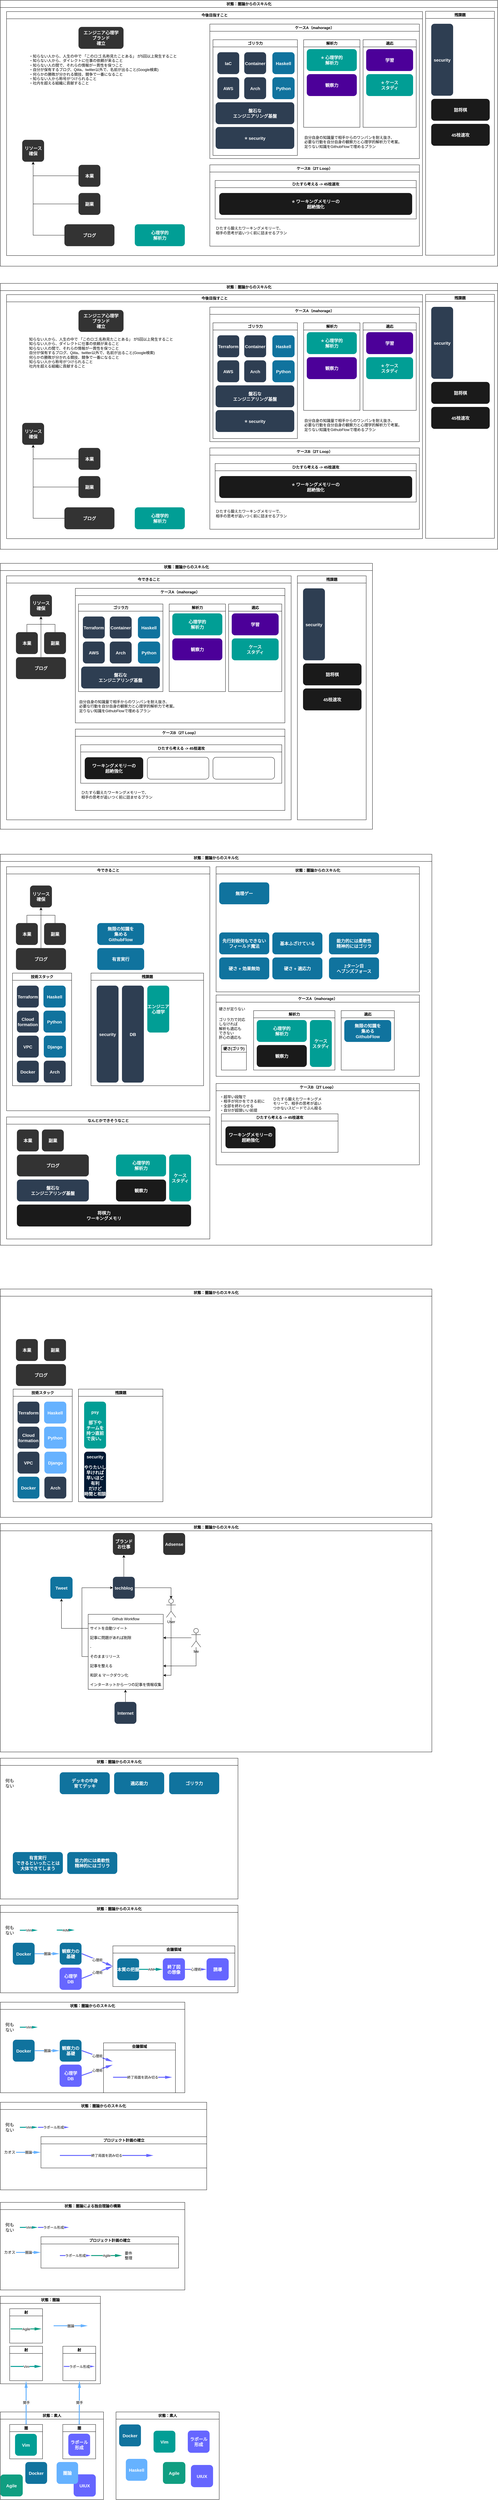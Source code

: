 <mxfile version="24.7.16" pages="13">
  <diagram id="oRNN-zSzG9cJebJDm6hJ" name="weapon">
    <mxGraphModel dx="1592" dy="9035" grid="1" gridSize="10" guides="1" tooltips="1" connect="1" arrows="1" fold="1" page="1" pageScale="1" pageWidth="827" pageHeight="1169" math="0" shadow="0">
      <root>
        <mxCell id="0" />
        <mxCell id="1" parent="0" />
        <mxCell id="EtvrNQNIiaBIp_oZrtTh-1" value="状態：素人" style="swimlane;whiteSpace=wrap;html=1;" parent="1" vertex="1">
          <mxGeometry x="410" y="110" width="330" height="280" as="geometry" />
        </mxCell>
        <mxCell id="EtvrNQNIiaBIp_oZrtTh-2" value="Docker" style="rounded=1;fillColor=#10739E;strokeColor=none;shadow=0;gradientColor=none;fontStyle=1;fontColor=#FFFFFF;fontSize=14;" parent="EtvrNQNIiaBIp_oZrtTh-1" vertex="1">
          <mxGeometry x="10.0" y="40" width="69.68" height="70" as="geometry" />
        </mxCell>
        <mxCell id="EtvrNQNIiaBIp_oZrtTh-3" value="Vim" style="rounded=1;fillColor=#019e95;strokeColor=none;shadow=0;gradientColor=none;fontStyle=1;fontColor=#FFFFFF;fontSize=14;" parent="EtvrNQNIiaBIp_oZrtTh-1" vertex="1">
          <mxGeometry x="120.0" y="60" width="69.79" height="70" as="geometry" />
        </mxCell>
        <mxCell id="EtvrNQNIiaBIp_oZrtTh-4" value="Haskell" style="rounded=1;fillColor=#66B2FF;strokeColor=none;shadow=0;gradientColor=none;fontStyle=1;fontColor=#FFFFFF;fontSize=14;" parent="EtvrNQNIiaBIp_oZrtTh-1" vertex="1">
          <mxGeometry x="31.36" y="150" width="68.75" height="70" as="geometry" />
        </mxCell>
        <mxCell id="EtvrNQNIiaBIp_oZrtTh-5" value="Agile" style="rounded=1;fillColor=#109e81;strokeColor=none;shadow=0;gradientColor=none;fontStyle=1;fontColor=#FFFFFF;fontSize=14;" parent="EtvrNQNIiaBIp_oZrtTh-1" vertex="1">
          <mxGeometry x="150" y="160" width="71.72" height="70" as="geometry" />
        </mxCell>
        <mxCell id="EtvrNQNIiaBIp_oZrtTh-6" value="UIUX" style="rounded=1;fillColor=#6666FF;strokeColor=#6666FF;shadow=0;gradientColor=none;fontStyle=1;fontColor=#FFFFFF;fontSize=14;" parent="EtvrNQNIiaBIp_oZrtTh-1" vertex="1">
          <mxGeometry x="240" y="170" width="69.79" height="70" as="geometry" />
        </mxCell>
        <mxCell id="EtvrNQNIiaBIp_oZrtTh-7" value="ラポール&#xa;形成" style="rounded=1;fillColor=#6666FF;strokeColor=#6666FF;shadow=0;gradientColor=none;fontStyle=1;fontColor=#FFFFFF;fontSize=14;" parent="EtvrNQNIiaBIp_oZrtTh-1" vertex="1">
          <mxGeometry x="230" y="60" width="68.75" height="70" as="geometry" />
        </mxCell>
        <mxCell id="EtvrNQNIiaBIp_oZrtTh-9" value="状態：素人" style="swimlane;whiteSpace=wrap;html=1;" parent="1" vertex="1">
          <mxGeometry x="40" y="110" width="330" height="280" as="geometry" />
        </mxCell>
        <mxCell id="EtvrNQNIiaBIp_oZrtTh-10" value="Docker" style="rounded=1;fillColor=#10739E;strokeColor=none;shadow=0;gradientColor=none;fontStyle=1;fontColor=#FFFFFF;fontSize=14;" parent="EtvrNQNIiaBIp_oZrtTh-9" vertex="1">
          <mxGeometry x="80.0" y="160" width="69.68" height="70" as="geometry" />
        </mxCell>
        <mxCell id="EtvrNQNIiaBIp_oZrtTh-13" value="圏" style="swimlane;whiteSpace=wrap;html=1;" parent="EtvrNQNIiaBIp_oZrtTh-9" vertex="1">
          <mxGeometry x="199.79" y="40" width="105" height="110" as="geometry" />
        </mxCell>
        <mxCell id="EtvrNQNIiaBIp_oZrtTh-14" value="ラポール&#xa;形成" style="rounded=1;fillColor=#6666FF;strokeColor=#6666FF;shadow=0;gradientColor=none;fontStyle=1;fontColor=#FFFFFF;fontSize=14;" parent="EtvrNQNIiaBIp_oZrtTh-13" vertex="1">
          <mxGeometry x="18.12" y="30" width="68.75" height="70" as="geometry" />
        </mxCell>
        <mxCell id="EtvrNQNIiaBIp_oZrtTh-15" value="圏" style="swimlane;whiteSpace=wrap;html=1;" parent="EtvrNQNIiaBIp_oZrtTh-9" vertex="1">
          <mxGeometry x="30" y="40" width="105" height="110" as="geometry" />
        </mxCell>
        <mxCell id="EtvrNQNIiaBIp_oZrtTh-16" value="Vim" style="rounded=1;fillColor=#019e95;strokeColor=none;shadow=0;gradientColor=none;fontStyle=1;fontColor=#FFFFFF;fontSize=14;" parent="EtvrNQNIiaBIp_oZrtTh-15" vertex="1">
          <mxGeometry x="17.08" y="30" width="69.79" height="70" as="geometry" />
        </mxCell>
        <mxCell id="EtvrNQNIiaBIp_oZrtTh-17" value="UIUX" style="rounded=1;fillColor=#6666FF;strokeColor=#6666FF;shadow=0;gradientColor=none;fontStyle=1;fontColor=#FFFFFF;fontSize=14;" parent="EtvrNQNIiaBIp_oZrtTh-9" vertex="1">
          <mxGeometry x="235.0" y="200" width="69.79" height="70" as="geometry" />
        </mxCell>
        <mxCell id="EtvrNQNIiaBIp_oZrtTh-11" value="圏論" style="rounded=1;fillColor=#66B2FF;strokeColor=none;shadow=0;gradientColor=none;fontStyle=1;fontColor=#FFFFFF;fontSize=14;" parent="EtvrNQNIiaBIp_oZrtTh-9" vertex="1">
          <mxGeometry x="180" y="160" width="68.75" height="70" as="geometry" />
        </mxCell>
        <mxCell id="EtvrNQNIiaBIp_oZrtTh-12" value="Agile" style="rounded=1;fillColor=#109e81;strokeColor=none;shadow=0;gradientColor=none;fontStyle=1;fontColor=#FFFFFF;fontSize=14;" parent="EtvrNQNIiaBIp_oZrtTh-9" vertex="1">
          <mxGeometry y="200" width="71.72" height="70" as="geometry" />
        </mxCell>
        <mxCell id="EtvrNQNIiaBIp_oZrtTh-19" value="状態：圏論" style="swimlane;whiteSpace=wrap;html=1;" parent="1" vertex="1">
          <mxGeometry x="40" y="-260" width="320" height="280" as="geometry" />
        </mxCell>
        <mxCell id="EtvrNQNIiaBIp_oZrtTh-20" value="射" style="swimlane;whiteSpace=wrap;html=1;" parent="EtvrNQNIiaBIp_oZrtTh-19" vertex="1">
          <mxGeometry x="200" y="160" width="105" height="110" as="geometry" />
        </mxCell>
        <mxCell id="EtvrNQNIiaBIp_oZrtTh-21" value="" style="endArrow=classic;html=1;rounded=0;fillColor=#6666FF;shape=flexArrow;width=3;endSize=7.17;endWidth=6;strokeColor=none;" parent="EtvrNQNIiaBIp_oZrtTh-20" edge="1">
          <mxGeometry relative="1" as="geometry">
            <mxPoint x="2.5" y="64.5" as="sourcePoint" />
            <mxPoint x="102.5" y="64.5" as="targetPoint" />
          </mxGeometry>
        </mxCell>
        <mxCell id="EtvrNQNIiaBIp_oZrtTh-22" value="ラポール形成" style="edgeLabel;resizable=0;html=1;align=center;verticalAlign=middle;" parent="EtvrNQNIiaBIp_oZrtTh-21" connectable="0" vertex="1">
          <mxGeometry relative="1" as="geometry" />
        </mxCell>
        <mxCell id="EtvrNQNIiaBIp_oZrtTh-23" value="射" style="swimlane;whiteSpace=wrap;html=1;" parent="EtvrNQNIiaBIp_oZrtTh-19" vertex="1">
          <mxGeometry x="30" y="160" width="105" height="110" as="geometry" />
        </mxCell>
        <mxCell id="EtvrNQNIiaBIp_oZrtTh-24" value="" style="endArrow=classic;html=1;rounded=0;fillColor=#019e95;shape=flexArrow;width=3;endSize=7.17;endWidth=6;strokeColor=none;" parent="EtvrNQNIiaBIp_oZrtTh-23" edge="1">
          <mxGeometry relative="1" as="geometry">
            <mxPoint x="2.5" y="64.5" as="sourcePoint" />
            <mxPoint x="102.5" y="64.5" as="targetPoint" />
          </mxGeometry>
        </mxCell>
        <mxCell id="EtvrNQNIiaBIp_oZrtTh-25" value="Vim" style="edgeLabel;resizable=0;html=1;align=center;verticalAlign=middle;" parent="EtvrNQNIiaBIp_oZrtTh-24" connectable="0" vertex="1">
          <mxGeometry relative="1" as="geometry" />
        </mxCell>
        <mxCell id="EtvrNQNIiaBIp_oZrtTh-28" value="射" style="swimlane;whiteSpace=wrap;html=1;" parent="EtvrNQNIiaBIp_oZrtTh-19" vertex="1">
          <mxGeometry x="30.0" y="40" width="105" height="110" as="geometry" />
        </mxCell>
        <mxCell id="EtvrNQNIiaBIp_oZrtTh-29" value="" style="endArrow=classic;html=1;rounded=0;fillColor=#109E81;shape=flexArrow;width=3;endSize=7.17;endWidth=6;strokeColor=none;" parent="EtvrNQNIiaBIp_oZrtTh-28" edge="1">
          <mxGeometry relative="1" as="geometry">
            <mxPoint x="2.5" y="64.5" as="sourcePoint" />
            <mxPoint x="102.5" y="64.5" as="targetPoint" />
          </mxGeometry>
        </mxCell>
        <mxCell id="EtvrNQNIiaBIp_oZrtTh-30" value="Agile" style="edgeLabel;resizable=0;html=1;align=center;verticalAlign=middle;" parent="EtvrNQNIiaBIp_oZrtTh-29" connectable="0" vertex="1">
          <mxGeometry relative="1" as="geometry" />
        </mxCell>
        <mxCell id="EtvrNQNIiaBIp_oZrtTh-26" value="" style="endArrow=classic;html=1;rounded=0;fillColor=#66B2FF;shape=flexArrow;width=3;endSize=7.17;endWidth=6;strokeColor=none;exitX=1;exitY=0.5;exitDx=0;exitDy=0;entryX=0;entryY=0.5;entryDx=0;entryDy=0;" parent="EtvrNQNIiaBIp_oZrtTh-19" edge="1">
          <mxGeometry relative="1" as="geometry">
            <mxPoint x="170" y="94.5" as="sourcePoint" />
            <mxPoint x="280" y="94.5" as="targetPoint" />
          </mxGeometry>
        </mxCell>
        <mxCell id="EtvrNQNIiaBIp_oZrtTh-27" value="圏論" style="edgeLabel;resizable=0;html=1;align=center;verticalAlign=middle;" parent="EtvrNQNIiaBIp_oZrtTh-26" connectable="0" vertex="1">
          <mxGeometry relative="1" as="geometry" />
        </mxCell>
        <mxCell id="EtvrNQNIiaBIp_oZrtTh-31" value="" style="endArrow=classic;html=1;rounded=0;fillColor=#66B2FF;shape=flexArrow;width=3;endSize=7.17;endWidth=6;strokeColor=none;exitX=0.5;exitY=0;exitDx=0;exitDy=0;" parent="1" source="EtvrNQNIiaBIp_oZrtTh-13" edge="1">
          <mxGeometry relative="1" as="geometry">
            <mxPoint x="293" y="150" as="sourcePoint" />
            <mxPoint x="293" y="10" as="targetPoint" />
          </mxGeometry>
        </mxCell>
        <mxCell id="EtvrNQNIiaBIp_oZrtTh-32" value="関手" style="edgeLabel;resizable=0;html=1;align=center;verticalAlign=middle;" parent="EtvrNQNIiaBIp_oZrtTh-31" connectable="0" vertex="1">
          <mxGeometry relative="1" as="geometry" />
        </mxCell>
        <mxCell id="EtvrNQNIiaBIp_oZrtTh-33" value="" style="endArrow=classic;html=1;rounded=0;fillColor=#66B2FF;shape=flexArrow;width=3;endSize=7.17;endWidth=6;strokeColor=none;exitX=0.5;exitY=0;exitDx=0;exitDy=0;" parent="1" source="EtvrNQNIiaBIp_oZrtTh-15" target="EtvrNQNIiaBIp_oZrtTh-23" edge="1">
          <mxGeometry relative="1" as="geometry">
            <mxPoint x="740" y="54.47" as="sourcePoint" />
            <mxPoint x="830" y="50" as="targetPoint" />
          </mxGeometry>
        </mxCell>
        <mxCell id="EtvrNQNIiaBIp_oZrtTh-34" value="関手" style="edgeLabel;resizable=0;html=1;align=center;verticalAlign=middle;" parent="EtvrNQNIiaBIp_oZrtTh-33" connectable="0" vertex="1">
          <mxGeometry relative="1" as="geometry" />
        </mxCell>
        <mxCell id="EtvrNQNIiaBIp_oZrtTh-35" value="状態：圏論による独自理論の構築" style="swimlane;whiteSpace=wrap;html=1;" parent="1" vertex="1">
          <mxGeometry x="40" y="-560" width="590" height="280" as="geometry" />
        </mxCell>
        <mxCell id="EtvrNQNIiaBIp_oZrtTh-36" value="" style="endArrow=classic;html=1;rounded=0;fillColor=#66B2FF;shape=flexArrow;width=3;endSize=7.17;endWidth=6;strokeColor=none;exitX=1;exitY=0.5;exitDx=0;exitDy=0;entryX=0;entryY=0.5;entryDx=0;entryDy=0;" parent="EtvrNQNIiaBIp_oZrtTh-35" source="EtvrNQNIiaBIp_oZrtTh-43" target="EtvrNQNIiaBIp_oZrtTh-44" edge="1">
          <mxGeometry relative="1" as="geometry">
            <mxPoint x="68.0" y="159.58" as="sourcePoint" />
            <mxPoint x="130" y="160" as="targetPoint" />
          </mxGeometry>
        </mxCell>
        <mxCell id="EtvrNQNIiaBIp_oZrtTh-37" value="圏論" style="edgeLabel;resizable=0;html=1;align=center;verticalAlign=middle;" parent="EtvrNQNIiaBIp_oZrtTh-36" connectable="0" vertex="1">
          <mxGeometry relative="1" as="geometry" />
        </mxCell>
        <mxCell id="EtvrNQNIiaBIp_oZrtTh-38" value="" style="endArrow=classic;html=1;rounded=0;fillColor=#019e95;shape=flexArrow;width=3;endSize=7.17;endWidth=6;strokeColor=none;exitX=1;exitY=0.5;exitDx=0;exitDy=0;" parent="EtvrNQNIiaBIp_oZrtTh-35" edge="1">
          <mxGeometry relative="1" as="geometry">
            <mxPoint x="62.0" y="80" as="sourcePoint" />
            <mxPoint x="120" y="80" as="targetPoint" />
          </mxGeometry>
        </mxCell>
        <mxCell id="EtvrNQNIiaBIp_oZrtTh-39" value="Vim" style="edgeLabel;resizable=0;html=1;align=center;verticalAlign=middle;" parent="EtvrNQNIiaBIp_oZrtTh-38" connectable="0" vertex="1">
          <mxGeometry relative="1" as="geometry" />
        </mxCell>
        <mxCell id="EtvrNQNIiaBIp_oZrtTh-40" value="" style="endArrow=classic;html=1;rounded=0;fillColor=#6666FF;shape=flexArrow;width=3;endSize=7.17;endWidth=6;strokeColor=none;" parent="EtvrNQNIiaBIp_oZrtTh-35" edge="1">
          <mxGeometry relative="1" as="geometry">
            <mxPoint x="120" y="80" as="sourcePoint" />
            <mxPoint x="220" y="80" as="targetPoint" />
          </mxGeometry>
        </mxCell>
        <mxCell id="EtvrNQNIiaBIp_oZrtTh-41" value="ラポール形成" style="edgeLabel;resizable=0;html=1;align=center;verticalAlign=middle;" parent="EtvrNQNIiaBIp_oZrtTh-40" connectable="0" vertex="1">
          <mxGeometry relative="1" as="geometry" />
        </mxCell>
        <mxCell id="EtvrNQNIiaBIp_oZrtTh-42" value="&lt;font style=&quot;font-size: 14px;&quot;&gt;何もない&lt;br&gt;&lt;/font&gt;" style="text;html=1;strokeColor=none;fillColor=none;align=center;verticalAlign=middle;whiteSpace=wrap;rounded=0;" parent="EtvrNQNIiaBIp_oZrtTh-35" vertex="1">
          <mxGeometry x="10" y="60" width="40" height="40" as="geometry" />
        </mxCell>
        <mxCell id="EtvrNQNIiaBIp_oZrtTh-43" value="&lt;font style=&quot;&quot;&gt;&lt;font style=&quot;font-size: 12px;&quot;&gt;カオス&lt;/font&gt;&lt;br&gt;&lt;/font&gt;" style="text;html=1;strokeColor=none;fillColor=none;align=center;verticalAlign=middle;whiteSpace=wrap;rounded=0;" parent="EtvrNQNIiaBIp_oZrtTh-35" vertex="1">
          <mxGeometry x="10" y="140" width="40" height="40" as="geometry" />
        </mxCell>
        <mxCell id="EtvrNQNIiaBIp_oZrtTh-44" value="プロジェクト計画の確立" style="swimlane;whiteSpace=wrap;html=1;" parent="EtvrNQNIiaBIp_oZrtTh-35" vertex="1">
          <mxGeometry x="130" y="110" width="440" height="100" as="geometry" />
        </mxCell>
        <mxCell id="EtvrNQNIiaBIp_oZrtTh-45" value="" style="endArrow=classic;html=1;rounded=0;fillColor=#6666FF;shape=flexArrow;width=3;endSize=7.17;endWidth=6;strokeColor=none;" parent="EtvrNQNIiaBIp_oZrtTh-44" edge="1">
          <mxGeometry relative="1" as="geometry">
            <mxPoint x="60" y="60" as="sourcePoint" />
            <mxPoint x="160" y="60" as="targetPoint" />
          </mxGeometry>
        </mxCell>
        <mxCell id="EtvrNQNIiaBIp_oZrtTh-46" value="ラポール形成" style="edgeLabel;resizable=0;html=1;align=center;verticalAlign=middle;" parent="EtvrNQNIiaBIp_oZrtTh-45" connectable="0" vertex="1">
          <mxGeometry relative="1" as="geometry" />
        </mxCell>
        <mxCell id="EtvrNQNIiaBIp_oZrtTh-47" value="" style="endArrow=classic;html=1;rounded=0;fillColor=#109E81;shape=flexArrow;width=3;endSize=7.17;endWidth=6;strokeColor=none;" parent="EtvrNQNIiaBIp_oZrtTh-44" edge="1">
          <mxGeometry relative="1" as="geometry">
            <mxPoint x="160" y="60" as="sourcePoint" />
            <mxPoint x="260" y="60" as="targetPoint" />
          </mxGeometry>
        </mxCell>
        <mxCell id="EtvrNQNIiaBIp_oZrtTh-48" value="Agile" style="edgeLabel;resizable=0;html=1;align=center;verticalAlign=middle;" parent="EtvrNQNIiaBIp_oZrtTh-47" connectable="0" vertex="1">
          <mxGeometry relative="1" as="geometry" />
        </mxCell>
        <mxCell id="EtvrNQNIiaBIp_oZrtTh-49" value="&lt;font style=&quot;&quot;&gt;&lt;font style=&quot;font-size: 12px;&quot;&gt;要件&lt;br&gt;&lt;/font&gt;整理&lt;br&gt;&lt;/font&gt;" style="text;html=1;strokeColor=none;fillColor=none;align=center;verticalAlign=middle;whiteSpace=wrap;rounded=0;" parent="EtvrNQNIiaBIp_oZrtTh-44" vertex="1">
          <mxGeometry x="260" y="40" width="40" height="40" as="geometry" />
        </mxCell>
        <mxCell id="4WUHIGS_B5dh8i_6RRQe-1" value="状態：圏論からのスキル化" style="swimlane;whiteSpace=wrap;html=1;" parent="1" vertex="1">
          <mxGeometry x="40" y="-880" width="660" height="280" as="geometry" />
        </mxCell>
        <mxCell id="4WUHIGS_B5dh8i_6RRQe-2" value="" style="endArrow=classic;html=1;rounded=0;fillColor=#66B2FF;shape=flexArrow;width=3;endSize=7.17;endWidth=6;strokeColor=none;exitX=1;exitY=0.5;exitDx=0;exitDy=0;entryX=0;entryY=0.5;entryDx=0;entryDy=0;" parent="4WUHIGS_B5dh8i_6RRQe-1" source="4WUHIGS_B5dh8i_6RRQe-9" target="4WUHIGS_B5dh8i_6RRQe-10" edge="1">
          <mxGeometry relative="1" as="geometry">
            <mxPoint x="68.0" y="159.58" as="sourcePoint" />
            <mxPoint x="130" y="160" as="targetPoint" />
          </mxGeometry>
        </mxCell>
        <mxCell id="4WUHIGS_B5dh8i_6RRQe-3" value="圏論" style="edgeLabel;resizable=0;html=1;align=center;verticalAlign=middle;" parent="4WUHIGS_B5dh8i_6RRQe-2" connectable="0" vertex="1">
          <mxGeometry relative="1" as="geometry" />
        </mxCell>
        <mxCell id="4WUHIGS_B5dh8i_6RRQe-4" value="" style="endArrow=classic;html=1;rounded=0;fillColor=#019e95;shape=flexArrow;width=3;endSize=7.17;endWidth=6;strokeColor=none;exitX=1;exitY=0.5;exitDx=0;exitDy=0;" parent="4WUHIGS_B5dh8i_6RRQe-1" edge="1">
          <mxGeometry relative="1" as="geometry">
            <mxPoint x="62.0" y="80" as="sourcePoint" />
            <mxPoint x="120" y="80" as="targetPoint" />
          </mxGeometry>
        </mxCell>
        <mxCell id="4WUHIGS_B5dh8i_6RRQe-5" value="Vim" style="edgeLabel;resizable=0;html=1;align=center;verticalAlign=middle;" parent="4WUHIGS_B5dh8i_6RRQe-4" connectable="0" vertex="1">
          <mxGeometry relative="1" as="geometry" />
        </mxCell>
        <mxCell id="4WUHIGS_B5dh8i_6RRQe-6" value="" style="endArrow=classic;html=1;rounded=0;fillColor=#6666FF;shape=flexArrow;width=3;endSize=7.17;endWidth=6;strokeColor=none;" parent="4WUHIGS_B5dh8i_6RRQe-1" edge="1">
          <mxGeometry relative="1" as="geometry">
            <mxPoint x="120" y="80" as="sourcePoint" />
            <mxPoint x="220" y="80" as="targetPoint" />
          </mxGeometry>
        </mxCell>
        <mxCell id="4WUHIGS_B5dh8i_6RRQe-7" value="ラポール形成" style="edgeLabel;resizable=0;html=1;align=center;verticalAlign=middle;" parent="4WUHIGS_B5dh8i_6RRQe-6" connectable="0" vertex="1">
          <mxGeometry relative="1" as="geometry" />
        </mxCell>
        <mxCell id="4WUHIGS_B5dh8i_6RRQe-8" value="&lt;font style=&quot;font-size: 14px;&quot;&gt;何もない&lt;br&gt;&lt;/font&gt;" style="text;html=1;strokeColor=none;fillColor=none;align=center;verticalAlign=middle;whiteSpace=wrap;rounded=0;" parent="4WUHIGS_B5dh8i_6RRQe-1" vertex="1">
          <mxGeometry x="10" y="60" width="40" height="40" as="geometry" />
        </mxCell>
        <mxCell id="4WUHIGS_B5dh8i_6RRQe-9" value="&lt;font style=&quot;&quot;&gt;&lt;font style=&quot;font-size: 12px;&quot;&gt;カオス&lt;/font&gt;&lt;br&gt;&lt;/font&gt;" style="text;html=1;strokeColor=none;fillColor=none;align=center;verticalAlign=middle;whiteSpace=wrap;rounded=0;" parent="4WUHIGS_B5dh8i_6RRQe-1" vertex="1">
          <mxGeometry x="10" y="140" width="40" height="40" as="geometry" />
        </mxCell>
        <mxCell id="4WUHIGS_B5dh8i_6RRQe-10" value="プロジェクト計画の確立" style="swimlane;whiteSpace=wrap;html=1;" parent="4WUHIGS_B5dh8i_6RRQe-1" vertex="1">
          <mxGeometry x="130" y="110" width="530" height="100" as="geometry" />
        </mxCell>
        <mxCell id="4WUHIGS_B5dh8i_6RRQe-11" value="" style="endArrow=classic;html=1;rounded=0;fillColor=#6666FF;shape=flexArrow;width=3;endSize=7.17;endWidth=6;strokeColor=none;" parent="4WUHIGS_B5dh8i_6RRQe-10" edge="1">
          <mxGeometry relative="1" as="geometry">
            <mxPoint x="60" y="60" as="sourcePoint" />
            <mxPoint x="360" y="60" as="targetPoint" />
          </mxGeometry>
        </mxCell>
        <mxCell id="4WUHIGS_B5dh8i_6RRQe-12" value="終了局面を読み切る" style="edgeLabel;resizable=0;html=1;align=center;verticalAlign=middle;" parent="4WUHIGS_B5dh8i_6RRQe-11" connectable="0" vertex="1">
          <mxGeometry relative="1" as="geometry" />
        </mxCell>
        <mxCell id="MkggtV5wi_TIvpfta4GQ-1" value="状態：圏論からのスキル化" style="swimlane;whiteSpace=wrap;html=1;" parent="1" vertex="1">
          <mxGeometry x="40" y="-1200" width="590" height="289.5" as="geometry" />
        </mxCell>
        <mxCell id="MkggtV5wi_TIvpfta4GQ-4" value="" style="endArrow=classic;html=1;rounded=0;fillColor=#019e95;shape=flexArrow;width=3;endSize=7.17;endWidth=6;strokeColor=none;exitX=1;exitY=0.5;exitDx=0;exitDy=0;" parent="MkggtV5wi_TIvpfta4GQ-1" edge="1">
          <mxGeometry relative="1" as="geometry">
            <mxPoint x="62.0" y="80" as="sourcePoint" />
            <mxPoint x="120" y="80" as="targetPoint" />
          </mxGeometry>
        </mxCell>
        <mxCell id="MkggtV5wi_TIvpfta4GQ-5" value="Vim" style="edgeLabel;resizable=0;html=1;align=center;verticalAlign=middle;" parent="MkggtV5wi_TIvpfta4GQ-4" connectable="0" vertex="1">
          <mxGeometry relative="1" as="geometry" />
        </mxCell>
        <mxCell id="MkggtV5wi_TIvpfta4GQ-6" value="" style="endArrow=classic;html=1;rounded=0;fillColor=#6666FF;shape=flexArrow;width=3;endSize=7.17;endWidth=6;strokeColor=none;" parent="MkggtV5wi_TIvpfta4GQ-1" edge="1">
          <mxGeometry relative="1" as="geometry">
            <mxPoint x="259.68" y="154.5" as="sourcePoint" />
            <mxPoint x="360" y="190" as="targetPoint" />
          </mxGeometry>
        </mxCell>
        <mxCell id="MkggtV5wi_TIvpfta4GQ-7" value="心理術" style="edgeLabel;resizable=0;html=1;align=center;verticalAlign=middle;" parent="MkggtV5wi_TIvpfta4GQ-6" connectable="0" vertex="1">
          <mxGeometry relative="1" as="geometry" />
        </mxCell>
        <mxCell id="MkggtV5wi_TIvpfta4GQ-8" value="&lt;font style=&quot;font-size: 14px;&quot;&gt;何もない&lt;br&gt;&lt;/font&gt;" style="text;html=1;strokeColor=none;fillColor=none;align=center;verticalAlign=middle;whiteSpace=wrap;rounded=0;" parent="MkggtV5wi_TIvpfta4GQ-1" vertex="1">
          <mxGeometry x="10" y="60" width="40" height="40" as="geometry" />
        </mxCell>
        <mxCell id="dy35aeAQ4Ue6G7NFQhnv-1" value="Docker" style="rounded=1;fillColor=#10739E;strokeColor=none;shadow=0;gradientColor=none;fontStyle=1;fontColor=#FFFFFF;fontSize=14;" parent="MkggtV5wi_TIvpfta4GQ-1" vertex="1">
          <mxGeometry x="40.0" y="120" width="69.68" height="70" as="geometry" />
        </mxCell>
        <mxCell id="dy35aeAQ4Ue6G7NFQhnv-2" value="" style="endArrow=classic;html=1;rounded=0;fillColor=#66B2FF;shape=flexArrow;width=3;endSize=7.17;endWidth=6;strokeColor=none;exitX=1;exitY=0.5;exitDx=0;exitDy=0;entryX=0;entryY=0.5;entryDx=0;entryDy=0;" parent="MkggtV5wi_TIvpfta4GQ-1" source="dy35aeAQ4Ue6G7NFQhnv-1" target="dy35aeAQ4Ue6G7NFQhnv-4" edge="1">
          <mxGeometry relative="1" as="geometry">
            <mxPoint x="109.68" y="154.5" as="sourcePoint" />
            <mxPoint x="189.68" y="154.5" as="targetPoint" />
          </mxGeometry>
        </mxCell>
        <mxCell id="dy35aeAQ4Ue6G7NFQhnv-3" value="圏論" style="edgeLabel;resizable=0;html=1;align=center;verticalAlign=middle;" parent="dy35aeAQ4Ue6G7NFQhnv-2" connectable="0" vertex="1">
          <mxGeometry relative="1" as="geometry" />
        </mxCell>
        <mxCell id="dy35aeAQ4Ue6G7NFQhnv-4" value="観察力の&#xa;基礎" style="rounded=1;fillColor=#10739E;strokeColor=none;shadow=0;gradientColor=none;fontStyle=1;fontColor=#FFFFFF;fontSize=14;" parent="MkggtV5wi_TIvpfta4GQ-1" vertex="1">
          <mxGeometry x="190.0" y="120" width="69.68" height="70" as="geometry" />
        </mxCell>
        <mxCell id="Grk3ASspi7itF8LlZDWV-1" value="心理学&#xa;DB" style="rounded=1;fillColor=#6666FF;strokeColor=#6666FF;shadow=0;gradientColor=none;fontStyle=1;fontColor=#FFFFFF;fontSize=14;" parent="MkggtV5wi_TIvpfta4GQ-1" vertex="1">
          <mxGeometry x="190.0" y="200" width="69.79" height="70" as="geometry" />
        </mxCell>
        <mxCell id="Grk3ASspi7itF8LlZDWV-2" value="" style="endArrow=classic;html=1;rounded=0;fillColor=#6666FF;shape=flexArrow;width=3;endSize=7.17;endWidth=6;strokeColor=none;" parent="MkggtV5wi_TIvpfta4GQ-1" edge="1">
          <mxGeometry relative="1" as="geometry">
            <mxPoint x="259.68" y="234.5" as="sourcePoint" />
            <mxPoint x="360" y="200" as="targetPoint" />
          </mxGeometry>
        </mxCell>
        <mxCell id="Grk3ASspi7itF8LlZDWV-3" value="心理術" style="edgeLabel;resizable=0;html=1;align=center;verticalAlign=middle;" parent="Grk3ASspi7itF8LlZDWV-2" connectable="0" vertex="1">
          <mxGeometry relative="1" as="geometry" />
        </mxCell>
        <mxCell id="Grk3ASspi7itF8LlZDWV-4" value="会議領域" style="swimlane;whiteSpace=wrap;html=1;" parent="MkggtV5wi_TIvpfta4GQ-1" vertex="1">
          <mxGeometry x="330" y="130" width="230" height="159.5" as="geometry" />
        </mxCell>
        <mxCell id="Grk3ASspi7itF8LlZDWV-7" value="" style="endArrow=classic;html=1;rounded=0;fillColor=#6666FF;shape=flexArrow;width=3;endSize=7.17;endWidth=6;strokeColor=none;" parent="1" edge="1">
          <mxGeometry relative="1" as="geometry">
            <mxPoint x="400" y="-960" as="sourcePoint" />
            <mxPoint x="590" y="-960" as="targetPoint" />
          </mxGeometry>
        </mxCell>
        <mxCell id="Grk3ASspi7itF8LlZDWV-8" value="終了局面を読み切る" style="edgeLabel;resizable=0;html=1;align=center;verticalAlign=middle;" parent="Grk3ASspi7itF8LlZDWV-7" connectable="0" vertex="1">
          <mxGeometry relative="1" as="geometry" />
        </mxCell>
        <mxCell id="Grk3ASspi7itF8LlZDWV-9" value="状態：圏論からのスキル化" style="swimlane;whiteSpace=wrap;html=1;" parent="1" vertex="1">
          <mxGeometry x="40" y="-1510" width="760" height="280" as="geometry" />
        </mxCell>
        <mxCell id="Grk3ASspi7itF8LlZDWV-10" value="" style="endArrow=classic;html=1;rounded=0;fillColor=#019e95;shape=flexArrow;width=3;endSize=7.17;endWidth=6;strokeColor=none;exitX=1;exitY=0.5;exitDx=0;exitDy=0;" parent="Grk3ASspi7itF8LlZDWV-9" edge="1">
          <mxGeometry relative="1" as="geometry">
            <mxPoint x="62.0" y="80" as="sourcePoint" />
            <mxPoint x="120" y="80" as="targetPoint" />
          </mxGeometry>
        </mxCell>
        <mxCell id="Grk3ASspi7itF8LlZDWV-11" value="Vim" style="edgeLabel;resizable=0;html=1;align=center;verticalAlign=middle;" parent="Grk3ASspi7itF8LlZDWV-10" connectable="0" vertex="1">
          <mxGeometry relative="1" as="geometry" />
        </mxCell>
        <mxCell id="Grk3ASspi7itF8LlZDWV-12" value="" style="endArrow=classic;html=1;rounded=0;fillColor=#6666FF;shape=flexArrow;width=3;endSize=7.17;endWidth=6;strokeColor=none;entryX=0;entryY=0.5;entryDx=0;entryDy=0;" parent="Grk3ASspi7itF8LlZDWV-9" target="Grk3ASspi7itF8LlZDWV-22" edge="1">
          <mxGeometry relative="1" as="geometry">
            <mxPoint x="259.68" y="154.5" as="sourcePoint" />
            <mxPoint x="360" y="190" as="targetPoint" />
          </mxGeometry>
        </mxCell>
        <mxCell id="Grk3ASspi7itF8LlZDWV-13" value="心理術" style="edgeLabel;resizable=0;html=1;align=center;verticalAlign=middle;" parent="Grk3ASspi7itF8LlZDWV-12" connectable="0" vertex="1">
          <mxGeometry relative="1" as="geometry" />
        </mxCell>
        <mxCell id="Grk3ASspi7itF8LlZDWV-14" value="&lt;font style=&quot;font-size: 14px;&quot;&gt;何もない&lt;br&gt;&lt;/font&gt;" style="text;html=1;strokeColor=none;fillColor=none;align=center;verticalAlign=middle;whiteSpace=wrap;rounded=0;" parent="Grk3ASspi7itF8LlZDWV-9" vertex="1">
          <mxGeometry x="10" y="60" width="40" height="40" as="geometry" />
        </mxCell>
        <mxCell id="Grk3ASspi7itF8LlZDWV-15" value="Docker" style="rounded=1;fillColor=#10739E;strokeColor=none;shadow=0;gradientColor=none;fontStyle=1;fontColor=#FFFFFF;fontSize=14;" parent="Grk3ASspi7itF8LlZDWV-9" vertex="1">
          <mxGeometry x="40.0" y="120" width="69.68" height="70" as="geometry" />
        </mxCell>
        <mxCell id="Grk3ASspi7itF8LlZDWV-16" value="" style="endArrow=classic;html=1;rounded=0;fillColor=#66B2FF;shape=flexArrow;width=3;endSize=7.17;endWidth=6;strokeColor=none;exitX=1;exitY=0.5;exitDx=0;exitDy=0;entryX=0;entryY=0.5;entryDx=0;entryDy=0;" parent="Grk3ASspi7itF8LlZDWV-9" source="Grk3ASspi7itF8LlZDWV-15" target="Grk3ASspi7itF8LlZDWV-18" edge="1">
          <mxGeometry relative="1" as="geometry">
            <mxPoint x="109.68" y="154.5" as="sourcePoint" />
            <mxPoint x="189.68" y="154.5" as="targetPoint" />
          </mxGeometry>
        </mxCell>
        <mxCell id="Grk3ASspi7itF8LlZDWV-17" value="圏論" style="edgeLabel;resizable=0;html=1;align=center;verticalAlign=middle;" parent="Grk3ASspi7itF8LlZDWV-16" connectable="0" vertex="1">
          <mxGeometry relative="1" as="geometry" />
        </mxCell>
        <mxCell id="Grk3ASspi7itF8LlZDWV-18" value="観察力の&#xa;基礎" style="rounded=1;fillColor=#10739E;strokeColor=none;shadow=0;gradientColor=none;fontStyle=1;fontColor=#FFFFFF;fontSize=14;" parent="Grk3ASspi7itF8LlZDWV-9" vertex="1">
          <mxGeometry x="190.0" y="120" width="69.68" height="70" as="geometry" />
        </mxCell>
        <mxCell id="Grk3ASspi7itF8LlZDWV-19" value="心理学&#xa;DB" style="rounded=1;fillColor=#6666FF;strokeColor=#6666FF;shadow=0;gradientColor=none;fontStyle=1;fontColor=#FFFFFF;fontSize=14;" parent="Grk3ASspi7itF8LlZDWV-9" vertex="1">
          <mxGeometry x="190.0" y="200" width="69.79" height="70" as="geometry" />
        </mxCell>
        <mxCell id="Grk3ASspi7itF8LlZDWV-20" value="" style="endArrow=classic;html=1;rounded=0;fillColor=#6666FF;shape=flexArrow;width=3;endSize=7.17;endWidth=6;strokeColor=none;entryX=0;entryY=0.5;entryDx=0;entryDy=0;" parent="Grk3ASspi7itF8LlZDWV-9" target="Grk3ASspi7itF8LlZDWV-22" edge="1">
          <mxGeometry relative="1" as="geometry">
            <mxPoint x="259.68" y="234.5" as="sourcePoint" />
            <mxPoint x="360" y="200" as="targetPoint" />
          </mxGeometry>
        </mxCell>
        <mxCell id="Grk3ASspi7itF8LlZDWV-21" value="心理術" style="edgeLabel;resizable=0;html=1;align=center;verticalAlign=middle;" parent="Grk3ASspi7itF8LlZDWV-20" connectable="0" vertex="1">
          <mxGeometry relative="1" as="geometry" />
        </mxCell>
        <mxCell id="Grk3ASspi7itF8LlZDWV-22" value="会議領域" style="swimlane;whiteSpace=wrap;html=1;" parent="Grk3ASspi7itF8LlZDWV-9" vertex="1">
          <mxGeometry x="360" y="130" width="390" height="130" as="geometry" />
        </mxCell>
        <mxCell id="4OIpWaBSAvoMjhRQVzah-2" value="本質の把握" style="rounded=1;fillColor=#10739E;strokeColor=none;shadow=0;gradientColor=none;fontStyle=1;fontColor=#FFFFFF;fontSize=14;" parent="Grk3ASspi7itF8LlZDWV-22" vertex="1">
          <mxGeometry x="14.0" y="40" width="69.68" height="70" as="geometry" />
        </mxCell>
        <mxCell id="4OIpWaBSAvoMjhRQVzah-3" value="誘導" style="rounded=1;fillColor=#6666FF;strokeColor=#6666FF;shadow=0;gradientColor=none;fontStyle=1;fontColor=#FFFFFF;fontSize=14;" parent="Grk3ASspi7itF8LlZDWV-22" vertex="1">
          <mxGeometry x="300" y="40" width="69.79" height="70" as="geometry" />
        </mxCell>
        <mxCell id="4OIpWaBSAvoMjhRQVzah-7" value="" style="endArrow=classic;html=1;rounded=0;fillColor=#019e95;shape=flexArrow;width=3;endSize=7.17;endWidth=6;strokeColor=none;exitX=1;exitY=0.5;exitDx=0;exitDy=0;entryX=0;entryY=0.5;entryDx=0;entryDy=0;" parent="Grk3ASspi7itF8LlZDWV-22" source="4OIpWaBSAvoMjhRQVzah-2" target="4OIpWaBSAvoMjhRQVzah-9" edge="1">
          <mxGeometry relative="1" as="geometry">
            <mxPoint x="110.0" y="74.5" as="sourcePoint" />
            <mxPoint x="168" y="74.5" as="targetPoint" />
          </mxGeometry>
        </mxCell>
        <mxCell id="4OIpWaBSAvoMjhRQVzah-8" value="AIM" style="edgeLabel;resizable=0;html=1;align=center;verticalAlign=middle;" parent="4OIpWaBSAvoMjhRQVzah-7" connectable="0" vertex="1">
          <mxGeometry relative="1" as="geometry" />
        </mxCell>
        <mxCell id="4OIpWaBSAvoMjhRQVzah-9" value="終了図&#xa;の想像" style="rounded=1;fillColor=#6666FF;strokeColor=#6666FF;shadow=0;gradientColor=none;fontStyle=1;fontColor=#FFFFFF;fontSize=14;" parent="Grk3ASspi7itF8LlZDWV-22" vertex="1">
          <mxGeometry x="160.11" y="40" width="69.79" height="70" as="geometry" />
        </mxCell>
        <mxCell id="4OIpWaBSAvoMjhRQVzah-10" value="" style="endArrow=classic;html=1;rounded=0;fillColor=#6666FF;shape=flexArrow;width=3;endSize=7.17;endWidth=6;strokeColor=none;entryX=0;entryY=0.5;entryDx=0;entryDy=0;exitX=1;exitY=0.5;exitDx=0;exitDy=0;" parent="Grk3ASspi7itF8LlZDWV-22" source="4OIpWaBSAvoMjhRQVzah-9" target="4OIpWaBSAvoMjhRQVzah-3" edge="1">
          <mxGeometry relative="1" as="geometry">
            <mxPoint x="-90.32" y="114.5" as="sourcePoint" />
            <mxPoint x="10" y="75" as="targetPoint" />
          </mxGeometry>
        </mxCell>
        <mxCell id="4OIpWaBSAvoMjhRQVzah-11" value="心理術" style="edgeLabel;resizable=0;html=1;align=center;verticalAlign=middle;" parent="4OIpWaBSAvoMjhRQVzah-10" connectable="0" vertex="1">
          <mxGeometry relative="1" as="geometry" />
        </mxCell>
        <mxCell id="4OIpWaBSAvoMjhRQVzah-4" value="" style="endArrow=classic;html=1;rounded=0;fillColor=#019e95;shape=flexArrow;width=3;endSize=7.17;endWidth=6;strokeColor=none;exitX=1;exitY=0.5;exitDx=0;exitDy=0;" parent="Grk3ASspi7itF8LlZDWV-9" edge="1">
          <mxGeometry relative="1" as="geometry">
            <mxPoint x="180.0" y="79.5" as="sourcePoint" />
            <mxPoint x="238" y="79.5" as="targetPoint" />
          </mxGeometry>
        </mxCell>
        <mxCell id="4OIpWaBSAvoMjhRQVzah-5" value="AIM" style="edgeLabel;resizable=0;html=1;align=center;verticalAlign=middle;" parent="4OIpWaBSAvoMjhRQVzah-4" connectable="0" vertex="1">
          <mxGeometry relative="1" as="geometry" />
        </mxCell>
        <mxCell id="3vcQB0C9pp6So1rZS9XH-1" value="状態：圏論からのスキル化" style="swimlane;whiteSpace=wrap;html=1;" parent="1" vertex="1">
          <mxGeometry x="40" y="-1980" width="760" height="450" as="geometry" />
        </mxCell>
        <mxCell id="3vcQB0C9pp6So1rZS9XH-6" value="&lt;font style=&quot;font-size: 14px;&quot;&gt;何もない&lt;br&gt;&lt;/font&gt;" style="text;html=1;strokeColor=none;fillColor=none;align=center;verticalAlign=middle;whiteSpace=wrap;rounded=0;" parent="3vcQB0C9pp6So1rZS9XH-1" vertex="1">
          <mxGeometry x="10" y="60" width="40" height="40" as="geometry" />
        </mxCell>
        <mxCell id="3vcQB0C9pp6So1rZS9XH-7" value="有言実行&#xa;できるといったことは&#xa;大体できてしまう" style="rounded=1;fillColor=#10739E;strokeColor=none;shadow=0;gradientColor=none;fontStyle=1;fontColor=#FFFFFF;fontSize=14;" parent="3vcQB0C9pp6So1rZS9XH-1" vertex="1">
          <mxGeometry x="40" y="300" width="160" height="70" as="geometry" />
        </mxCell>
        <mxCell id="3vcQB0C9pp6So1rZS9XH-24" value="デッキの中身&#xa;育てデッキ" style="rounded=1;fillColor=#10739E;strokeColor=none;shadow=0;gradientColor=none;fontStyle=1;fontColor=#FFFFFF;fontSize=14;" parent="3vcQB0C9pp6So1rZS9XH-1" vertex="1">
          <mxGeometry x="190" y="45" width="160" height="70" as="geometry" />
        </mxCell>
        <mxCell id="0A6_qlnSRbyEr8-nvlEl-3" value="適応能力" style="rounded=1;fillColor=#10739E;strokeColor=none;shadow=0;gradientColor=none;fontStyle=1;fontColor=#FFFFFF;fontSize=14;" parent="3vcQB0C9pp6So1rZS9XH-1" vertex="1">
          <mxGeometry x="364" y="45" width="160" height="70" as="geometry" />
        </mxCell>
        <mxCell id="0A6_qlnSRbyEr8-nvlEl-4" value="ゴリラ力" style="rounded=1;fillColor=#10739E;strokeColor=none;shadow=0;gradientColor=none;fontStyle=1;fontColor=#FFFFFF;fontSize=14;" parent="3vcQB0C9pp6So1rZS9XH-1" vertex="1">
          <mxGeometry x="540" y="45" width="160" height="70" as="geometry" />
        </mxCell>
        <mxCell id="0A6_qlnSRbyEr8-nvlEl-5" value="能力的には柔軟性&#xa;精神的にはゴリラ" style="rounded=1;fillColor=#10739E;strokeColor=none;shadow=0;gradientColor=none;fontStyle=1;fontColor=#FFFFFF;fontSize=14;" parent="3vcQB0C9pp6So1rZS9XH-1" vertex="1">
          <mxGeometry x="214" y="300" width="160" height="70" as="geometry" />
        </mxCell>
        <mxCell id="igPosv9aw8RWdcacOeQP-1" value="状態：圏論からのスキル化" style="swimlane;whiteSpace=wrap;html=1;" parent="1" vertex="1">
          <mxGeometry x="40" y="-2730" width="1380" height="730" as="geometry" />
        </mxCell>
        <mxCell id="mrgv56XyLkmAIUHV8rIz-1" value="Adsense" style="rounded=1;fillColor=#333333;strokeColor=none;shadow=0;gradientColor=none;fontStyle=1;fontColor=#FFFFFF;fontSize=14;" parent="igPosv9aw8RWdcacOeQP-1" vertex="1">
          <mxGeometry x="521" y="30" width="70" height="70" as="geometry" />
        </mxCell>
        <mxCell id="6SzB1PvdnZIplH8IDjRf-2" value="ブランド&#xa;お仕事" style="rounded=1;fillColor=#333333;strokeColor=none;shadow=0;gradientColor=none;fontStyle=1;fontColor=#FFFFFF;fontSize=14;" parent="igPosv9aw8RWdcacOeQP-1" vertex="1">
          <mxGeometry x="360" y="30" width="70" height="70" as="geometry" />
        </mxCell>
        <mxCell id="pXqdYK-wdsycdL4smANg-10" value="Tweet" style="rounded=1;fillColor=#10739E;strokeColor=none;shadow=0;gradientColor=none;fontStyle=1;fontColor=#FFFFFF;fontSize=14;" parent="igPosv9aw8RWdcacOeQP-1" vertex="1">
          <mxGeometry x="160" y="170" width="71" height="70" as="geometry" />
        </mxCell>
        <mxCell id="pXqdYK-wdsycdL4smANg-11" value="Internet" style="rounded=1;fillColor=#2E3E52;strokeColor=none;shadow=0;gradientColor=none;fontStyle=1;fontColor=#FFFFFF;fontSize=14;" parent="igPosv9aw8RWdcacOeQP-1" vertex="1">
          <mxGeometry x="365.22" y="570" width="70" height="70" as="geometry" />
        </mxCell>
        <mxCell id="pXqdYK-wdsycdL4smANg-12" style="edgeStyle=orthogonalEdgeStyle;rounded=0;orthogonalLoop=1;jettySize=auto;html=1;entryX=1;entryY=0.5;entryDx=0;entryDy=0;" parent="igPosv9aw8RWdcacOeQP-1" source="pXqdYK-wdsycdL4smANg-13" target="pXqdYK-wdsycdL4smANg-20" edge="1">
          <mxGeometry relative="1" as="geometry" />
        </mxCell>
        <mxCell id="pXqdYK-wdsycdL4smANg-13" value="User" style="shape=umlActor;verticalLabelPosition=bottom;verticalAlign=top;html=1;outlineConnect=0;" parent="igPosv9aw8RWdcacOeQP-1" vertex="1">
          <mxGeometry x="531" y="240" width="30" height="60" as="geometry" />
        </mxCell>
        <mxCell id="pXqdYK-wdsycdL4smANg-14" value="Github Workflow" style="swimlane;fontStyle=0;childLayout=stackLayout;horizontal=1;startSize=30;horizontalStack=0;resizeParent=1;resizeParentMax=0;resizeLast=0;collapsible=1;marginBottom=0;whiteSpace=wrap;html=1;" parent="igPosv9aw8RWdcacOeQP-1" vertex="1">
          <mxGeometry x="281" y="290" width="240" height="240" as="geometry" />
        </mxCell>
        <mxCell id="pXqdYK-wdsycdL4smANg-15" value="サイトを自動ツイート" style="text;strokeColor=none;fillColor=none;align=left;verticalAlign=middle;spacingLeft=4;spacingRight=4;overflow=hidden;points=[[0,0.5],[1,0.5]];portConstraint=eastwest;rotatable=0;whiteSpace=wrap;html=1;" parent="pXqdYK-wdsycdL4smANg-14" vertex="1">
          <mxGeometry y="30" width="240" height="30" as="geometry" />
        </mxCell>
        <mxCell id="pXqdYK-wdsycdL4smANg-16" value="記事に問題があれば削除" style="text;strokeColor=none;fillColor=none;align=left;verticalAlign=middle;spacingLeft=4;spacingRight=4;overflow=hidden;points=[[0,0.5],[1,0.5]];portConstraint=eastwest;rotatable=0;whiteSpace=wrap;html=1;" parent="pXqdYK-wdsycdL4smANg-14" vertex="1">
          <mxGeometry y="60" width="240" height="30" as="geometry" />
        </mxCell>
        <mxCell id="pXqdYK-wdsycdL4smANg-17" value="-" style="text;strokeColor=none;fillColor=none;align=left;verticalAlign=middle;spacingLeft=4;spacingRight=4;overflow=hidden;points=[[0,0.5],[1,0.5]];portConstraint=eastwest;rotatable=0;whiteSpace=wrap;html=1;" parent="pXqdYK-wdsycdL4smANg-14" vertex="1">
          <mxGeometry y="90" width="240" height="30" as="geometry" />
        </mxCell>
        <mxCell id="pXqdYK-wdsycdL4smANg-18" value="そのままリリース" style="text;strokeColor=none;fillColor=none;align=left;verticalAlign=middle;spacingLeft=4;spacingRight=4;overflow=hidden;points=[[0,0.5],[1,0.5]];portConstraint=eastwest;rotatable=0;whiteSpace=wrap;html=1;" parent="pXqdYK-wdsycdL4smANg-14" vertex="1">
          <mxGeometry y="120" width="240" height="30" as="geometry" />
        </mxCell>
        <mxCell id="pXqdYK-wdsycdL4smANg-19" value="記事を整える" style="text;strokeColor=none;fillColor=none;align=left;verticalAlign=middle;spacingLeft=4;spacingRight=4;overflow=hidden;points=[[0,0.5],[1,0.5]];portConstraint=eastwest;rotatable=0;whiteSpace=wrap;html=1;" parent="pXqdYK-wdsycdL4smANg-14" vertex="1">
          <mxGeometry y="150" width="240" height="30" as="geometry" />
        </mxCell>
        <mxCell id="pXqdYK-wdsycdL4smANg-20" value="和訳 &amp;amp; マークダウン化" style="text;strokeColor=none;fillColor=none;align=left;verticalAlign=middle;spacingLeft=4;spacingRight=4;overflow=hidden;points=[[0,0.5],[1,0.5]];portConstraint=eastwest;rotatable=0;whiteSpace=wrap;html=1;" parent="pXqdYK-wdsycdL4smANg-14" vertex="1">
          <mxGeometry y="180" width="240" height="30" as="geometry" />
        </mxCell>
        <mxCell id="pXqdYK-wdsycdL4smANg-21" value="インターネットから一つの記事を情報収集" style="text;strokeColor=none;fillColor=none;align=left;verticalAlign=middle;spacingLeft=4;spacingRight=4;overflow=hidden;points=[[0,0.5],[1,0.5]];portConstraint=eastwest;rotatable=0;whiteSpace=wrap;html=1;" parent="pXqdYK-wdsycdL4smANg-14" vertex="1">
          <mxGeometry y="210" width="240" height="30" as="geometry" />
        </mxCell>
        <mxCell id="pXqdYK-wdsycdL4smANg-24" style="edgeStyle=orthogonalEdgeStyle;rounded=0;orthogonalLoop=1;jettySize=auto;html=1;entryX=0.5;entryY=1;entryDx=0;entryDy=0;" parent="igPosv9aw8RWdcacOeQP-1" source="pXqdYK-wdsycdL4smANg-15" target="pXqdYK-wdsycdL4smANg-10" edge="1">
          <mxGeometry relative="1" as="geometry" />
        </mxCell>
        <mxCell id="pXqdYK-wdsycdL4smANg-25" style="edgeStyle=orthogonalEdgeStyle;rounded=0;orthogonalLoop=1;jettySize=auto;html=1;entryX=0.496;entryY=1.033;entryDx=0;entryDy=0;entryPerimeter=0;" parent="igPosv9aw8RWdcacOeQP-1" source="pXqdYK-wdsycdL4smANg-11" target="pXqdYK-wdsycdL4smANg-21" edge="1">
          <mxGeometry relative="1" as="geometry" />
        </mxCell>
        <mxCell id="pXqdYK-wdsycdL4smANg-26" style="edgeStyle=orthogonalEdgeStyle;rounded=0;orthogonalLoop=1;jettySize=auto;html=1;" parent="igPosv9aw8RWdcacOeQP-1" source="pXqdYK-wdsycdL4smANg-28" target="pXqdYK-wdsycdL4smANg-19" edge="1">
          <mxGeometry relative="1" as="geometry" />
        </mxCell>
        <mxCell id="pXqdYK-wdsycdL4smANg-27" style="edgeStyle=orthogonalEdgeStyle;rounded=0;orthogonalLoop=1;jettySize=auto;html=1;entryX=1;entryY=0.5;entryDx=0;entryDy=0;" parent="igPosv9aw8RWdcacOeQP-1" source="pXqdYK-wdsycdL4smANg-28" target="pXqdYK-wdsycdL4smANg-16" edge="1">
          <mxGeometry relative="1" as="geometry" />
        </mxCell>
        <mxCell id="pXqdYK-wdsycdL4smANg-28" value="Me" style="shape=umlActor;verticalLabelPosition=bottom;verticalAlign=top;html=1;outlineConnect=0;" parent="igPosv9aw8RWdcacOeQP-1" vertex="1">
          <mxGeometry x="611" y="335" width="30" height="60" as="geometry" />
        </mxCell>
        <mxCell id="wKx60gtkJDJb-Gv8d6iq-4" style="edgeStyle=orthogonalEdgeStyle;rounded=0;orthogonalLoop=1;jettySize=auto;html=1;" parent="igPosv9aw8RWdcacOeQP-1" source="wKx60gtkJDJb-Gv8d6iq-1" target="6SzB1PvdnZIplH8IDjRf-2" edge="1">
          <mxGeometry relative="1" as="geometry" />
        </mxCell>
        <mxCell id="wKx60gtkJDJb-Gv8d6iq-1" value="techblog" style="rounded=1;fillColor=#2E3E52;strokeColor=none;shadow=0;gradientColor=none;fontStyle=1;fontColor=#FFFFFF;fontSize=14;" parent="igPosv9aw8RWdcacOeQP-1" vertex="1">
          <mxGeometry x="360" y="170" width="70" height="70" as="geometry" />
        </mxCell>
        <mxCell id="wKx60gtkJDJb-Gv8d6iq-2" style="edgeStyle=orthogonalEdgeStyle;rounded=0;orthogonalLoop=1;jettySize=auto;html=1;entryX=0.5;entryY=0;entryDx=0;entryDy=0;entryPerimeter=0;" parent="igPosv9aw8RWdcacOeQP-1" source="wKx60gtkJDJb-Gv8d6iq-1" target="pXqdYK-wdsycdL4smANg-13" edge="1">
          <mxGeometry relative="1" as="geometry" />
        </mxCell>
        <mxCell id="wKx60gtkJDJb-Gv8d6iq-3" style="edgeStyle=orthogonalEdgeStyle;rounded=0;orthogonalLoop=1;jettySize=auto;html=1;entryX=0;entryY=0.5;entryDx=0;entryDy=0;" parent="igPosv9aw8RWdcacOeQP-1" source="pXqdYK-wdsycdL4smANg-18" target="wKx60gtkJDJb-Gv8d6iq-1" edge="1">
          <mxGeometry relative="1" as="geometry" />
        </mxCell>
        <mxCell id="JHlf3TxTEQhZrFdNS1kI-1" value="状態：圏論からのスキル化" style="swimlane;whiteSpace=wrap;html=1;" parent="1" vertex="1">
          <mxGeometry x="40" y="-3480" width="1380" height="730" as="geometry" />
        </mxCell>
        <mxCell id="JHlf3TxTEQhZrFdNS1kI-25" value="技術スタック" style="swimlane;whiteSpace=wrap;html=1;" parent="JHlf3TxTEQhZrFdNS1kI-1" vertex="1">
          <mxGeometry x="41" y="320" width="189" height="360" as="geometry" />
        </mxCell>
        <mxCell id="JHlf3TxTEQhZrFdNS1kI-5" value="Terraform" style="rounded=1;fillColor=#2E3E52;strokeColor=none;shadow=0;gradientColor=none;fontStyle=1;fontColor=#FFFFFF;fontSize=14;" parent="JHlf3TxTEQhZrFdNS1kI-25" vertex="1">
          <mxGeometry x="14" y="40" width="70" height="70" as="geometry" />
        </mxCell>
        <mxCell id="JHlf3TxTEQhZrFdNS1kI-26" value="Cloud&#xa;formation" style="rounded=1;fillColor=#2E3E52;strokeColor=none;shadow=0;gradientColor=none;fontStyle=1;fontColor=#FFFFFF;fontSize=14;" parent="JHlf3TxTEQhZrFdNS1kI-25" vertex="1">
          <mxGeometry x="14" y="120" width="70" height="70" as="geometry" />
        </mxCell>
        <mxCell id="JHlf3TxTEQhZrFdNS1kI-27" value="VPC" style="rounded=1;fillColor=#2E3E52;strokeColor=none;shadow=0;gradientColor=none;fontStyle=1;fontColor=#FFFFFF;fontSize=14;" parent="JHlf3TxTEQhZrFdNS1kI-25" vertex="1">
          <mxGeometry x="14" y="200" width="70" height="70" as="geometry" />
        </mxCell>
        <mxCell id="JHlf3TxTEQhZrFdNS1kI-4" value="Haskell" style="rounded=1;fillColor=#66B2FF;strokeColor=none;shadow=0;gradientColor=none;fontStyle=1;fontColor=#FFFFFF;fontSize=14;" parent="JHlf3TxTEQhZrFdNS1kI-25" vertex="1">
          <mxGeometry x="99" y="40" width="71" height="70" as="geometry" />
        </mxCell>
        <mxCell id="7HkvuhLWkOqbQwCYd5de-2" value="Python" style="rounded=1;fillColor=#66B2FF;strokeColor=none;shadow=0;gradientColor=none;fontStyle=1;fontColor=#FFFFFF;fontSize=14;" parent="JHlf3TxTEQhZrFdNS1kI-25" vertex="1">
          <mxGeometry x="99" y="120" width="71" height="70" as="geometry" />
        </mxCell>
        <mxCell id="7HkvuhLWkOqbQwCYd5de-3" value="Docker" style="rounded=1;fillColor=#10739E;strokeColor=none;shadow=0;gradientColor=none;fontStyle=1;fontColor=#FFFFFF;fontSize=14;" parent="JHlf3TxTEQhZrFdNS1kI-25" vertex="1">
          <mxGeometry x="14" y="280" width="70" height="70" as="geometry" />
        </mxCell>
        <mxCell id="gy_MRG555wwDk64535U_-1" value="Arch" style="rounded=1;fillColor=#2E3E52;strokeColor=none;shadow=0;gradientColor=none;fontStyle=1;fontColor=#FFFFFF;fontSize=14;" parent="JHlf3TxTEQhZrFdNS1kI-25" vertex="1">
          <mxGeometry x="100" y="280" width="70" height="70" as="geometry" />
        </mxCell>
        <mxCell id="8p56535Rd03QEzrIcmqj-5" value="Django" style="rounded=1;fillColor=#66B2FF;strokeColor=none;shadow=0;gradientColor=none;fontStyle=1;fontColor=#FFFFFF;fontSize=14;" parent="JHlf3TxTEQhZrFdNS1kI-25" vertex="1">
          <mxGeometry x="100" y="200" width="71" height="70" as="geometry" />
        </mxCell>
        <mxCell id="T0hhv4CYac_xe9Lu0SNb-1" value="残課題" style="swimlane;whiteSpace=wrap;html=1;" parent="JHlf3TxTEQhZrFdNS1kI-1" vertex="1">
          <mxGeometry x="250" y="320" width="270" height="360" as="geometry" />
        </mxCell>
        <mxCell id="T0hhv4CYac_xe9Lu0SNb-5" value="security&#xa;&#xa;やりたいし&#xa;早ければ&#xa;早いほど&#xa;有利&#xa;だけど&#xa;時間と相談" style="rounded=1;fillColor=#001933;strokeColor=none;shadow=0;gradientColor=none;fontStyle=1;fontColor=#FFFFFF;fontSize=14;" parent="T0hhv4CYac_xe9Lu0SNb-1" vertex="1">
          <mxGeometry x="18" y="200" width="70" height="150" as="geometry" />
        </mxCell>
        <mxCell id="8p56535Rd03QEzrIcmqj-1" value="psy&#xa;&#xa;部下や&#xa;チームを&#xa;持つ直前&#xa;で良い。" style="rounded=1;fillColor=#019E95;strokeColor=none;shadow=0;gradientColor=none;fontStyle=1;fontColor=#FFFFFF;fontSize=14;" parent="T0hhv4CYac_xe9Lu0SNb-1" vertex="1">
          <mxGeometry x="18" y="40" width="70.11" height="150" as="geometry" />
        </mxCell>
        <mxCell id="8p56535Rd03QEzrIcmqj-2" value="ブログ" style="rounded=1;fillColor=#333333;strokeColor=none;shadow=0;gradientColor=none;fontStyle=1;fontColor=#FFFFFF;fontSize=14;" parent="JHlf3TxTEQhZrFdNS1kI-1" vertex="1">
          <mxGeometry x="50" y="240" width="160" height="70" as="geometry" />
        </mxCell>
        <mxCell id="8p56535Rd03QEzrIcmqj-3" value="本業" style="rounded=1;fillColor=#333333;strokeColor=none;shadow=0;gradientColor=none;fontStyle=1;fontColor=#FFFFFF;fontSize=14;" parent="JHlf3TxTEQhZrFdNS1kI-1" vertex="1">
          <mxGeometry x="50" y="160" width="70" height="70" as="geometry" />
        </mxCell>
        <mxCell id="8p56535Rd03QEzrIcmqj-4" value="副業" style="rounded=1;fillColor=#333333;strokeColor=none;shadow=0;gradientColor=none;fontStyle=1;fontColor=#FFFFFF;fontSize=14;" parent="JHlf3TxTEQhZrFdNS1kI-1" vertex="1">
          <mxGeometry x="140" y="160" width="70" height="70" as="geometry" />
        </mxCell>
        <mxCell id="BjCmp3ALDSeeN3QFNyOh-1" value="状態：圏論からのスキル化" style="swimlane;whiteSpace=wrap;html=1;" parent="1" vertex="1">
          <mxGeometry x="40" y="-4870" width="1380" height="1250" as="geometry" />
        </mxCell>
        <mxCell id="BjCmp3ALDSeeN3QFNyOh-2" value="今できること" style="swimlane;whiteSpace=wrap;html=1;" parent="BjCmp3ALDSeeN3QFNyOh-1" vertex="1">
          <mxGeometry x="20" y="40" width="650" height="780" as="geometry" />
        </mxCell>
        <mxCell id="BjCmp3ALDSeeN3QFNyOh-3" value="有言実行" style="rounded=1;fillColor=#10739E;strokeColor=none;shadow=0;gradientColor=none;fontStyle=1;fontColor=#FFFFFF;fontSize=14;" parent="BjCmp3ALDSeeN3QFNyOh-2" vertex="1">
          <mxGeometry x="290" y="260" width="150" height="70" as="geometry" />
        </mxCell>
        <mxCell id="BjCmp3ALDSeeN3QFNyOh-4" style="edgeStyle=orthogonalEdgeStyle;rounded=0;orthogonalLoop=1;jettySize=auto;html=1;" parent="BjCmp3ALDSeeN3QFNyOh-2" source="BjCmp3ALDSeeN3QFNyOh-5" target="BjCmp3ALDSeeN3QFNyOh-19" edge="1">
          <mxGeometry relative="1" as="geometry" />
        </mxCell>
        <mxCell id="BjCmp3ALDSeeN3QFNyOh-5" value="ブログ" style="rounded=1;fillColor=#333333;strokeColor=none;shadow=0;gradientColor=none;fontStyle=1;fontColor=#FFFFFF;fontSize=14;" parent="BjCmp3ALDSeeN3QFNyOh-2" vertex="1">
          <mxGeometry x="30" y="260" width="160" height="70" as="geometry" />
        </mxCell>
        <mxCell id="BjCmp3ALDSeeN3QFNyOh-6" style="edgeStyle=orthogonalEdgeStyle;rounded=0;orthogonalLoop=1;jettySize=auto;html=1;" parent="BjCmp3ALDSeeN3QFNyOh-2" source="BjCmp3ALDSeeN3QFNyOh-7" target="BjCmp3ALDSeeN3QFNyOh-19" edge="1">
          <mxGeometry relative="1" as="geometry" />
        </mxCell>
        <mxCell id="BjCmp3ALDSeeN3QFNyOh-7" value="本業" style="rounded=1;fillColor=#333333;strokeColor=none;shadow=0;gradientColor=none;fontStyle=1;fontColor=#FFFFFF;fontSize=14;" parent="BjCmp3ALDSeeN3QFNyOh-2" vertex="1">
          <mxGeometry x="30" y="180" width="70" height="70" as="geometry" />
        </mxCell>
        <mxCell id="BjCmp3ALDSeeN3QFNyOh-8" style="edgeStyle=orthogonalEdgeStyle;rounded=0;orthogonalLoop=1;jettySize=auto;html=1;" parent="BjCmp3ALDSeeN3QFNyOh-2" source="BjCmp3ALDSeeN3QFNyOh-9" target="BjCmp3ALDSeeN3QFNyOh-19" edge="1">
          <mxGeometry relative="1" as="geometry" />
        </mxCell>
        <mxCell id="BjCmp3ALDSeeN3QFNyOh-9" value="副業" style="rounded=1;fillColor=#333333;strokeColor=none;shadow=0;gradientColor=none;fontStyle=1;fontColor=#FFFFFF;fontSize=14;" parent="BjCmp3ALDSeeN3QFNyOh-2" vertex="1">
          <mxGeometry x="120" y="180" width="70" height="70" as="geometry" />
        </mxCell>
        <mxCell id="BjCmp3ALDSeeN3QFNyOh-10" value="技術スタック" style="swimlane;whiteSpace=wrap;html=1;" parent="BjCmp3ALDSeeN3QFNyOh-2" vertex="1">
          <mxGeometry x="19" y="340" width="189" height="360" as="geometry" />
        </mxCell>
        <mxCell id="BjCmp3ALDSeeN3QFNyOh-11" value="Terraform" style="rounded=1;fillColor=#2E3E52;strokeColor=none;shadow=0;gradientColor=none;fontStyle=1;fontColor=#FFFFFF;fontSize=14;" parent="BjCmp3ALDSeeN3QFNyOh-10" vertex="1">
          <mxGeometry x="14" y="40" width="70" height="70" as="geometry" />
        </mxCell>
        <mxCell id="BjCmp3ALDSeeN3QFNyOh-12" value="Cloud&#xa;formation" style="rounded=1;fillColor=#2E3E52;strokeColor=none;shadow=0;gradientColor=none;fontStyle=1;fontColor=#FFFFFF;fontSize=14;" parent="BjCmp3ALDSeeN3QFNyOh-10" vertex="1">
          <mxGeometry x="14" y="120" width="70" height="70" as="geometry" />
        </mxCell>
        <mxCell id="BjCmp3ALDSeeN3QFNyOh-13" value="VPC" style="rounded=1;fillColor=#2E3E52;strokeColor=none;shadow=0;gradientColor=none;fontStyle=1;fontColor=#FFFFFF;fontSize=14;" parent="BjCmp3ALDSeeN3QFNyOh-10" vertex="1">
          <mxGeometry x="14" y="200" width="70" height="70" as="geometry" />
        </mxCell>
        <mxCell id="BjCmp3ALDSeeN3QFNyOh-14" value="Haskell" style="rounded=1;fillColor=#10739E;strokeColor=none;shadow=0;gradientColor=none;fontStyle=1;fontColor=#FFFFFF;fontSize=14;" parent="BjCmp3ALDSeeN3QFNyOh-10" vertex="1">
          <mxGeometry x="99" y="40" width="71" height="70" as="geometry" />
        </mxCell>
        <mxCell id="BjCmp3ALDSeeN3QFNyOh-15" value="Python" style="rounded=1;fillColor=#10739E;strokeColor=none;shadow=0;gradientColor=none;fontStyle=1;fontColor=#FFFFFF;fontSize=14;" parent="BjCmp3ALDSeeN3QFNyOh-10" vertex="1">
          <mxGeometry x="99" y="120" width="71" height="70" as="geometry" />
        </mxCell>
        <mxCell id="BjCmp3ALDSeeN3QFNyOh-16" value="Docker" style="rounded=1;fillColor=#2E3E52;strokeColor=none;shadow=0;gradientColor=none;fontStyle=1;fontColor=#FFFFFF;fontSize=14;" parent="BjCmp3ALDSeeN3QFNyOh-10" vertex="1">
          <mxGeometry x="14" y="280" width="70" height="70" as="geometry" />
        </mxCell>
        <mxCell id="BjCmp3ALDSeeN3QFNyOh-17" value="Arch" style="rounded=1;fillColor=#2E3E52;strokeColor=none;shadow=0;gradientColor=none;fontStyle=1;fontColor=#FFFFFF;fontSize=14;" parent="BjCmp3ALDSeeN3QFNyOh-10" vertex="1">
          <mxGeometry x="100" y="280" width="70" height="70" as="geometry" />
        </mxCell>
        <mxCell id="BjCmp3ALDSeeN3QFNyOh-18" value="Django" style="rounded=1;fillColor=#10739E;strokeColor=none;shadow=0;gradientColor=none;fontStyle=1;fontColor=#FFFFFF;fontSize=14;" parent="BjCmp3ALDSeeN3QFNyOh-10" vertex="1">
          <mxGeometry x="100" y="200" width="71" height="70" as="geometry" />
        </mxCell>
        <mxCell id="BjCmp3ALDSeeN3QFNyOh-19" value="リソース&#xa;確保" style="rounded=1;fillColor=#333333;strokeColor=none;shadow=0;gradientColor=none;fontStyle=1;fontColor=#FFFFFF;fontSize=14;" parent="BjCmp3ALDSeeN3QFNyOh-2" vertex="1">
          <mxGeometry x="75" y="60" width="70" height="70" as="geometry" />
        </mxCell>
        <mxCell id="BjCmp3ALDSeeN3QFNyOh-20" value="残課題" style="swimlane;whiteSpace=wrap;html=1;" parent="BjCmp3ALDSeeN3QFNyOh-2" vertex="1">
          <mxGeometry x="270" y="340" width="360" height="360" as="geometry" />
        </mxCell>
        <mxCell id="BjCmp3ALDSeeN3QFNyOh-21" value="security" style="rounded=1;fillColor=#2E3E52;strokeColor=none;shadow=0;gradientColor=none;fontStyle=1;fontColor=#FFFFFF;fontSize=14;" parent="BjCmp3ALDSeeN3QFNyOh-20" vertex="1">
          <mxGeometry x="18" y="40" width="70" height="310" as="geometry" />
        </mxCell>
        <mxCell id="BjCmp3ALDSeeN3QFNyOh-22" value="DB" style="rounded=1;fillColor=#2E3E52;strokeColor=none;shadow=0;gradientColor=none;fontStyle=1;fontColor=#FFFFFF;fontSize=14;" parent="BjCmp3ALDSeeN3QFNyOh-20" vertex="1">
          <mxGeometry x="99" y="40" width="70" height="310" as="geometry" />
        </mxCell>
        <mxCell id="BjCmp3ALDSeeN3QFNyOh-23" value="エンジニア&#xa;心理学" style="rounded=1;fillColor=#019E95;strokeColor=none;shadow=0;gradientColor=none;fontStyle=1;fontColor=#FFFFFF;fontSize=14;" parent="BjCmp3ALDSeeN3QFNyOh-20" vertex="1">
          <mxGeometry x="180" y="40" width="70.11" height="150" as="geometry" />
        </mxCell>
        <mxCell id="BjCmp3ALDSeeN3QFNyOh-24" value="無限の知識を&#xa;集める&#xa;GithubFlow" style="rounded=1;fillColor=#10739E;strokeColor=none;shadow=0;gradientColor=none;fontStyle=1;fontColor=#FFFFFF;fontSize=14;" parent="BjCmp3ALDSeeN3QFNyOh-2" vertex="1">
          <mxGeometry x="290" y="180" width="150" height="70" as="geometry" />
        </mxCell>
        <mxCell id="BjCmp3ALDSeeN3QFNyOh-25" value="状態：圏論からのスキル化" style="swimlane;whiteSpace=wrap;html=1;" parent="BjCmp3ALDSeeN3QFNyOh-1" vertex="1">
          <mxGeometry x="690" y="40" width="650" height="400" as="geometry" />
        </mxCell>
        <mxCell id="BjCmp3ALDSeeN3QFNyOh-26" value="能力的には柔軟性&#xa;精神的にはゴリラ" style="rounded=1;fillColor=#10739E;strokeColor=none;shadow=0;gradientColor=none;fontStyle=1;fontColor=#FFFFFF;fontSize=14;" parent="BjCmp3ALDSeeN3QFNyOh-25" vertex="1">
          <mxGeometry x="361" y="210" width="160" height="70" as="geometry" />
        </mxCell>
        <mxCell id="BjCmp3ALDSeeN3QFNyOh-27" value="先行封殺何もできない&#xa;フィールド魔法" style="rounded=1;fillColor=#10739E;strokeColor=none;shadow=0;gradientColor=none;fontStyle=1;fontColor=#FFFFFF;fontSize=14;" parent="BjCmp3ALDSeeN3QFNyOh-25" vertex="1">
          <mxGeometry x="10" y="210" width="160" height="70" as="geometry" />
        </mxCell>
        <mxCell id="BjCmp3ALDSeeN3QFNyOh-28" value="無理ゲー" style="rounded=1;fillColor=#10739E;strokeColor=none;shadow=0;gradientColor=none;fontStyle=1;fontColor=#FFFFFF;fontSize=14;" parent="BjCmp3ALDSeeN3QFNyOh-25" vertex="1">
          <mxGeometry x="10" y="50" width="160" height="70" as="geometry" />
        </mxCell>
        <mxCell id="BjCmp3ALDSeeN3QFNyOh-29" value="基本ふざけている" style="rounded=1;fillColor=#10739E;strokeColor=none;shadow=0;gradientColor=none;fontStyle=1;fontColor=#FFFFFF;fontSize=14;" parent="BjCmp3ALDSeeN3QFNyOh-25" vertex="1">
          <mxGeometry x="180" y="210" width="160" height="70" as="geometry" />
        </mxCell>
        <mxCell id="BjCmp3ALDSeeN3QFNyOh-30" value="2ターン目&#xa;ヘブンズフォース" style="rounded=1;fillColor=#10739E;strokeColor=none;shadow=0;gradientColor=none;fontStyle=1;fontColor=#FFFFFF;fontSize=14;" parent="BjCmp3ALDSeeN3QFNyOh-25" vertex="1">
          <mxGeometry x="361" y="290" width="160" height="70" as="geometry" />
        </mxCell>
        <mxCell id="BjCmp3ALDSeeN3QFNyOh-31" value="硬さ + 効果無効" style="rounded=1;fillColor=#10739E;strokeColor=none;shadow=0;gradientColor=none;fontStyle=1;fontColor=#FFFFFF;fontSize=14;" parent="BjCmp3ALDSeeN3QFNyOh-25" vertex="1">
          <mxGeometry x="10" y="290" width="160" height="70" as="geometry" />
        </mxCell>
        <mxCell id="BjCmp3ALDSeeN3QFNyOh-32" value="硬さ + 適応力" style="rounded=1;fillColor=#10739E;strokeColor=none;shadow=0;gradientColor=none;fontStyle=1;fontColor=#FFFFFF;fontSize=14;" parent="BjCmp3ALDSeeN3QFNyOh-25" vertex="1">
          <mxGeometry x="180" y="290" width="160" height="70" as="geometry" />
        </mxCell>
        <mxCell id="BjCmp3ALDSeeN3QFNyOh-33" value="なんとかできそうなこと" style="swimlane;whiteSpace=wrap;html=1;" parent="BjCmp3ALDSeeN3QFNyOh-1" vertex="1">
          <mxGeometry x="20" y="840" width="650" height="390" as="geometry" />
        </mxCell>
        <mxCell id="BjCmp3ALDSeeN3QFNyOh-34" value="本業" style="rounded=1;fillColor=#333333;strokeColor=none;shadow=0;gradientColor=none;fontStyle=1;fontColor=#FFFFFF;fontSize=14;" parent="BjCmp3ALDSeeN3QFNyOh-33" vertex="1">
          <mxGeometry x="33" y="40" width="70" height="70" as="geometry" />
        </mxCell>
        <mxCell id="BjCmp3ALDSeeN3QFNyOh-35" value="盤石な&#xa;エンジニアリング基盤" style="rounded=1;fillColor=#2E3E52;strokeColor=none;shadow=0;gradientColor=none;fontStyle=1;fontColor=#FFFFFF;fontSize=14;" parent="BjCmp3ALDSeeN3QFNyOh-33" vertex="1">
          <mxGeometry x="33" y="200" width="230" height="70" as="geometry" />
        </mxCell>
        <mxCell id="BjCmp3ALDSeeN3QFNyOh-36" value="副業" style="rounded=1;fillColor=#333333;strokeColor=none;shadow=0;gradientColor=none;fontStyle=1;fontColor=#FFFFFF;fontSize=14;" parent="BjCmp3ALDSeeN3QFNyOh-33" vertex="1">
          <mxGeometry x="113" y="40" width="70" height="70" as="geometry" />
        </mxCell>
        <mxCell id="BjCmp3ALDSeeN3QFNyOh-37" value="ブログ" style="rounded=1;fillColor=#333333;strokeColor=none;shadow=0;gradientColor=none;fontStyle=1;fontColor=#FFFFFF;fontSize=14;" parent="BjCmp3ALDSeeN3QFNyOh-33" vertex="1">
          <mxGeometry x="33" y="120" width="230" height="70" as="geometry" />
        </mxCell>
        <mxCell id="BjCmp3ALDSeeN3QFNyOh-38" value="心理学的&#xa;解析力" style="rounded=1;fillColor=#019E95;strokeColor=none;shadow=0;gradientColor=none;fontStyle=1;fontColor=#FFFFFF;fontSize=14;" parent="BjCmp3ALDSeeN3QFNyOh-33" vertex="1">
          <mxGeometry x="350" y="120" width="160" height="70" as="geometry" />
        </mxCell>
        <mxCell id="BjCmp3ALDSeeN3QFNyOh-39" value="観察力" style="rounded=1;fillColor=#1A1A1A;strokeColor=none;shadow=0;gradientColor=none;fontStyle=1;fontColor=#FFFFFF;fontSize=14;" parent="BjCmp3ALDSeeN3QFNyOh-33" vertex="1">
          <mxGeometry x="350" y="200" width="160" height="70" as="geometry" />
        </mxCell>
        <mxCell id="BjCmp3ALDSeeN3QFNyOh-40" value="ケース&#xa;スタディ" style="rounded=1;fillColor=#019E95;strokeColor=none;shadow=0;gradientColor=none;fontStyle=1;fontColor=#FFFFFF;fontSize=14;" parent="BjCmp3ALDSeeN3QFNyOh-33" vertex="1">
          <mxGeometry x="520" y="120" width="70" height="150" as="geometry" />
        </mxCell>
        <mxCell id="BjCmp3ALDSeeN3QFNyOh-41" value="将棋力&#xa;ワーキングメモリ" style="rounded=1;fillColor=#1A1A1A;strokeColor=none;shadow=0;gradientColor=none;fontStyle=1;fontColor=#FFFFFF;fontSize=14;" parent="BjCmp3ALDSeeN3QFNyOh-33" vertex="1">
          <mxGeometry x="33" y="280" width="557" height="70" as="geometry" />
        </mxCell>
        <mxCell id="BjCmp3ALDSeeN3QFNyOh-42" value="ケースA（mahorage）" style="swimlane;whiteSpace=wrap;html=1;" parent="BjCmp3ALDSeeN3QFNyOh-1" vertex="1">
          <mxGeometry x="690" y="450" width="650" height="260" as="geometry" />
        </mxCell>
        <mxCell id="BjCmp3ALDSeeN3QFNyOh-43" value="硬さ(ゴリラ)" style="swimlane;whiteSpace=wrap;html=1;" parent="BjCmp3ALDSeeN3QFNyOh-42" vertex="1">
          <mxGeometry x="17" y="160" width="80" height="80" as="geometry" />
        </mxCell>
        <mxCell id="BjCmp3ALDSeeN3QFNyOh-44" value="解析力" style="swimlane;whiteSpace=wrap;html=1;" parent="BjCmp3ALDSeeN3QFNyOh-42" vertex="1">
          <mxGeometry x="120" y="50" width="260" height="190" as="geometry" />
        </mxCell>
        <mxCell id="BjCmp3ALDSeeN3QFNyOh-45" value="心理学的&#xa;解析力" style="rounded=1;fillColor=#019E95;strokeColor=none;shadow=0;gradientColor=none;fontStyle=1;fontColor=#FFFFFF;fontSize=14;" parent="BjCmp3ALDSeeN3QFNyOh-44" vertex="1">
          <mxGeometry x="10" y="30" width="160" height="70" as="geometry" />
        </mxCell>
        <mxCell id="BjCmp3ALDSeeN3QFNyOh-46" value="観察力" style="rounded=1;fillColor=#1A1A1A;strokeColor=none;shadow=0;gradientColor=none;fontStyle=1;fontColor=#FFFFFF;fontSize=14;" parent="BjCmp3ALDSeeN3QFNyOh-44" vertex="1">
          <mxGeometry x="10" y="110" width="160" height="70" as="geometry" />
        </mxCell>
        <mxCell id="BjCmp3ALDSeeN3QFNyOh-47" value="ケース&#xa;スタディ" style="rounded=1;fillColor=#019E95;strokeColor=none;shadow=0;gradientColor=none;fontStyle=1;fontColor=#FFFFFF;fontSize=14;" parent="BjCmp3ALDSeeN3QFNyOh-44" vertex="1">
          <mxGeometry x="180" y="30" width="70" height="150" as="geometry" />
        </mxCell>
        <mxCell id="BjCmp3ALDSeeN3QFNyOh-48" value="適応" style="swimlane;whiteSpace=wrap;html=1;" parent="BjCmp3ALDSeeN3QFNyOh-42" vertex="1">
          <mxGeometry x="400" y="50" width="170" height="190" as="geometry" />
        </mxCell>
        <mxCell id="BjCmp3ALDSeeN3QFNyOh-49" value="無限の知識を&#xa;集める&#xa;GithubFlow" style="rounded=1;fillColor=#10739E;strokeColor=none;shadow=0;gradientColor=none;fontStyle=1;fontColor=#FFFFFF;fontSize=14;" parent="BjCmp3ALDSeeN3QFNyOh-48" vertex="1">
          <mxGeometry x="10" y="30" width="150" height="70" as="geometry" />
        </mxCell>
        <mxCell id="BjCmp3ALDSeeN3QFNyOh-50" value="&lt;h1 style=&quot;margin-top: 0px;&quot;&gt;&lt;span style=&quot;font-size: 12px; font-weight: 400;&quot;&gt;硬さが足りない&lt;/span&gt;&lt;/h1&gt;&lt;div&gt;&lt;span style=&quot;font-size: 12px; font-weight: 400;&quot;&gt;ゴリラ力で対応&lt;/span&gt;&lt;/div&gt;&lt;div&gt;しなければ&lt;/div&gt;&lt;div&gt;解析も適応も&lt;/div&gt;&lt;div&gt;できない&lt;/div&gt;&lt;div&gt;肝心の適応も&lt;/div&gt;" style="text;html=1;whiteSpace=wrap;overflow=hidden;rounded=0;" parent="BjCmp3ALDSeeN3QFNyOh-42" vertex="1">
          <mxGeometry x="7" y="20" width="100" height="130" as="geometry" />
        </mxCell>
        <mxCell id="BjCmp3ALDSeeN3QFNyOh-51" value="ケースB（2T Loop）" style="swimlane;whiteSpace=wrap;html=1;" parent="BjCmp3ALDSeeN3QFNyOh-1" vertex="1">
          <mxGeometry x="690" y="733" width="650" height="260" as="geometry" />
        </mxCell>
        <mxCell id="BjCmp3ALDSeeN3QFNyOh-52" value="・超早い段階で&lt;div&gt;・相手が何かをできる前に&lt;/div&gt;&lt;div&gt;・全部を終わらせる&lt;/div&gt;&lt;div&gt;・自分が超頭いい前提&lt;/div&gt;" style="text;html=1;align=left;verticalAlign=middle;whiteSpace=wrap;rounded=0;" parent="BjCmp3ALDSeeN3QFNyOh-51" vertex="1">
          <mxGeometry x="10" y="27" width="160" height="73" as="geometry" />
        </mxCell>
        <mxCell id="BjCmp3ALDSeeN3QFNyOh-53" value="ひたすら考える -&amp;gt; 45桂速攻" style="swimlane;whiteSpace=wrap;html=1;" parent="BjCmp3ALDSeeN3QFNyOh-51" vertex="1">
          <mxGeometry x="17" y="97" width="373" height="123" as="geometry" />
        </mxCell>
        <mxCell id="BjCmp3ALDSeeN3QFNyOh-54" value="ワーキングメモリーの&#xa;超絶強化" style="rounded=1;fillColor=#1A1A1A;strokeColor=none;shadow=0;gradientColor=none;fontStyle=1;fontColor=#FFFFFF;fontSize=14;" parent="BjCmp3ALDSeeN3QFNyOh-53" vertex="1">
          <mxGeometry x="13" y="40" width="160" height="70" as="geometry" />
        </mxCell>
        <mxCell id="BjCmp3ALDSeeN3QFNyOh-55" value="ひたすら鍛えたワーキングメモリーで、相手の思考が追いつかないスピードでぶん殴る" style="text;html=1;align=left;verticalAlign=middle;whiteSpace=wrap;rounded=0;" parent="BjCmp3ALDSeeN3QFNyOh-51" vertex="1">
          <mxGeometry x="180" y="27" width="160" height="73" as="geometry" />
        </mxCell>
        <mxCell id="RX5ra8nryUKqk7P2S72R-1" value="状態：圏論からのスキル化" style="swimlane;whiteSpace=wrap;html=1;" parent="1" vertex="1">
          <mxGeometry x="40" y="-5800" width="1190" height="850" as="geometry" />
        </mxCell>
        <mxCell id="RX5ra8nryUKqk7P2S72R-2" value="今できること" style="swimlane;whiteSpace=wrap;html=1;" parent="RX5ra8nryUKqk7P2S72R-1" vertex="1">
          <mxGeometry x="20" y="40" width="910" height="780" as="geometry" />
        </mxCell>
        <mxCell id="RX5ra8nryUKqk7P2S72R-4" style="edgeStyle=orthogonalEdgeStyle;rounded=0;orthogonalLoop=1;jettySize=auto;html=1;" parent="RX5ra8nryUKqk7P2S72R-2" source="RX5ra8nryUKqk7P2S72R-5" target="RX5ra8nryUKqk7P2S72R-19" edge="1">
          <mxGeometry relative="1" as="geometry" />
        </mxCell>
        <mxCell id="RX5ra8nryUKqk7P2S72R-5" value="ブログ" style="rounded=1;fillColor=#333333;strokeColor=none;shadow=0;gradientColor=none;fontStyle=1;fontColor=#FFFFFF;fontSize=14;" parent="RX5ra8nryUKqk7P2S72R-2" vertex="1">
          <mxGeometry x="30" y="260" width="160" height="70" as="geometry" />
        </mxCell>
        <mxCell id="RX5ra8nryUKqk7P2S72R-6" style="edgeStyle=orthogonalEdgeStyle;rounded=0;orthogonalLoop=1;jettySize=auto;html=1;" parent="RX5ra8nryUKqk7P2S72R-2" source="RX5ra8nryUKqk7P2S72R-7" target="RX5ra8nryUKqk7P2S72R-19" edge="1">
          <mxGeometry relative="1" as="geometry" />
        </mxCell>
        <mxCell id="RX5ra8nryUKqk7P2S72R-7" value="本業" style="rounded=1;fillColor=#333333;strokeColor=none;shadow=0;gradientColor=none;fontStyle=1;fontColor=#FFFFFF;fontSize=14;" parent="RX5ra8nryUKqk7P2S72R-2" vertex="1">
          <mxGeometry x="30" y="180" width="70" height="70" as="geometry" />
        </mxCell>
        <mxCell id="RX5ra8nryUKqk7P2S72R-8" style="edgeStyle=orthogonalEdgeStyle;rounded=0;orthogonalLoop=1;jettySize=auto;html=1;" parent="RX5ra8nryUKqk7P2S72R-2" source="RX5ra8nryUKqk7P2S72R-9" target="RX5ra8nryUKqk7P2S72R-19" edge="1">
          <mxGeometry relative="1" as="geometry" />
        </mxCell>
        <mxCell id="RX5ra8nryUKqk7P2S72R-9" value="副業" style="rounded=1;fillColor=#333333;strokeColor=none;shadow=0;gradientColor=none;fontStyle=1;fontColor=#FFFFFF;fontSize=14;" parent="RX5ra8nryUKqk7P2S72R-2" vertex="1">
          <mxGeometry x="120" y="180" width="70" height="70" as="geometry" />
        </mxCell>
        <mxCell id="RX5ra8nryUKqk7P2S72R-19" value="リソース&#xa;確保" style="rounded=1;fillColor=#333333;strokeColor=none;shadow=0;gradientColor=none;fontStyle=1;fontColor=#FFFFFF;fontSize=14;" parent="RX5ra8nryUKqk7P2S72R-2" vertex="1">
          <mxGeometry x="75" y="60" width="70" height="70" as="geometry" />
        </mxCell>
        <mxCell id="RX5ra8nryUKqk7P2S72R-51" value="ケースB（2T Loop）" style="swimlane;whiteSpace=wrap;html=1;" parent="RX5ra8nryUKqk7P2S72R-2" vertex="1">
          <mxGeometry x="220" y="490" width="670" height="260" as="geometry" />
        </mxCell>
        <mxCell id="RX5ra8nryUKqk7P2S72R-53" value="ひたすら考える -&amp;gt; 45桂速攻" style="swimlane;whiteSpace=wrap;html=1;" parent="RX5ra8nryUKqk7P2S72R-51" vertex="1">
          <mxGeometry x="17" y="50" width="643" height="123" as="geometry" />
        </mxCell>
        <mxCell id="RX5ra8nryUKqk7P2S72R-54" value="ワーキングメモリーの&#xa;超絶強化" style="rounded=1;fillColor=#1A1A1A;strokeColor=none;shadow=0;gradientColor=none;fontStyle=1;fontColor=#FFFFFF;fontSize=14;" parent="RX5ra8nryUKqk7P2S72R-53" vertex="1">
          <mxGeometry x="13" y="40" width="187" height="70" as="geometry" />
        </mxCell>
        <mxCell id="RX5ra8nryUKqk7P2S72R-63" value="" style="rounded=1;whiteSpace=wrap;html=1;" parent="RX5ra8nryUKqk7P2S72R-53" vertex="1">
          <mxGeometry x="213" y="40" width="197" height="70" as="geometry" />
        </mxCell>
        <mxCell id="RX5ra8nryUKqk7P2S72R-64" value="" style="rounded=1;whiteSpace=wrap;html=1;" parent="RX5ra8nryUKqk7P2S72R-53" vertex="1">
          <mxGeometry x="423" y="40" width="197" height="70" as="geometry" />
        </mxCell>
        <mxCell id="RX5ra8nryUKqk7P2S72R-55" value="ひたすら鍛えたワーキングメモリーで、&lt;br&gt;相手の思考が追いつく前に詰ませるプラン" style="text;html=1;align=left;verticalAlign=middle;whiteSpace=wrap;rounded=0;" parent="RX5ra8nryUKqk7P2S72R-51" vertex="1">
          <mxGeometry x="17" y="173" width="323" height="73" as="geometry" />
        </mxCell>
        <mxCell id="RX5ra8nryUKqk7P2S72R-42" value="ケースA（mahorage）" style="swimlane;whiteSpace=wrap;html=1;" parent="RX5ra8nryUKqk7P2S72R-2" vertex="1">
          <mxGeometry x="220" y="40" width="670" height="430" as="geometry" />
        </mxCell>
        <mxCell id="RX5ra8nryUKqk7P2S72R-44" value="解析力" style="swimlane;whiteSpace=wrap;html=1;" parent="RX5ra8nryUKqk7P2S72R-42" vertex="1">
          <mxGeometry x="300" y="50" width="180" height="280" as="geometry" />
        </mxCell>
        <mxCell id="RX5ra8nryUKqk7P2S72R-45" value="心理学的&#xa;解析力" style="rounded=1;fillColor=#019E95;strokeColor=none;shadow=0;gradientColor=none;fontStyle=1;fontColor=#FFFFFF;fontSize=14;" parent="RX5ra8nryUKqk7P2S72R-44" vertex="1">
          <mxGeometry x="10" y="30" width="160" height="70" as="geometry" />
        </mxCell>
        <mxCell id="RX5ra8nryUKqk7P2S72R-46" value="観察力" style="rounded=1;fillColor=#4C0099;strokeColor=none;shadow=0;gradientColor=none;fontStyle=1;fontColor=#FFFFFF;fontSize=14;" parent="RX5ra8nryUKqk7P2S72R-44" vertex="1">
          <mxGeometry x="10" y="110" width="160" height="70" as="geometry" />
        </mxCell>
        <mxCell id="RX5ra8nryUKqk7P2S72R-48" value="適応" style="swimlane;whiteSpace=wrap;html=1;" parent="RX5ra8nryUKqk7P2S72R-42" vertex="1">
          <mxGeometry x="490" y="50" width="170" height="280" as="geometry" />
        </mxCell>
        <mxCell id="RX5ra8nryUKqk7P2S72R-49" value="学習" style="rounded=1;fillColor=#4C0099;strokeColor=none;shadow=0;gradientColor=none;fontStyle=1;fontColor=#FFFFFF;fontSize=14;" parent="RX5ra8nryUKqk7P2S72R-48" vertex="1">
          <mxGeometry x="10" y="30" width="150" height="70" as="geometry" />
        </mxCell>
        <mxCell id="RX5ra8nryUKqk7P2S72R-47" value="ケース&#xa;スタディ" style="rounded=1;fillColor=#019E95;strokeColor=none;shadow=0;gradientColor=none;fontStyle=1;fontColor=#FFFFFF;fontSize=14;" parent="RX5ra8nryUKqk7P2S72R-48" vertex="1">
          <mxGeometry x="10" y="110" width="150" height="70" as="geometry" />
        </mxCell>
        <mxCell id="RX5ra8nryUKqk7P2S72R-10" value="ゴリラ力" style="swimlane;whiteSpace=wrap;html=1;" parent="RX5ra8nryUKqk7P2S72R-42" vertex="1">
          <mxGeometry x="10" y="50" width="270" height="280" as="geometry" />
        </mxCell>
        <mxCell id="RX5ra8nryUKqk7P2S72R-11" value="Terraform" style="rounded=1;fillColor=#2E3E52;strokeColor=none;shadow=0;gradientColor=none;fontStyle=1;fontColor=#FFFFFF;fontSize=14;" parent="RX5ra8nryUKqk7P2S72R-10" vertex="1">
          <mxGeometry x="14" y="40" width="70" height="70" as="geometry" />
        </mxCell>
        <mxCell id="RX5ra8nryUKqk7P2S72R-12" value="AWS" style="rounded=1;fillColor=#2E3E52;strokeColor=none;shadow=0;gradientColor=none;fontStyle=1;fontColor=#FFFFFF;fontSize=14;" parent="RX5ra8nryUKqk7P2S72R-10" vertex="1">
          <mxGeometry x="14" y="120" width="70" height="70" as="geometry" />
        </mxCell>
        <mxCell id="RX5ra8nryUKqk7P2S72R-14" value="Haskell" style="rounded=1;fillColor=#10739E;strokeColor=none;shadow=0;gradientColor=none;fontStyle=1;fontColor=#FFFFFF;fontSize=14;" parent="RX5ra8nryUKqk7P2S72R-10" vertex="1">
          <mxGeometry x="190" y="40" width="71" height="70" as="geometry" />
        </mxCell>
        <mxCell id="RX5ra8nryUKqk7P2S72R-15" value="Python" style="rounded=1;fillColor=#10739E;strokeColor=none;shadow=0;gradientColor=none;fontStyle=1;fontColor=#FFFFFF;fontSize=14;" parent="RX5ra8nryUKqk7P2S72R-10" vertex="1">
          <mxGeometry x="190" y="120" width="71" height="70" as="geometry" />
        </mxCell>
        <mxCell id="RX5ra8nryUKqk7P2S72R-16" value="Container" style="rounded=1;fillColor=#2E3E52;strokeColor=none;shadow=0;gradientColor=none;fontStyle=1;fontColor=#FFFFFF;fontSize=14;" parent="RX5ra8nryUKqk7P2S72R-10" vertex="1">
          <mxGeometry x="100" y="40" width="70" height="70" as="geometry" />
        </mxCell>
        <mxCell id="RX5ra8nryUKqk7P2S72R-17" value="Arch" style="rounded=1;fillColor=#2E3E52;strokeColor=none;shadow=0;gradientColor=none;fontStyle=1;fontColor=#FFFFFF;fontSize=14;" parent="RX5ra8nryUKqk7P2S72R-10" vertex="1">
          <mxGeometry x="100" y="120" width="70" height="70" as="geometry" />
        </mxCell>
        <mxCell id="RX5ra8nryUKqk7P2S72R-35" value="盤石な&#xa;エンジニアリング基盤" style="rounded=1;fillColor=#2E3E52;strokeColor=none;shadow=0;gradientColor=none;fontStyle=1;fontColor=#FFFFFF;fontSize=14;" parent="RX5ra8nryUKqk7P2S72R-10" vertex="1">
          <mxGeometry x="8.5" y="200" width="251.5" height="70" as="geometry" />
        </mxCell>
        <mxCell id="RX5ra8nryUKqk7P2S72R-61" value="自分自身の知識量で相手からのワンパンを耐え抜き、&lt;br&gt;必要な行動を自分自身の観察力と心理学的解析力で考案。&lt;br&gt;足りない知識をGithubFlowで埋めるプラン" style="text;html=1;align=left;verticalAlign=middle;whiteSpace=wrap;rounded=0;" parent="RX5ra8nryUKqk7P2S72R-42" vertex="1">
          <mxGeometry x="10" y="340" width="530" height="73" as="geometry" />
        </mxCell>
        <mxCell id="RX5ra8nryUKqk7P2S72R-20" value="残課題" style="swimlane;whiteSpace=wrap;html=1;" parent="RX5ra8nryUKqk7P2S72R-1" vertex="1">
          <mxGeometry x="950" y="40" width="220" height="780" as="geometry" />
        </mxCell>
        <mxCell id="RX5ra8nryUKqk7P2S72R-21" value="security" style="rounded=1;fillColor=#2E3E52;strokeColor=none;shadow=0;gradientColor=none;fontStyle=1;fontColor=#FFFFFF;fontSize=14;" parent="RX5ra8nryUKqk7P2S72R-20" vertex="1">
          <mxGeometry x="18" y="40" width="70" height="230" as="geometry" />
        </mxCell>
        <mxCell id="RX5ra8nryUKqk7P2S72R-59" value="詰将棋" style="rounded=1;fillColor=#1A1A1A;strokeColor=none;shadow=0;gradientColor=none;fontStyle=1;fontColor=#FFFFFF;fontSize=14;" parent="RX5ra8nryUKqk7P2S72R-20" vertex="1">
          <mxGeometry x="18" y="280" width="187" height="70" as="geometry" />
        </mxCell>
        <mxCell id="RX5ra8nryUKqk7P2S72R-58" value="45桂速攻" style="rounded=1;fillColor=#1A1A1A;strokeColor=none;shadow=0;gradientColor=none;fontStyle=1;fontColor=#FFFFFF;fontSize=14;" parent="RX5ra8nryUKqk7P2S72R-20" vertex="1">
          <mxGeometry x="18" y="360" width="187" height="70" as="geometry" />
        </mxCell>
        <mxCell id="jk-8av8z0sdPc6n0qqWk-1" value="状態：圏論からのスキル化" style="swimlane;whiteSpace=wrap;html=1;" parent="1" vertex="1">
          <mxGeometry x="40" y="-6695" width="1590" height="850" as="geometry" />
        </mxCell>
        <mxCell id="jk-8av8z0sdPc6n0qqWk-2" value="今後目指すこと" style="swimlane;whiteSpace=wrap;html=1;" parent="jk-8av8z0sdPc6n0qqWk-1" vertex="1">
          <mxGeometry x="20" y="36" width="1330" height="780" as="geometry" />
        </mxCell>
        <mxCell id="jk-8av8z0sdPc6n0qqWk-3" style="edgeStyle=orthogonalEdgeStyle;rounded=0;orthogonalLoop=1;jettySize=auto;html=1;" parent="jk-8av8z0sdPc6n0qqWk-2" source="jk-8av8z0sdPc6n0qqWk-4" target="jk-8av8z0sdPc6n0qqWk-9" edge="1">
          <mxGeometry relative="1" as="geometry" />
        </mxCell>
        <mxCell id="jk-8av8z0sdPc6n0qqWk-4" value="ブログ" style="rounded=1;fillColor=#333333;strokeColor=none;shadow=0;gradientColor=none;fontStyle=1;fontColor=#FFFFFF;fontSize=14;" parent="jk-8av8z0sdPc6n0qqWk-2" vertex="1">
          <mxGeometry x="185" y="680" width="160" height="70" as="geometry" />
        </mxCell>
        <mxCell id="jk-8av8z0sdPc6n0qqWk-5" style="edgeStyle=orthogonalEdgeStyle;rounded=0;orthogonalLoop=1;jettySize=auto;html=1;" parent="jk-8av8z0sdPc6n0qqWk-2" source="jk-8av8z0sdPc6n0qqWk-6" target="jk-8av8z0sdPc6n0qqWk-9" edge="1">
          <mxGeometry relative="1" as="geometry" />
        </mxCell>
        <mxCell id="jk-8av8z0sdPc6n0qqWk-6" value="本業" style="rounded=1;fillColor=#333333;strokeColor=none;shadow=0;gradientColor=none;fontStyle=1;fontColor=#FFFFFF;fontSize=14;" parent="jk-8av8z0sdPc6n0qqWk-2" vertex="1">
          <mxGeometry x="230" y="490" width="70" height="70" as="geometry" />
        </mxCell>
        <mxCell id="jk-8av8z0sdPc6n0qqWk-7" style="edgeStyle=orthogonalEdgeStyle;rounded=0;orthogonalLoop=1;jettySize=auto;html=1;" parent="jk-8av8z0sdPc6n0qqWk-2" source="jk-8av8z0sdPc6n0qqWk-8" target="jk-8av8z0sdPc6n0qqWk-9" edge="1">
          <mxGeometry relative="1" as="geometry" />
        </mxCell>
        <mxCell id="jk-8av8z0sdPc6n0qqWk-8" value="副業" style="rounded=1;fillColor=#333333;strokeColor=none;shadow=0;gradientColor=none;fontStyle=1;fontColor=#FFFFFF;fontSize=14;" parent="jk-8av8z0sdPc6n0qqWk-2" vertex="1">
          <mxGeometry x="230" y="580" width="70" height="70" as="geometry" />
        </mxCell>
        <mxCell id="jk-8av8z0sdPc6n0qqWk-9" value="リソース&#xa;確保" style="rounded=1;fillColor=#333333;strokeColor=none;shadow=0;gradientColor=none;fontStyle=1;fontColor=#FFFFFF;fontSize=14;" parent="jk-8av8z0sdPc6n0qqWk-2" vertex="1">
          <mxGeometry x="50" y="410" width="70" height="70" as="geometry" />
        </mxCell>
        <mxCell id="jk-8av8z0sdPc6n0qqWk-10" value="ケースB（2T Loop）" style="swimlane;whiteSpace=wrap;html=1;" parent="jk-8av8z0sdPc6n0qqWk-2" vertex="1">
          <mxGeometry x="650" y="490" width="670" height="260" as="geometry" />
        </mxCell>
        <mxCell id="jk-8av8z0sdPc6n0qqWk-11" value="ひたすら考える -&amp;gt; 45桂速攻" style="swimlane;whiteSpace=wrap;html=1;" parent="jk-8av8z0sdPc6n0qqWk-10" vertex="1">
          <mxGeometry x="17" y="50" width="643" height="123" as="geometry" />
        </mxCell>
        <mxCell id="jk-8av8z0sdPc6n0qqWk-12" value="⭐️ ワーキングメモリーの&#xa;超絶強化" style="rounded=1;fillColor=#1A1A1A;strokeColor=none;shadow=0;gradientColor=none;fontStyle=1;fontColor=#FFFFFF;fontSize=14;" parent="jk-8av8z0sdPc6n0qqWk-11" vertex="1">
          <mxGeometry x="13" y="40" width="617" height="70" as="geometry" />
        </mxCell>
        <mxCell id="jk-8av8z0sdPc6n0qqWk-15" value="ひたすら鍛えたワーキングメモリーで、&lt;br&gt;相手の思考が追いつく前に詰ませるプラン" style="text;html=1;align=left;verticalAlign=middle;whiteSpace=wrap;rounded=0;" parent="jk-8av8z0sdPc6n0qqWk-10" vertex="1">
          <mxGeometry x="17" y="173" width="323" height="73" as="geometry" />
        </mxCell>
        <mxCell id="jk-8av8z0sdPc6n0qqWk-16" value="ケースA（mahorage）" style="swimlane;whiteSpace=wrap;html=1;" parent="jk-8av8z0sdPc6n0qqWk-2" vertex="1">
          <mxGeometry x="650" y="40" width="670" height="430" as="geometry" />
        </mxCell>
        <mxCell id="jk-8av8z0sdPc6n0qqWk-17" value="解析力" style="swimlane;whiteSpace=wrap;html=1;" parent="jk-8av8z0sdPc6n0qqWk-16" vertex="1">
          <mxGeometry x="300" y="50" width="180" height="280" as="geometry" />
        </mxCell>
        <mxCell id="jk-8av8z0sdPc6n0qqWk-18" value="⭐️ 心理学的&#xa;解析力" style="rounded=1;fillColor=#019E95;strokeColor=none;shadow=0;gradientColor=none;fontStyle=1;fontColor=#FFFFFF;fontSize=14;" parent="jk-8av8z0sdPc6n0qqWk-17" vertex="1">
          <mxGeometry x="10" y="30" width="160" height="70" as="geometry" />
        </mxCell>
        <mxCell id="jk-8av8z0sdPc6n0qqWk-19" value="観察力" style="rounded=1;fillColor=#4C0099;strokeColor=none;shadow=0;gradientColor=none;fontStyle=1;fontColor=#FFFFFF;fontSize=14;" parent="jk-8av8z0sdPc6n0qqWk-17" vertex="1">
          <mxGeometry x="10" y="110" width="160" height="70" as="geometry" />
        </mxCell>
        <mxCell id="jk-8av8z0sdPc6n0qqWk-20" value="適応" style="swimlane;whiteSpace=wrap;html=1;" parent="jk-8av8z0sdPc6n0qqWk-16" vertex="1">
          <mxGeometry x="490" y="50" width="170" height="280" as="geometry" />
        </mxCell>
        <mxCell id="jk-8av8z0sdPc6n0qqWk-21" value="学習" style="rounded=1;fillColor=#4C0099;strokeColor=none;shadow=0;gradientColor=none;fontStyle=1;fontColor=#FFFFFF;fontSize=14;" parent="jk-8av8z0sdPc6n0qqWk-20" vertex="1">
          <mxGeometry x="10" y="30" width="150" height="70" as="geometry" />
        </mxCell>
        <mxCell id="jk-8av8z0sdPc6n0qqWk-22" value="⭐️ ケース&#xa;スタディ" style="rounded=1;fillColor=#019E95;strokeColor=none;shadow=0;gradientColor=none;fontStyle=1;fontColor=#FFFFFF;fontSize=14;" parent="jk-8av8z0sdPc6n0qqWk-20" vertex="1">
          <mxGeometry x="10" y="110" width="150" height="70" as="geometry" />
        </mxCell>
        <mxCell id="jk-8av8z0sdPc6n0qqWk-23" value="ゴリラ力" style="swimlane;whiteSpace=wrap;html=1;" parent="jk-8av8z0sdPc6n0qqWk-16" vertex="1">
          <mxGeometry x="10" y="50" width="270" height="370" as="geometry" />
        </mxCell>
        <mxCell id="jk-8av8z0sdPc6n0qqWk-24" value="Terraform" style="rounded=1;fillColor=#2E3E52;strokeColor=none;shadow=0;gradientColor=none;fontStyle=1;fontColor=#FFFFFF;fontSize=14;" parent="jk-8av8z0sdPc6n0qqWk-23" vertex="1">
          <mxGeometry x="14" y="40" width="70" height="70" as="geometry" />
        </mxCell>
        <mxCell id="jk-8av8z0sdPc6n0qqWk-25" value="AWS" style="rounded=1;fillColor=#2E3E52;strokeColor=none;shadow=0;gradientColor=none;fontStyle=1;fontColor=#FFFFFF;fontSize=14;" parent="jk-8av8z0sdPc6n0qqWk-23" vertex="1">
          <mxGeometry x="14" y="120" width="70" height="70" as="geometry" />
        </mxCell>
        <mxCell id="jk-8av8z0sdPc6n0qqWk-26" value="Haskell" style="rounded=1;fillColor=#10739E;strokeColor=none;shadow=0;gradientColor=none;fontStyle=1;fontColor=#FFFFFF;fontSize=14;" parent="jk-8av8z0sdPc6n0qqWk-23" vertex="1">
          <mxGeometry x="190" y="40" width="71" height="70" as="geometry" />
        </mxCell>
        <mxCell id="jk-8av8z0sdPc6n0qqWk-27" value="Python" style="rounded=1;fillColor=#10739E;strokeColor=none;shadow=0;gradientColor=none;fontStyle=1;fontColor=#FFFFFF;fontSize=14;" parent="jk-8av8z0sdPc6n0qqWk-23" vertex="1">
          <mxGeometry x="190" y="120" width="71" height="70" as="geometry" />
        </mxCell>
        <mxCell id="jk-8av8z0sdPc6n0qqWk-28" value="Container" style="rounded=1;fillColor=#2E3E52;strokeColor=none;shadow=0;gradientColor=none;fontStyle=1;fontColor=#FFFFFF;fontSize=14;" parent="jk-8av8z0sdPc6n0qqWk-23" vertex="1">
          <mxGeometry x="100" y="40" width="70" height="70" as="geometry" />
        </mxCell>
        <mxCell id="jk-8av8z0sdPc6n0qqWk-29" value="Arch" style="rounded=1;fillColor=#2E3E52;strokeColor=none;shadow=0;gradientColor=none;fontStyle=1;fontColor=#FFFFFF;fontSize=14;" parent="jk-8av8z0sdPc6n0qqWk-23" vertex="1">
          <mxGeometry x="100" y="120" width="70" height="70" as="geometry" />
        </mxCell>
        <mxCell id="jk-8av8z0sdPc6n0qqWk-30" value="盤石な&#xa;エンジニアリング基盤" style="rounded=1;fillColor=#2E3E52;strokeColor=none;shadow=0;gradientColor=none;fontStyle=1;fontColor=#FFFFFF;fontSize=14;" parent="jk-8av8z0sdPc6n0qqWk-23" vertex="1">
          <mxGeometry x="8.5" y="200" width="251.5" height="70" as="geometry" />
        </mxCell>
        <mxCell id="RylWAIbf6681mU2SqSvQ-1" value="⭐️ security" style="rounded=1;fillColor=#2E3E52;strokeColor=none;shadow=0;gradientColor=none;fontStyle=1;fontColor=#FFFFFF;fontSize=14;" parent="jk-8av8z0sdPc6n0qqWk-23" vertex="1">
          <mxGeometry x="8.5" y="279" width="251.5" height="70" as="geometry" />
        </mxCell>
        <mxCell id="jk-8av8z0sdPc6n0qqWk-31" value="自分自身の知識量で相手からのワンパンを耐え抜き、&lt;br&gt;必要な行動を自分自身の観察力と心理学的解析力で考案。&lt;br&gt;足りない知識をGithubFlowで埋めるプラン" style="text;html=1;align=left;verticalAlign=middle;whiteSpace=wrap;rounded=0;" parent="jk-8av8z0sdPc6n0qqWk-16" vertex="1">
          <mxGeometry x="300" y="340" width="360" height="73" as="geometry" />
        </mxCell>
        <mxCell id="g0RIMWzcNpa5KdBTitAd-1" value="心理学的&#xa;解析力" style="rounded=1;fillColor=#019E95;strokeColor=none;shadow=0;gradientColor=none;fontStyle=1;fontColor=#FFFFFF;fontSize=14;" parent="jk-8av8z0sdPc6n0qqWk-2" vertex="1">
          <mxGeometry x="410" y="680" width="160" height="70" as="geometry" />
        </mxCell>
        <mxCell id="g0RIMWzcNpa5KdBTitAd-2" value="エンジニア心理学&#xa;ブランド&#xa;確立" style="rounded=1;fillColor=#333333;strokeColor=none;shadow=0;gradientColor=none;fontStyle=1;fontColor=#FFFFFF;fontSize=14;" parent="jk-8av8z0sdPc6n0qqWk-2" vertex="1">
          <mxGeometry x="230" y="49" width="144" height="70" as="geometry" />
        </mxCell>
        <mxCell id="0-m1Xb71XScNzNE9Gtjv-2" value="知らない人から、人生の中で 「このロゴ,名称見たことある」 が5回以上発生すること&#xa;知らない人から、ダイレクトに仕事の依頼が来ること&#xa;知らない人の間で、それらの情報が一貫性を保つこと&#xa;自分が保有するブログ、Qiita、twitter以外で、名前が出ること(Google検索)&#xa;何らかの勝敗が分かれる競技、競争で一番になること&#xa;知らない人から称号がつけられること&#xa;社内を超える組織に貢献すること" style="text;whiteSpace=wrap;" parent="jk-8av8z0sdPc6n0qqWk-2" vertex="1">
          <mxGeometry x="70" y="129" width="490" height="120" as="geometry" />
        </mxCell>
        <mxCell id="jk-8av8z0sdPc6n0qqWk-32" value="残課題" style="swimlane;whiteSpace=wrap;html=1;" parent="jk-8av8z0sdPc6n0qqWk-1" vertex="1">
          <mxGeometry x="1360" y="35" width="220" height="780" as="geometry" />
        </mxCell>
        <mxCell id="jk-8av8z0sdPc6n0qqWk-33" value="security" style="rounded=1;fillColor=#2E3E52;strokeColor=none;shadow=0;gradientColor=none;fontStyle=1;fontColor=#FFFFFF;fontSize=14;" parent="jk-8av8z0sdPc6n0qqWk-32" vertex="1">
          <mxGeometry x="18" y="40" width="70" height="230" as="geometry" />
        </mxCell>
        <mxCell id="jk-8av8z0sdPc6n0qqWk-34" value="詰将棋" style="rounded=1;fillColor=#1A1A1A;strokeColor=none;shadow=0;gradientColor=none;fontStyle=1;fontColor=#FFFFFF;fontSize=14;" parent="jk-8av8z0sdPc6n0qqWk-32" vertex="1">
          <mxGeometry x="18" y="280" width="187" height="70" as="geometry" />
        </mxCell>
        <mxCell id="jk-8av8z0sdPc6n0qqWk-35" value="45桂速攻" style="rounded=1;fillColor=#1A1A1A;strokeColor=none;shadow=0;gradientColor=none;fontStyle=1;fontColor=#FFFFFF;fontSize=14;" parent="jk-8av8z0sdPc6n0qqWk-32" vertex="1">
          <mxGeometry x="18" y="360" width="187" height="70" as="geometry" />
        </mxCell>
        <mxCell id="ommuuW-ICes0LPsk2AIj-1" value="状態：圏論からのスキル化" style="swimlane;whiteSpace=wrap;html=1;" parent="1" vertex="1">
          <mxGeometry x="40" y="-7600" width="1590" height="850" as="geometry" />
        </mxCell>
        <mxCell id="ommuuW-ICes0LPsk2AIj-2" value="今後目指すこと" style="swimlane;whiteSpace=wrap;html=1;" parent="ommuuW-ICes0LPsk2AIj-1" vertex="1">
          <mxGeometry x="20" y="36" width="1330" height="780" as="geometry" />
        </mxCell>
        <mxCell id="ommuuW-ICes0LPsk2AIj-3" style="edgeStyle=orthogonalEdgeStyle;rounded=0;orthogonalLoop=1;jettySize=auto;html=1;" parent="ommuuW-ICes0LPsk2AIj-2" source="ommuuW-ICes0LPsk2AIj-4" target="ommuuW-ICes0LPsk2AIj-9" edge="1">
          <mxGeometry relative="1" as="geometry" />
        </mxCell>
        <mxCell id="ommuuW-ICes0LPsk2AIj-4" value="ブログ" style="rounded=1;fillColor=#333333;strokeColor=none;shadow=0;gradientColor=none;fontStyle=1;fontColor=#FFFFFF;fontSize=14;" parent="ommuuW-ICes0LPsk2AIj-2" vertex="1">
          <mxGeometry x="185" y="680" width="160" height="70" as="geometry" />
        </mxCell>
        <mxCell id="ommuuW-ICes0LPsk2AIj-5" style="edgeStyle=orthogonalEdgeStyle;rounded=0;orthogonalLoop=1;jettySize=auto;html=1;" parent="ommuuW-ICes0LPsk2AIj-2" source="ommuuW-ICes0LPsk2AIj-6" target="ommuuW-ICes0LPsk2AIj-9" edge="1">
          <mxGeometry relative="1" as="geometry" />
        </mxCell>
        <mxCell id="ommuuW-ICes0LPsk2AIj-6" value="本業" style="rounded=1;fillColor=#333333;strokeColor=none;shadow=0;gradientColor=none;fontStyle=1;fontColor=#FFFFFF;fontSize=14;" parent="ommuuW-ICes0LPsk2AIj-2" vertex="1">
          <mxGeometry x="230" y="490" width="70" height="70" as="geometry" />
        </mxCell>
        <mxCell id="ommuuW-ICes0LPsk2AIj-7" style="edgeStyle=orthogonalEdgeStyle;rounded=0;orthogonalLoop=1;jettySize=auto;html=1;" parent="ommuuW-ICes0LPsk2AIj-2" source="ommuuW-ICes0LPsk2AIj-8" target="ommuuW-ICes0LPsk2AIj-9" edge="1">
          <mxGeometry relative="1" as="geometry" />
        </mxCell>
        <mxCell id="ommuuW-ICes0LPsk2AIj-8" value="副業" style="rounded=1;fillColor=#333333;strokeColor=none;shadow=0;gradientColor=none;fontStyle=1;fontColor=#FFFFFF;fontSize=14;" parent="ommuuW-ICes0LPsk2AIj-2" vertex="1">
          <mxGeometry x="230" y="580" width="70" height="70" as="geometry" />
        </mxCell>
        <mxCell id="ommuuW-ICes0LPsk2AIj-9" value="リソース&#xa;確保" style="rounded=1;fillColor=#333333;strokeColor=none;shadow=0;gradientColor=none;fontStyle=1;fontColor=#FFFFFF;fontSize=14;" parent="ommuuW-ICes0LPsk2AIj-2" vertex="1">
          <mxGeometry x="50" y="410" width="70" height="70" as="geometry" />
        </mxCell>
        <mxCell id="ommuuW-ICes0LPsk2AIj-10" value="ケースB（2T Loop）" style="swimlane;whiteSpace=wrap;html=1;" parent="ommuuW-ICes0LPsk2AIj-2" vertex="1">
          <mxGeometry x="650" y="490" width="670" height="260" as="geometry" />
        </mxCell>
        <mxCell id="ommuuW-ICes0LPsk2AIj-11" value="ひたすら考える -&amp;gt; 45桂速攻" style="swimlane;whiteSpace=wrap;html=1;" parent="ommuuW-ICes0LPsk2AIj-10" vertex="1">
          <mxGeometry x="17" y="50" width="643" height="123" as="geometry" />
        </mxCell>
        <mxCell id="ommuuW-ICes0LPsk2AIj-12" value="⭐️ ワーキングメモリーの&#xa;超絶強化" style="rounded=1;fillColor=#1A1A1A;strokeColor=none;shadow=0;gradientColor=none;fontStyle=1;fontColor=#FFFFFF;fontSize=14;" parent="ommuuW-ICes0LPsk2AIj-11" vertex="1">
          <mxGeometry x="13" y="40" width="617" height="70" as="geometry" />
        </mxCell>
        <mxCell id="ommuuW-ICes0LPsk2AIj-13" value="ひたすら鍛えたワーキングメモリーで、&lt;br&gt;相手の思考が追いつく前に詰ませるプラン" style="text;html=1;align=left;verticalAlign=middle;whiteSpace=wrap;rounded=0;" parent="ommuuW-ICes0LPsk2AIj-10" vertex="1">
          <mxGeometry x="17" y="173" width="323" height="73" as="geometry" />
        </mxCell>
        <mxCell id="ommuuW-ICes0LPsk2AIj-14" value="ケースA（mahorage）" style="swimlane;whiteSpace=wrap;html=1;" parent="ommuuW-ICes0LPsk2AIj-2" vertex="1">
          <mxGeometry x="650" y="40" width="670" height="430" as="geometry" />
        </mxCell>
        <mxCell id="ommuuW-ICes0LPsk2AIj-15" value="解析力" style="swimlane;whiteSpace=wrap;html=1;" parent="ommuuW-ICes0LPsk2AIj-14" vertex="1">
          <mxGeometry x="300" y="50" width="180" height="280" as="geometry" />
        </mxCell>
        <mxCell id="ommuuW-ICes0LPsk2AIj-16" value="⭐️ 心理学的&#xa;解析力" style="rounded=1;fillColor=#019E95;strokeColor=none;shadow=0;gradientColor=none;fontStyle=1;fontColor=#FFFFFF;fontSize=14;" parent="ommuuW-ICes0LPsk2AIj-15" vertex="1">
          <mxGeometry x="10" y="30" width="160" height="70" as="geometry" />
        </mxCell>
        <mxCell id="ommuuW-ICes0LPsk2AIj-17" value="観察力" style="rounded=1;fillColor=#4C0099;strokeColor=none;shadow=0;gradientColor=none;fontStyle=1;fontColor=#FFFFFF;fontSize=14;" parent="ommuuW-ICes0LPsk2AIj-15" vertex="1">
          <mxGeometry x="10" y="110" width="160" height="70" as="geometry" />
        </mxCell>
        <mxCell id="ommuuW-ICes0LPsk2AIj-18" value="適応" style="swimlane;whiteSpace=wrap;html=1;" parent="ommuuW-ICes0LPsk2AIj-14" vertex="1">
          <mxGeometry x="490" y="50" width="170" height="280" as="geometry" />
        </mxCell>
        <mxCell id="ommuuW-ICes0LPsk2AIj-19" value="学習" style="rounded=1;fillColor=#4C0099;strokeColor=none;shadow=0;gradientColor=none;fontStyle=1;fontColor=#FFFFFF;fontSize=14;" parent="ommuuW-ICes0LPsk2AIj-18" vertex="1">
          <mxGeometry x="10" y="30" width="150" height="70" as="geometry" />
        </mxCell>
        <mxCell id="ommuuW-ICes0LPsk2AIj-20" value="⭐️ ケース&#xa;スタディ" style="rounded=1;fillColor=#019E95;strokeColor=none;shadow=0;gradientColor=none;fontStyle=1;fontColor=#FFFFFF;fontSize=14;" parent="ommuuW-ICes0LPsk2AIj-18" vertex="1">
          <mxGeometry x="10" y="110" width="150" height="70" as="geometry" />
        </mxCell>
        <mxCell id="ommuuW-ICes0LPsk2AIj-21" value="ゴリラ力" style="swimlane;whiteSpace=wrap;html=1;" parent="ommuuW-ICes0LPsk2AIj-14" vertex="1">
          <mxGeometry x="10" y="50" width="270" height="370" as="geometry" />
        </mxCell>
        <mxCell id="ommuuW-ICes0LPsk2AIj-22" value="IaC" style="rounded=1;fillColor=#2E3E52;strokeColor=none;shadow=0;gradientColor=none;fontStyle=1;fontColor=#FFFFFF;fontSize=14;" parent="ommuuW-ICes0LPsk2AIj-21" vertex="1">
          <mxGeometry x="14" y="40" width="70" height="70" as="geometry" />
        </mxCell>
        <mxCell id="ommuuW-ICes0LPsk2AIj-23" value="AWS" style="rounded=1;fillColor=#2E3E52;strokeColor=none;shadow=0;gradientColor=none;fontStyle=1;fontColor=#FFFFFF;fontSize=14;" parent="ommuuW-ICes0LPsk2AIj-21" vertex="1">
          <mxGeometry x="14" y="120" width="70" height="70" as="geometry" />
        </mxCell>
        <mxCell id="ommuuW-ICes0LPsk2AIj-24" value="Haskell" style="rounded=1;fillColor=#10739E;strokeColor=none;shadow=0;gradientColor=none;fontStyle=1;fontColor=#FFFFFF;fontSize=14;" parent="ommuuW-ICes0LPsk2AIj-21" vertex="1">
          <mxGeometry x="190" y="40" width="71" height="70" as="geometry" />
        </mxCell>
        <mxCell id="ommuuW-ICes0LPsk2AIj-25" value="Python" style="rounded=1;fillColor=#10739E;strokeColor=none;shadow=0;gradientColor=none;fontStyle=1;fontColor=#FFFFFF;fontSize=14;" parent="ommuuW-ICes0LPsk2AIj-21" vertex="1">
          <mxGeometry x="190" y="120" width="71" height="70" as="geometry" />
        </mxCell>
        <mxCell id="ommuuW-ICes0LPsk2AIj-26" value="Container" style="rounded=1;fillColor=#2E3E52;strokeColor=none;shadow=0;gradientColor=none;fontStyle=1;fontColor=#FFFFFF;fontSize=14;" parent="ommuuW-ICes0LPsk2AIj-21" vertex="1">
          <mxGeometry x="100" y="40" width="70" height="70" as="geometry" />
        </mxCell>
        <mxCell id="ommuuW-ICes0LPsk2AIj-27" value="Arch" style="rounded=1;fillColor=#2E3E52;strokeColor=none;shadow=0;gradientColor=none;fontStyle=1;fontColor=#FFFFFF;fontSize=14;" parent="ommuuW-ICes0LPsk2AIj-21" vertex="1">
          <mxGeometry x="100" y="120" width="70" height="70" as="geometry" />
        </mxCell>
        <mxCell id="ommuuW-ICes0LPsk2AIj-28" value="盤石な&#xa;エンジニアリング基盤" style="rounded=1;fillColor=#2E3E52;strokeColor=none;shadow=0;gradientColor=none;fontStyle=1;fontColor=#FFFFFF;fontSize=14;" parent="ommuuW-ICes0LPsk2AIj-21" vertex="1">
          <mxGeometry x="8.5" y="200" width="251.5" height="70" as="geometry" />
        </mxCell>
        <mxCell id="ommuuW-ICes0LPsk2AIj-29" value="⭐️ security" style="rounded=1;fillColor=#2E3E52;strokeColor=none;shadow=0;gradientColor=none;fontStyle=1;fontColor=#FFFFFF;fontSize=14;" parent="ommuuW-ICes0LPsk2AIj-21" vertex="1">
          <mxGeometry x="8.5" y="279" width="251.5" height="70" as="geometry" />
        </mxCell>
        <mxCell id="ommuuW-ICes0LPsk2AIj-30" value="自分自身の知識量で相手からのワンパンを耐え抜き、&lt;br&gt;必要な行動を自分自身の観察力と心理学的解析力で考案。&lt;br&gt;足りない知識をGithubFlowで埋めるプラン" style="text;html=1;align=left;verticalAlign=middle;whiteSpace=wrap;rounded=0;" parent="ommuuW-ICes0LPsk2AIj-14" vertex="1">
          <mxGeometry x="300" y="340" width="360" height="73" as="geometry" />
        </mxCell>
        <mxCell id="ommuuW-ICes0LPsk2AIj-31" value="心理学的&#xa;解析力" style="rounded=1;fillColor=#019E95;strokeColor=none;shadow=0;gradientColor=none;fontStyle=1;fontColor=#FFFFFF;fontSize=14;" parent="ommuuW-ICes0LPsk2AIj-2" vertex="1">
          <mxGeometry x="410" y="680" width="160" height="70" as="geometry" />
        </mxCell>
        <mxCell id="ommuuW-ICes0LPsk2AIj-32" value="エンジニア心理学&#xa;ブランド&#xa;確立" style="rounded=1;fillColor=#333333;strokeColor=none;shadow=0;gradientColor=none;fontStyle=1;fontColor=#FFFFFF;fontSize=14;" parent="ommuuW-ICes0LPsk2AIj-2" vertex="1">
          <mxGeometry x="230" y="49" width="144" height="70" as="geometry" />
        </mxCell>
        <mxCell id="ommuuW-ICes0LPsk2AIj-33" value="・知らない人から、人生の中で 「このロゴ,名称見たことある」 が5回以上発生すること&#xa;・知らない人から、ダイレクトに仕事の依頼が来ること&#xa;・知らない人の間で、それらの情報が一貫性を保つこと&#xa;・自分が保有するブログ、Qiita、twitter以外で、名前が出ること(Google検索)&#xa;・何らかの勝敗が分かれる競技、競争で一番になること&#xa;・知らない人から称号がつけられること&#xa;・社内を超える組織に貢献すること" style="text;whiteSpace=wrap;" parent="ommuuW-ICes0LPsk2AIj-2" vertex="1">
          <mxGeometry x="70" y="129" width="490" height="120" as="geometry" />
        </mxCell>
        <mxCell id="ommuuW-ICes0LPsk2AIj-34" value="残課題" style="swimlane;whiteSpace=wrap;html=1;" parent="ommuuW-ICes0LPsk2AIj-1" vertex="1">
          <mxGeometry x="1360" y="35" width="220" height="780" as="geometry" />
        </mxCell>
        <mxCell id="ommuuW-ICes0LPsk2AIj-35" value="security" style="rounded=1;fillColor=#2E3E52;strokeColor=none;shadow=0;gradientColor=none;fontStyle=1;fontColor=#FFFFFF;fontSize=14;" parent="ommuuW-ICes0LPsk2AIj-34" vertex="1">
          <mxGeometry x="18" y="40" width="70" height="230" as="geometry" />
        </mxCell>
        <mxCell id="ommuuW-ICes0LPsk2AIj-36" value="詰将棋" style="rounded=1;fillColor=#1A1A1A;strokeColor=none;shadow=0;gradientColor=none;fontStyle=1;fontColor=#FFFFFF;fontSize=14;" parent="ommuuW-ICes0LPsk2AIj-34" vertex="1">
          <mxGeometry x="18" y="280" width="187" height="70" as="geometry" />
        </mxCell>
        <mxCell id="ommuuW-ICes0LPsk2AIj-37" value="45桂速攻" style="rounded=1;fillColor=#1A1A1A;strokeColor=none;shadow=0;gradientColor=none;fontStyle=1;fontColor=#FFFFFF;fontSize=14;" parent="ommuuW-ICes0LPsk2AIj-34" vertex="1">
          <mxGeometry x="18" y="360" width="187" height="70" as="geometry" />
        </mxCell>
      </root>
    </mxGraphModel>
  </diagram>
  <diagram id="3elI2iuipEpb0RjXrGl5" name="goal">
    <mxGraphModel dx="578" dy="752" grid="1" gridSize="10" guides="1" tooltips="1" connect="1" arrows="1" fold="1" page="1" pageScale="1" pageWidth="827" pageHeight="1169" math="0" shadow="0">
      <root>
        <mxCell id="0" />
        <mxCell id="1" parent="0" />
        <mxCell id="P9L5ePZZiuEMqyvXCUUw-1" value="&lt;div&gt;基本方針変更&lt;/div&gt;2024年度(4月切り替え) 26歳&lt;div&gt;エンジニア心理学の情報収集&lt;/div&gt;&lt;div&gt;セキュリティ CTF参加&lt;/div&gt;" style="html=1;shadow=0;dashed=0;align=center;verticalAlign=middle;shape=mxgraph.arrows2.arrow;dy=0;dx=10;notch=10;" parent="1" vertex="1">
          <mxGeometry x="1680" y="120" width="331" height="70" as="geometry" />
        </mxCell>
        <mxCell id="P9L5ePZZiuEMqyvXCUUw-2" value="2025 27歳&lt;div&gt;エンジニア心理学　&lt;span style=&quot;background-color: initial;&quot;&gt;ブランド確立&lt;/span&gt;&lt;/div&gt;" style="html=1;shadow=0;dashed=0;align=center;verticalAlign=middle;shape=mxgraph.arrows2.arrow;dy=0;dx=10;notch=10;" parent="1" vertex="1">
          <mxGeometry x="1999" y="120" width="331" height="70" as="geometry" />
        </mxCell>
        <mxCell id="P9L5ePZZiuEMqyvXCUUw-3" value="&lt;div&gt;&lt;span style=&quot;background-color: initial;&quot;&gt;ゴール&lt;/span&gt;&lt;/div&gt;&lt;span style=&quot;background-color: initial;&quot;&gt;2026 28歳&lt;/span&gt;&lt;div&gt;&lt;div&gt;エンジニア心理学　誰でも知っている&lt;/div&gt;&lt;div&gt;セキュリティ CTF優勝&lt;/div&gt;&lt;/div&gt;" style="html=1;shadow=0;dashed=0;align=center;verticalAlign=middle;shape=mxgraph.arrows2.arrow;dy=0;dx=10;notch=10;" parent="1" vertex="1">
          <mxGeometry x="2320" y="120" width="331" height="70" as="geometry" />
        </mxCell>
        <mxCell id="P9L5ePZZiuEMqyvXCUUw-4" value="2027&lt;div&gt;エンジニア心理学　知らない人から声をかけられる&lt;/div&gt;" style="html=1;shadow=0;dashed=0;align=center;verticalAlign=middle;shape=mxgraph.arrows2.arrow;dy=0;dx=10;notch=10;" parent="1" vertex="1">
          <mxGeometry x="2640" y="120" width="331" height="70" as="geometry" />
        </mxCell>
        <mxCell id="P9L5ePZZiuEMqyvXCUUw-5" value="2028" style="html=1;shadow=0;dashed=0;align=center;verticalAlign=middle;shape=mxgraph.arrows2.arrow;dy=0;dx=10;notch=10;" parent="1" vertex="1">
          <mxGeometry x="2960" y="120" width="331" height="70" as="geometry" />
        </mxCell>
        <mxCell id="Icef4OOBGAg4U_UX4f9t-1" value="&lt;h1 style=&quot;margin-top: 0px;&quot;&gt;ブランドが確立されたエンジニア&lt;/h1&gt;" style="text;html=1;whiteSpace=wrap;overflow=hidden;rounded=0;" parent="1" vertex="1">
          <mxGeometry x="960" y="40" width="760" height="40" as="geometry" />
        </mxCell>
        <mxCell id="yDe6ybEjxr5FJJfAFzlR-1" value="2023" style="html=1;shadow=0;dashed=0;align=center;verticalAlign=middle;shape=mxgraph.arrows2.arrow;dy=0;dx=10;notch=10;" parent="1" vertex="1">
          <mxGeometry x="1360" y="120" width="331" height="70" as="geometry" />
        </mxCell>
        <mxCell id="T9BdasmDbkO3-ggoIJNe-1" value="Container" style="rounded=1;fillColor=#10739E;strokeColor=none;shadow=0;gradientColor=none;fontStyle=1;fontColor=#FFFFFF;fontSize=14;" parent="1" vertex="1">
          <mxGeometry x="840" y="409.5" width="70" height="69.5" as="geometry" />
        </mxCell>
        <mxCell id="T9BdasmDbkO3-ggoIJNe-2" value="psy" style="rounded=1;fillColor=#019E95;strokeColor=none;shadow=0;gradientColor=none;fontStyle=1;fontColor=#FFFFFF;fontSize=14;" parent="1" vertex="1">
          <mxGeometry x="840" y="569.5" width="70.11" height="70" as="geometry" />
        </mxCell>
        <mxCell id="T9BdasmDbkO3-ggoIJNe-3" value="コード" style="rounded=1;fillColor=#66B2FF;strokeColor=none;shadow=0;gradientColor=none;fontStyle=1;fontColor=#FFFFFF;fontSize=14;" parent="1" vertex="1">
          <mxGeometry x="841.22" y="489.5" width="68.78" height="70" as="geometry" />
        </mxCell>
        <mxCell id="T9BdasmDbkO3-ggoIJNe-4" value="収益関連" style="rounded=1;fillColor=#333333;strokeColor=none;shadow=0;gradientColor=none;fontStyle=1;fontColor=#FFFFFF;fontSize=14;" parent="1" vertex="1">
          <mxGeometry x="840" y="90" width="70" height="71" as="geometry" />
        </mxCell>
        <mxCell id="T9BdasmDbkO3-ggoIJNe-5" value="OS" style="rounded=1;fillColor=#003366;strokeColor=none;shadow=0;gradientColor=none;fontStyle=1;fontColor=#FFFFFF;fontSize=14;" parent="1" vertex="1">
          <mxGeometry x="840" y="249.25" width="70" height="71.25" as="geometry" />
        </mxCell>
        <mxCell id="T9BdasmDbkO3-ggoIJNe-6" value="AWS" style="rounded=1;fillColor=#2E3E52;strokeColor=#232F3E;shadow=0;gradientColor=none;fontStyle=1;fontColor=#FFFFFF;fontSize=14;" parent="1" vertex="1">
          <mxGeometry x="840" y="329.5" width="70" height="71" as="geometry" />
        </mxCell>
        <mxCell id="T9BdasmDbkO3-ggoIJNe-7" value="security" style="rounded=1;fillColor=#001933;strokeColor=none;shadow=0;gradientColor=none;fontStyle=1;fontColor=#FFFFFF;fontSize=14;" parent="1" vertex="1">
          <mxGeometry x="840" y="169.5" width="70" height="71.25" as="geometry" />
        </mxCell>
        <mxCell id="T9BdasmDbkO3-ggoIJNe-8" value="休み" style="rounded=1;fillColor=#FF99CC;strokeColor=none;shadow=0;gradientColor=none;fontStyle=1;fontColor=#FFFFFF;fontSize=14;" parent="1" vertex="1">
          <mxGeometry x="840" y="649.5" width="68.78" height="70" as="geometry" />
        </mxCell>
        <mxCell id="T9BdasmDbkO3-ggoIJNe-9" value="サブ開始" style="rounded=1;fillColor=#333333;strokeColor=none;shadow=0;gradientColor=none;fontStyle=1;fontColor=#FFFFFF;fontSize=14;" parent="1" vertex="1">
          <mxGeometry x="1800.22" y="680.88" width="70" height="71" as="geometry" />
        </mxCell>
        <mxCell id="T9BdasmDbkO3-ggoIJNe-10" value="心理学&#xa;10記事&#xa;越え" style="rounded=1;fillColor=#019E95;strokeColor=none;shadow=0;gradientColor=none;fontStyle=1;fontColor=#FFFFFF;fontSize=14;" parent="1" vertex="1">
          <mxGeometry x="1800.11" y="201.5" width="70.11" height="70" as="geometry" />
        </mxCell>
        <mxCell id="T9BdasmDbkO3-ggoIJNe-11" value="CTF&#xa;基本攻撃" style="rounded=1;fillColor=#001933;strokeColor=none;shadow=0;gradientColor=none;fontStyle=1;fontColor=#FFFFFF;fontSize=14;" parent="1" vertex="1">
          <mxGeometry x="1800.11" y="440.13" width="70" height="71.25" as="geometry" />
        </mxCell>
        <mxCell id="T9BdasmDbkO3-ggoIJNe-12" value="心理学&#xa;100いいね&#xa;超え&#xa;獲得" style="rounded=1;fillColor=#019E95;strokeColor=none;shadow=0;gradientColor=none;fontStyle=1;fontColor=#FFFFFF;fontSize=14;" parent="1" vertex="1">
          <mxGeometry x="1880" y="201.25" width="70.11" height="70" as="geometry" />
        </mxCell>
        <mxCell id="T9BdasmDbkO3-ggoIJNe-13" value="CTF&#xa;大規模大会&#xa;参加" style="rounded=1;fillColor=#001933;strokeColor=none;shadow=0;gradientColor=none;fontStyle=1;fontColor=#FFFFFF;fontSize=14;" parent="1" vertex="1">
          <mxGeometry x="1880.11" y="359.25" width="70" height="150.75" as="geometry" />
        </mxCell>
        <mxCell id="T9BdasmDbkO3-ggoIJNe-14" value="心理学&#xa;ニーズ把握&#xa;コツを掴む" style="rounded=1;fillColor=#019E95;strokeColor=none;shadow=0;gradientColor=none;fontStyle=1;fontColor=#FFFFFF;fontSize=14;" parent="1" vertex="1">
          <mxGeometry x="1800.11" y="280.5" width="70.11" height="70" as="geometry" />
        </mxCell>
        <mxCell id="mRm9UbhAR6zB6eR1Ylhn-1" value="tech lead&#xa;エンジニア&#xa;or&#xa;転職" style="rounded=1;fillColor=#333333;strokeColor=none;shadow=0;gradientColor=none;fontStyle=1;fontColor=#FFFFFF;fontSize=14;" parent="1" vertex="1">
          <mxGeometry x="2360" y="201.5" width="70" height="71" as="geometry" />
        </mxCell>
        <mxCell id="mRm9UbhAR6zB6eR1Ylhn-2" value="メンバー&#xa;募集" style="rounded=1;fillColor=#019E95;strokeColor=none;shadow=0;gradientColor=none;fontStyle=1;fontColor=#FFFFFF;fontSize=14;" parent="1" vertex="1">
          <mxGeometry x="2039.89" y="280.5" width="70.11" height="70" as="geometry" />
        </mxCell>
        <mxCell id="xZs728uj3sjbEIUIh0QS-1" value="CTF&#xa;大会での&#xa;コツを掴む" style="rounded=1;fillColor=#001933;strokeColor=none;shadow=0;gradientColor=none;fontStyle=1;fontColor=#FFFFFF;fontSize=14;" parent="1" vertex="1">
          <mxGeometry x="2040.0" y="359.75" width="70" height="71.25" as="geometry" />
        </mxCell>
        <mxCell id="xZs728uj3sjbEIUIh0QS-2" value="CTF&#xa;大会&#xa;優勝" style="rounded=1;fillColor=#001933;strokeColor=none;shadow=0;gradientColor=none;fontStyle=1;fontColor=#FFFFFF;fontSize=14;" parent="1" vertex="1">
          <mxGeometry x="2200.0" y="361.13" width="70" height="71.25" as="geometry" />
        </mxCell>
        <mxCell id="xZs728uj3sjbEIUIh0QS-3" value="心理学&#xa;20記事越え" style="rounded=1;fillColor=#019E95;strokeColor=none;shadow=0;gradientColor=none;fontStyle=1;fontColor=#FFFFFF;fontSize=14;" parent="1" vertex="1">
          <mxGeometry x="1880" y="280.5" width="70.11" height="70" as="geometry" />
        </mxCell>
        <mxCell id="VMFeblVdzABGXuNVAHO_-1" value="エンジニアとして、ブランドを確立したい&#xa;そのために、エンジニア心理学を広めて&#xa;世のプロジェクトという点で貢献したい" style="rounded=1;fillColor=#019E95;strokeColor=none;shadow=0;gradientColor=none;fontStyle=1;fontColor=#FFFFFF;fontSize=14;" parent="1" vertex="1">
          <mxGeometry x="960" y="90" width="310" height="70" as="geometry" />
        </mxCell>
        <mxCell id="VMFeblVdzABGXuNVAHO_-6" value="エンジニアとして、屈強な地盤を作り上げたい&#xa;そのために、セキュリティ/低レイヤーを極めて&#xa;目の前のプロジェクトに貢献したい" style="rounded=1;fillColor=#001933;strokeColor=none;shadow=0;gradientColor=none;fontStyle=1;fontColor=#FFFFFF;fontSize=14;" parent="1" vertex="1">
          <mxGeometry x="960" y="569.5" width="320" height="71.25" as="geometry" />
        </mxCell>
        <mxCell id="VMFeblVdzABGXuNVAHO_-9" value="&lt;div&gt;&lt;b&gt;&lt;span style=&quot;font-size: x-small; background-color: initial;&quot;&gt;- プログラマーとチームリーダーの摩擦を解消する方法論をまとめチームの価値を最大化する&lt;/span&gt;&lt;br&gt;&lt;/b&gt;&lt;/div&gt;&lt;div&gt;&lt;font size=&quot;1&quot;&gt;&lt;div&gt;&lt;b&gt;- 顧客の言葉を理解し、信頼関係を構築し、品質とコスト面で駆け引きを行う方法論をまとめる&lt;/b&gt;&lt;/div&gt;&lt;/font&gt;&lt;/div&gt;" style="rounded=1;whiteSpace=wrap;html=1;strokeColor=#019E95;strokeWidth=3;arcSize=16;align=left;verticalAlign=top;fontColor=#019E95;" parent="1" vertex="1">
          <mxGeometry x="960" y="169.5" width="310" height="70.5" as="geometry" />
        </mxCell>
        <mxCell id="VMFeblVdzABGXuNVAHO_-10" value="&lt;div&gt;&lt;span style=&quot;background-color: initial; font-size: x-small;&quot;&gt;&lt;b&gt;・知らない人から、人生の中で 「このロゴ,名称見たことある」 が5回以上発生すること&lt;/b&gt;&lt;/span&gt;&lt;br&gt;&lt;/div&gt;" style="rounded=1;whiteSpace=wrap;html=1;strokeColor=#019E95;strokeWidth=3;arcSize=16;align=left;verticalAlign=top;fontColor=#019E95;" parent="1" vertex="1">
          <mxGeometry x="960" y="250" width="150" height="70" as="geometry" />
        </mxCell>
        <mxCell id="VMFeblVdzABGXuNVAHO_-11" value="&lt;div&gt;&lt;span style=&quot;font-size: x-small;&quot;&gt;&lt;b&gt;・知らない人から、ダイレクトに仕事の依頼が来ること&lt;/b&gt;&lt;/span&gt;&lt;br&gt;&lt;/div&gt;" style="rounded=1;whiteSpace=wrap;html=1;strokeColor=#019E95;strokeWidth=3;arcSize=16;align=left;verticalAlign=top;fontColor=#019E95;labelBackgroundColor=none;" parent="1" vertex="1">
          <mxGeometry x="1120" y="250" width="150" height="70" as="geometry" />
        </mxCell>
        <mxCell id="VMFeblVdzABGXuNVAHO_-13" value="&lt;div&gt;&lt;span style=&quot;background-color: initial;&quot;&gt;&lt;font size=&quot;1&quot;&gt;&lt;b&gt;・自分が保有するブログ、Qiita、twitter以外で、名前が出ること(Google検索)&lt;/b&gt;&lt;/font&gt;&lt;/span&gt;&lt;/div&gt;&lt;div&gt;&lt;span style=&quot;color: rgba(0, 0, 0, 0); font-family: monospace; font-size: 0px; text-wrap: nowrap; background-color: initial;&quot;&gt;%3CmxGraphModel%3E%3Croot%3E%3CmxCell%20id%3D%220%22%2F%3E%3CmxCell%20id%3D%221%22%20parent%3D%220%22%2F%3E%3CmxCell%20id%3D%222%22%20value%3D%22%26lt%3Bdiv%26gt%3B%26lt%3Bspan%20style%3D%26quot%3Bbackground-color%3A%20initial%3B%20font-size%3A%20x-small%3B%26quot%3B%26gt%3B%26lt%3Bb%26gt%3B%E3%83%BB%E7%9F%A5%E3%82%89%E3%81%AA%E3%81%84%E4%BA%BA%E3%81%8B%E3%82%89%E3%80%81%E4%BA%BA%E7%94%9F%E3%81%AE%E4%B8%AD%E3%81%A7%20%E3%80%8C%E3%81%93%E3%81%AE%E3%83%AD%E3%82%B4%2C%E5%90%8D%E7%A7%B0%E8%A6%8B%E3%81%9F%E3%81%93%E3%81%A8%E3%81%82%E3%82%8B%E3%80%8D%20%E3%81%8C5%E5%9B%9E%E4%BB%A5%E4%B8%8A%E7%99%BA%E7%94%9F%E3%81%99%E3%82%8B%E3%81%93%E3%81%A8%26lt%3B%2Fb%26gt%3B%26lt%3B%2Fspan%26gt%3B%26lt%3Bbr%26gt%3B%26lt%3B%2Fdiv%26gt%3B%22%20style%3D%22rounded%3D1%3BwhiteSpace%3Dwrap%3Bhtml%3D1%3BstrokeColor%3D%23019E95%3BstrokeWidth%3D3%3BarcSize%3D16%3Balign%3Dleft%3BverticalAlign%3Dtop%3BfontColor%3D%23019E95%3B%22%20vertex%3D%221%22%20parent%3D%221%22%3E%3CmxGeometry%20x%3D%22960%22%20y%3D%22320.5%22%20width%3D%22150%22%20height%3D%2260%22%20as%3D%22geometry%22%2F%3E%3C%2FmxCell%3E%3C%2Froot%3E%3C%2FmxGraphModel%3&lt;/span&gt;&lt;/div&gt;" style="rounded=1;whiteSpace=wrap;html=1;strokeColor=#019E95;strokeWidth=3;arcSize=16;align=left;verticalAlign=top;fontColor=#019E95;" parent="1" vertex="1">
          <mxGeometry x="1120" y="329.5" width="150" height="70.5" as="geometry" />
        </mxCell>
        <mxCell id="VMFeblVdzABGXuNVAHO_-14" value="&lt;div&gt;&lt;span style=&quot;background-color: initial; font-size: x-small;&quot;&gt;&lt;b&gt;・トレンドランキング1位に乗ること&lt;/b&gt;&lt;/span&gt;&lt;/div&gt;" style="rounded=1;whiteSpace=wrap;html=1;strokeColor=#019E95;strokeWidth=3;arcSize=16;align=left;verticalAlign=top;fontColor=#019E95;" parent="1" vertex="1">
          <mxGeometry x="960" y="330" width="150" height="70.5" as="geometry" />
        </mxCell>
        <mxCell id="VMFeblVdzABGXuNVAHO_-15" value="&lt;div&gt;&lt;span style=&quot;background-color: initial; font-size: x-small;&quot;&gt;&lt;b&gt;・&lt;/b&gt;&lt;/span&gt;&lt;span style=&quot;background-color: initial;&quot;&gt;&lt;font size=&quot;1&quot;&gt;&lt;b&gt;社内を超える組織に貢献すること&lt;/b&gt;&lt;/font&gt;&lt;/span&gt;&lt;/div&gt;" style="rounded=1;whiteSpace=wrap;html=1;strokeColor=#019E95;strokeWidth=3;arcSize=16;align=left;verticalAlign=top;fontColor=#019E95;" parent="1" vertex="1">
          <mxGeometry x="1120" y="408.5" width="150" height="70.5" as="geometry" />
        </mxCell>
        <mxCell id="VMFeblVdzABGXuNVAHO_-16" value="&lt;div&gt;&lt;font size=&quot;1&quot;&gt;&lt;b&gt;・知らない人から称号がつけられること&lt;/b&gt;&lt;/font&gt;&lt;/div&gt;" style="rounded=1;whiteSpace=wrap;html=1;strokeColor=#019E95;strokeWidth=3;arcSize=16;align=left;verticalAlign=top;fontColor=#019E95;" parent="1" vertex="1">
          <mxGeometry x="960" y="408.5" width="150" height="70.5" as="geometry" />
        </mxCell>
        <mxCell id="_0iLQjTlVe5murt2bJV8-1" value="CTF&#xa;調査" style="rounded=1;fillColor=#001933;strokeColor=none;shadow=0;gradientColor=none;fontStyle=1;fontColor=#FFFFFF;fontSize=14;" parent="1" vertex="1">
          <mxGeometry x="1800.11" y="520.88" width="70" height="71.25" as="geometry" />
        </mxCell>
        <mxCell id="_0iLQjTlVe5murt2bJV8-3" value="AWS&#xa;インフラ&#xa;エンジニア" style="rounded=1;fillColor=#2E3E52;strokeColor=#232F3E;shadow=0;gradientColor=none;fontStyle=1;fontColor=#FFFFFF;fontSize=14;" parent="1" vertex="1">
          <mxGeometry x="1800" y="600.88" width="70" height="71" as="geometry" />
        </mxCell>
        <mxCell id="mGZSXEqKCVbw685ZEJQO-4" value="&lt;div&gt;&lt;span style=&quot;background-color: initial; font-size: x-small;&quot;&gt;&lt;b&gt;・知らない人から、人生の中で 「このロゴ,名称見たことある」 が5回以上発生すること&lt;/b&gt;&lt;/span&gt;&lt;br&gt;&lt;/div&gt;" style="rounded=1;whiteSpace=wrap;html=1;strokeColor=#019E95;strokeWidth=3;arcSize=16;align=left;verticalAlign=top;fontColor=#019E95;" parent="1" vertex="1">
          <mxGeometry x="2680" y="201" width="150" height="70" as="geometry" />
        </mxCell>
        <mxCell id="mGZSXEqKCVbw685ZEJQO-6" value="&lt;div&gt;&lt;span style=&quot;font-size: x-small;&quot;&gt;&lt;b&gt;・全員の印象が一致していること&lt;/b&gt;&lt;/span&gt;&lt;br&gt;&lt;/div&gt;" style="rounded=1;whiteSpace=wrap;html=1;strokeColor=#019E95;strokeWidth=3;arcSize=16;align=left;verticalAlign=top;fontColor=#019E95;labelBackgroundColor=none;" parent="1" vertex="1">
          <mxGeometry x="960" y="489.5" width="150" height="70" as="geometry" />
        </mxCell>
        <mxCell id="mGZSXEqKCVbw685ZEJQO-7" value="&lt;div&gt;&lt;span style=&quot;font-size: x-small;&quot;&gt;&lt;b&gt;・全員の印象が一致していること&lt;/b&gt;&lt;/span&gt;&lt;br&gt;&lt;/div&gt;" style="rounded=1;whiteSpace=wrap;html=1;strokeColor=#019E95;strokeWidth=3;arcSize=16;align=left;verticalAlign=top;fontColor=#019E95;labelBackgroundColor=none;" parent="1" vertex="1">
          <mxGeometry x="2039.89" y="201.5" width="150" height="70" as="geometry" />
        </mxCell>
        <mxCell id="mGZSXEqKCVbw685ZEJQO-8" value="&lt;div&gt;&lt;span style=&quot;background-color: initial; font-size: x-small;&quot;&gt;&lt;b&gt;・知らない人から、人生の中で 「このロゴ,名称見たことある」 が1回以上発生すること&lt;/b&gt;&lt;/span&gt;&lt;br&gt;&lt;/div&gt;" style="rounded=1;whiteSpace=wrap;html=1;strokeColor=#019E95;strokeWidth=3;arcSize=16;align=left;verticalAlign=top;fontColor=#019E95;" parent="1" vertex="1">
          <mxGeometry x="2360.11" y="281.5" width="150" height="70" as="geometry" />
        </mxCell>
        <mxCell id="mGZSXEqKCVbw685ZEJQO-9" value="サブ獲得" style="rounded=1;fillColor=#333333;strokeColor=none;shadow=0;gradientColor=none;fontStyle=1;fontColor=#FFFFFF;fontSize=14;" parent="1" vertex="1">
          <mxGeometry x="1720" y="201.5" width="70" height="148.5" as="geometry" />
        </mxCell>
        <mxCell id="mGZSXEqKCVbw685ZEJQO-10" value="開業届&#xa;提出" style="rounded=1;fillColor=#333333;strokeColor=none;shadow=0;gradientColor=none;fontStyle=1;fontColor=#FFFFFF;fontSize=14;" parent="1" vertex="1">
          <mxGeometry x="1720" y="359.38" width="70" height="71" as="geometry" />
        </mxCell>
        <mxCell id="mGZSXEqKCVbw685ZEJQO-11" value="結婚❤️" style="rounded=1;fillColor=#333333;strokeColor=none;shadow=0;gradientColor=none;fontStyle=1;fontColor=#FFFFFF;fontSize=14;" parent="1" vertex="1">
          <mxGeometry x="1720" y="440" width="70" height="390" as="geometry" />
        </mxCell>
        <mxCell id="mGZSXEqKCVbw685ZEJQO-12" value="サブ&#xa;やりきり" style="rounded=1;fillColor=#333333;strokeColor=none;shadow=0;gradientColor=none;fontStyle=1;fontColor=#FFFFFF;fontSize=14;" parent="1" vertex="1">
          <mxGeometry x="1880.0" y="520" width="70" height="71" as="geometry" />
        </mxCell>
        <mxCell id="mGZSXEqKCVbw685ZEJQO-13" value="house&#xa;done" style="rounded=1;fillColor=#333333;strokeColor=none;shadow=0;gradientColor=none;fontStyle=1;fontColor=#FFFFFF;fontSize=14;" parent="1" vertex="1">
          <mxGeometry x="3080" y="200" width="70" height="71" as="geometry" />
        </mxCell>
        <mxCell id="mGZSXEqKCVbw685ZEJQO-14" value="&lt;div&gt;&lt;span style=&quot;font-size: x-small;&quot;&gt;&lt;b&gt;・知らない人から、ダイレクトに仕事の依頼が来ること&lt;/b&gt;&lt;/span&gt;&lt;br&gt;&lt;/div&gt;" style="rounded=1;whiteSpace=wrap;html=1;strokeColor=#019E95;strokeWidth=3;arcSize=16;align=left;verticalAlign=top;fontColor=#019E95;labelBackgroundColor=none;" parent="1" vertex="1">
          <mxGeometry x="1799.89" y="840" width="70" height="149.12" as="geometry" />
        </mxCell>
        <mxCell id="mGZSXEqKCVbw685ZEJQO-15" value="&lt;div&gt;&lt;font size=&quot;1&quot;&gt;&lt;b&gt;・知らない人から称号がつけられること&lt;/b&gt;&lt;/font&gt;&lt;/div&gt;" style="rounded=1;whiteSpace=wrap;html=1;strokeColor=#019E95;strokeWidth=3;arcSize=16;align=left;verticalAlign=top;fontColor=#019E95;" parent="1" vertex="1">
          <mxGeometry x="3000" y="281" width="150" height="70.5" as="geometry" />
        </mxCell>
        <mxCell id="mGZSXEqKCVbw685ZEJQO-16" value="&lt;div&gt;&lt;span style=&quot;background-color: initial;&quot;&gt;&lt;font size=&quot;1&quot;&gt;&lt;b&gt;・自分が保有するブログ、Qiita、twitter以外で、名前が出ること(Google検索)&lt;/b&gt;&lt;/font&gt;&lt;/span&gt;&lt;/div&gt;&lt;div&gt;&lt;span style=&quot;color: rgba(0, 0, 0, 0); font-family: monospace; font-size: 0px; text-wrap: nowrap; background-color: initial;&quot;&gt;%3CmxGraphModel%3E%3Croot%3E%3CmxCell%20id%3D%220%22%2F%3E%3CmxCell%20id%3D%221%22%20parent%3D%220%22%2F%3E%3CmxCell%20id%3D%222%22%20value%3D%22%26lt%3Bdiv%26gt%3B%26lt%3Bspan%20style%3D%26quot%3Bbackground-color%3A%20initial%3B%20font-size%3A%20x-small%3B%26quot%3B%26gt%3B%26lt%3Bb%26gt%3B%E3%83%BB%E7%9F%A5%E3%82%89%E3%81%AA%E3%81%84%E4%BA%BA%E3%81%8B%E3%82%89%E3%80%81%E4%BA%BA%E7%94%9F%E3%81%AE%E4%B8%AD%E3%81%A7%20%E3%80%8C%E3%81%93%E3%81%AE%E3%83%AD%E3%82%B4%2C%E5%90%8D%E7%A7%B0%E8%A6%8B%E3%81%9F%E3%81%93%E3%81%A8%E3%81%82%E3%82%8B%E3%80%8D%20%E3%81%8C5%E5%9B%9E%E4%BB%A5%E4%B8%8A%E7%99%BA%E7%94%9F%E3%81%99%E3%82%8B%E3%81%93%E3%81%A8%26lt%3B%2Fb%26gt%3B%26lt%3B%2Fspan%26gt%3B%26lt%3Bbr%26gt%3B%26lt%3B%2Fdiv%26gt%3B%22%20style%3D%22rounded%3D1%3BwhiteSpace%3Dwrap%3Bhtml%3D1%3BstrokeColor%3D%23019E95%3BstrokeWidth%3D3%3BarcSize%3D16%3Balign%3Dleft%3BverticalAlign%3Dtop%3BfontColor%3D%23019E95%3B%22%20vertex%3D%221%22%20parent%3D%221%22%3E%3CmxGeometry%20x%3D%22960%22%20y%3D%22320.5%22%20width%3D%22150%22%20height%3D%2260%22%20as%3D%22geometry%22%2F%3E%3C%2FmxCell%3E%3C%2Froot%3E%3C%2FmxGraphModel%3&lt;/span&gt;&lt;/div&gt;" style="rounded=1;whiteSpace=wrap;html=1;strokeColor=#019E95;strokeWidth=3;arcSize=16;align=left;verticalAlign=top;fontColor=#019E95;" parent="1" vertex="1">
          <mxGeometry x="2200" y="202" width="150" height="70.5" as="geometry" />
        </mxCell>
        <mxCell id="RQwSc7FN99vJ_YUPr9Yb-1" value="&lt;div&gt;&lt;span style=&quot;background-color: initial; font-size: x-small;&quot;&gt;&lt;b&gt;・トレンドランキング1位に乗ること&lt;/b&gt;&lt;/span&gt;&lt;/div&gt;" style="rounded=1;whiteSpace=wrap;html=1;strokeColor=#019E95;strokeWidth=3;arcSize=16;align=left;verticalAlign=top;fontColor=#019E95;" parent="1" vertex="1">
          <mxGeometry x="2120" y="281" width="150" height="70.5" as="geometry" />
        </mxCell>
        <mxCell id="RQwSc7FN99vJ_YUPr9Yb-2" value="心理学&#xa;100記事&#xa;越え" style="rounded=1;fillColor=#019E95;strokeColor=none;shadow=0;gradientColor=none;fontStyle=1;fontColor=#FFFFFF;fontSize=14;" parent="1" vertex="1">
          <mxGeometry x="2440" y="200" width="70.11" height="70" as="geometry" />
        </mxCell>
        <mxCell id="RQwSc7FN99vJ_YUPr9Yb-3" value="心理学&#xa;構造化" style="rounded=1;fillColor=#019E95;strokeColor=none;shadow=0;gradientColor=none;fontStyle=1;fontColor=#FFFFFF;fontSize=14;" parent="1" vertex="1">
          <mxGeometry x="1799.89" y="360.25" width="70.11" height="70" as="geometry" />
        </mxCell>
        <mxCell id="h9akMYVzi1_cZ2wUGgQc-1" value="心理学版&#xa;qiita" style="rounded=1;fillColor=#019E95;strokeColor=none;shadow=0;gradientColor=none;fontStyle=1;fontColor=#FFFFFF;fontSize=14;" parent="1" vertex="1">
          <mxGeometry x="2040" y="440" width="70.11" height="70" as="geometry" />
        </mxCell>
        <mxCell id="Ga7KwIpCKxokZtH1YT3h-1" value="" style="shadow=0;dashed=0;html=1;strokeColor=none;fillColor=#006633;labelPosition=center;verticalLabelPosition=bottom;verticalAlign=top;align=center;outlineConnect=0;shape=mxgraph.veeam.checked;" parent="1" vertex="1">
          <mxGeometry x="1799.89" y="840" width="20" height="21" as="geometry" />
        </mxCell>
        <mxCell id="hZxDZ41A37UaWfNRv3hO-1" value="" style="shadow=0;dashed=0;html=1;strokeColor=none;fillColor=#006633;labelPosition=center;verticalLabelPosition=bottom;verticalAlign=top;align=center;outlineConnect=0;shape=mxgraph.veeam.checked;" vertex="1" parent="1">
          <mxGeometry x="1800.22" y="600.88" width="20" height="21" as="geometry" />
        </mxCell>
        <mxCell id="WefqNecDkGqjaiCD7p3o-1" value="&lt;div&gt;&lt;font size=&quot;1&quot; color=&quot;#001933&quot;&gt;&lt;b&gt;・セキュリティを専門とする職につくこと -&amp;gt; 家庭との両立は難しいか...?&lt;/b&gt;&lt;/font&gt;&lt;/div&gt;" style="rounded=1;whiteSpace=wrap;html=1;strokeColor=#001933;strokeWidth=3;arcSize=16;align=left;verticalAlign=top;fontColor=#019E95;labelBackgroundColor=none;" vertex="1" parent="1">
          <mxGeometry x="960" y="649.5" width="150" height="70" as="geometry" />
        </mxCell>
        <mxCell id="WefqNecDkGqjaiCD7p3o-2" value="&lt;div&gt;&lt;font size=&quot;1&quot; color=&quot;#001933&quot;&gt;&lt;b&gt;・クラウドインフラを活用したプロジェクトに複数参加していること&lt;/b&gt;&lt;/font&gt;&lt;/div&gt;" style="rounded=1;whiteSpace=wrap;html=1;strokeColor=#001933;strokeWidth=3;arcSize=16;align=left;verticalAlign=top;fontColor=#019E95;labelBackgroundColor=none;" vertex="1" parent="1">
          <mxGeometry x="1120" y="649.5" width="150" height="70" as="geometry" />
        </mxCell>
        <mxCell id="WefqNecDkGqjaiCD7p3o-3" value="&lt;div&gt;&lt;font size=&quot;1&quot; color=&quot;#001933&quot;&gt;&lt;b&gt;・クラウドインフラを活用したプロジェクトに複数参加していること&lt;/b&gt;&lt;/font&gt;&lt;/div&gt;" style="rounded=1;whiteSpace=wrap;html=1;strokeColor=#001933;strokeWidth=3;arcSize=16;align=left;verticalAlign=top;fontColor=#019E95;labelBackgroundColor=none;" vertex="1" parent="1">
          <mxGeometry x="1400" y="200" width="150" height="70" as="geometry" />
        </mxCell>
        <mxCell id="UMHLfJdTsFjKFNEfT--p-1" value="&lt;div&gt;&lt;font size=&quot;1&quot; color=&quot;#001933&quot;&gt;&lt;b&gt;・インフラエンジニアとしてプロジェクトをリードすること&lt;/b&gt;&lt;/font&gt;&lt;/div&gt;" style="rounded=1;whiteSpace=wrap;html=1;strokeColor=#001933;strokeWidth=3;arcSize=16;align=left;verticalAlign=top;fontColor=#019E95;labelBackgroundColor=none;" vertex="1" parent="1">
          <mxGeometry x="1120" y="730" width="150" height="70" as="geometry" />
        </mxCell>
        <mxCell id="UMHLfJdTsFjKFNEfT--p-2" value="&lt;div&gt;&lt;font size=&quot;1&quot; color=&quot;#001933&quot;&gt;&lt;b&gt;・インフラエンジニアとしてプロジェクトをリードすること&lt;/b&gt;&lt;/font&gt;&lt;/div&gt;" style="rounded=1;whiteSpace=wrap;html=1;strokeColor=#001933;strokeWidth=3;arcSize=16;align=left;verticalAlign=top;fontColor=#019E95;labelBackgroundColor=none;" vertex="1" parent="1">
          <mxGeometry x="1799.89" y="760" width="150" height="70" as="geometry" />
        </mxCell>
        <mxCell id="UMHLfJdTsFjKFNEfT--p-3" value="" style="shadow=0;dashed=0;html=1;strokeColor=none;fillColor=#006633;labelPosition=center;verticalLabelPosition=bottom;verticalAlign=top;align=center;outlineConnect=0;shape=mxgraph.veeam.checked;" vertex="1" parent="1">
          <mxGeometry x="1800.22" y="680.88" width="20" height="21" as="geometry" />
        </mxCell>
      </root>
    </mxGraphModel>
  </diagram>
  <diagram name="2024_08" id="uiUMKeZ0txUB_UNjZnf_">
    <mxGraphModel dx="367" dy="639" grid="1" gridSize="10" guides="1" tooltips="1" connect="1" arrows="1" fold="1" page="1" pageScale="1" pageWidth="827" pageHeight="1169" math="0" shadow="0">
      <root>
        <mxCell id="Bh7SMV7lsvvrdX1vqtc6-0" />
        <mxCell id="Bh7SMV7lsvvrdX1vqtc6-1" parent="Bh7SMV7lsvvrdX1vqtc6-0" />
        <mxCell id="Bh7SMV7lsvvrdX1vqtc6-15" value="8月" style="html=1;shadow=0;dashed=0;align=center;verticalAlign=middle;shape=mxgraph.arrows2.arrow;dy=0;dx=10;notch=10;" parent="Bh7SMV7lsvvrdX1vqtc6-1" vertex="1">
          <mxGeometry x="1680" y="120" width="331" height="70" as="geometry" />
        </mxCell>
        <mxCell id="Ru7E1SiRD02BdjEPUVSw-0" value="9月" style="html=1;shadow=0;dashed=0;align=center;verticalAlign=middle;shape=mxgraph.arrows2.arrow;dy=0;dx=10;notch=10;" parent="Bh7SMV7lsvvrdX1vqtc6-1" vertex="1">
          <mxGeometry x="1999" y="120" width="331" height="70" as="geometry" />
        </mxCell>
        <mxCell id="Ru7E1SiRD02BdjEPUVSw-1" value="10月" style="html=1;shadow=0;dashed=0;align=center;verticalAlign=middle;shape=mxgraph.arrows2.arrow;dy=0;dx=10;notch=10;" parent="Bh7SMV7lsvvrdX1vqtc6-1" vertex="1">
          <mxGeometry x="2320" y="120" width="331" height="70" as="geometry" />
        </mxCell>
        <mxCell id="Ru7E1SiRD02BdjEPUVSw-2" value="11月" style="html=1;shadow=0;dashed=0;align=center;verticalAlign=middle;shape=mxgraph.arrows2.arrow;dy=0;dx=10;notch=10;" parent="Bh7SMV7lsvvrdX1vqtc6-1" vertex="1">
          <mxGeometry x="2640" y="120" width="331" height="70" as="geometry" />
        </mxCell>
        <mxCell id="pMwYDgXReLPqg8cn-fJU-0" value="Container" style="rounded=1;fillColor=#10739E;strokeColor=none;shadow=0;gradientColor=none;fontStyle=1;fontColor=#FFFFFF;fontSize=14;" parent="Bh7SMV7lsvvrdX1vqtc6-1" vertex="1">
          <mxGeometry x="880" y="600" width="70" height="69.5" as="geometry" />
        </mxCell>
        <mxCell id="CJGJ9xjIOzubEeCd7xv0-2" value="&lt;h1&gt;&lt;/h1&gt;&lt;span style=&quot;background-color: initial;&quot;&gt;&lt;div style=&quot;&quot;&gt;&lt;font size=&quot;1&quot;&gt;素晴らしい副業を探し出し、自身の経験値と収支の正常化を担保することができた。&lt;/font&gt;&lt;/div&gt;&lt;div style=&quot;&quot;&gt;&lt;font size=&quot;1&quot;&gt;一方で本業では「やることがない」と言う解決が難しい課題に直面&lt;/font&gt;&lt;/div&gt;&lt;div style=&quot;&quot;&gt;&lt;font size=&quot;1&quot;&gt;なかなか本領を発揮しきれないところが歯痒い。&lt;/font&gt;&lt;/div&gt;&lt;div style=&quot;&quot;&gt;&lt;span style=&quot;font-size: x-small; background-color: initial;&quot;&gt;こう言う時こそ、「自分が何者であるか？」の芯が問われる。&lt;/span&gt;&lt;/div&gt;&lt;div style=&quot;&quot;&gt;&lt;span style=&quot;font-size: x-small; background-color: initial;&quot;&gt;&lt;br&gt;&lt;/span&gt;&lt;/div&gt;&lt;div style=&quot;&quot;&gt;&lt;span style=&quot;font-size: x-small; background-color: initial;&quot;&gt;&lt;br&gt;&lt;/span&gt;&lt;/div&gt;&lt;div style=&quot;&quot;&gt;&lt;span style=&quot;font-size: x-small; background-color: initial;&quot;&gt;&lt;br&gt;&lt;/span&gt;&lt;/div&gt;&lt;/span&gt;" style="text;html=1;strokeColor=none;fillColor=none;spacing=5;spacingTop=-20;whiteSpace=wrap;overflow=hidden;rounded=0;shadow=0;" parent="Bh7SMV7lsvvrdX1vqtc6-1" vertex="1">
          <mxGeometry x="880" y="80" width="320" height="130" as="geometry" />
        </mxCell>
        <mxCell id="dix4tFbaiDG4c1JDxWVH-0" value="&lt;h1 style=&quot;margin-top: 0px;&quot;&gt;仕事は低レイヤー対応による耐久力強化し、エンジニア心理学ブランドを強化する -&amp;gt; 転職&lt;/h1&gt;" style="text;html=1;whiteSpace=wrap;overflow=hidden;rounded=0;" parent="Bh7SMV7lsvvrdX1vqtc6-1" vertex="1">
          <mxGeometry x="880" y="40" width="1000" height="40" as="geometry" />
        </mxCell>
        <mxCell id="P9SO16ijUZUueRaCuR-F-0" value="psy" style="rounded=1;fillColor=#019E95;strokeColor=none;shadow=0;gradientColor=none;fontStyle=1;fontColor=#FFFFFF;fontSize=14;" parent="Bh7SMV7lsvvrdX1vqtc6-1" vertex="1">
          <mxGeometry x="880" y="760" width="70.11" height="70" as="geometry" />
        </mxCell>
        <mxCell id="IWEipg_T6QGvgxRQ6BZF-1" value="&lt;h1&gt;&lt;/h1&gt;&lt;span style=&quot;background-color: initial;&quot;&gt;&lt;div style=&quot;&quot;&gt;&lt;font size=&quot;1&quot;&gt;Candidate&lt;/font&gt;&lt;/div&gt;&lt;/span&gt;" style="text;html=1;strokeColor=none;fillColor=none;spacing=5;spacingTop=-20;whiteSpace=wrap;overflow=hidden;rounded=0;shadow=0;" parent="Bh7SMV7lsvvrdX1vqtc6-1" vertex="1">
          <mxGeometry x="880" y="238" width="320" height="41" as="geometry" />
        </mxCell>
        <mxCell id="b3cb7-IKWhNGYH02ALli-0" value="コード" style="rounded=1;fillColor=#66B2FF;strokeColor=none;shadow=0;gradientColor=none;fontStyle=1;fontColor=#FFFFFF;fontSize=14;" parent="Bh7SMV7lsvvrdX1vqtc6-1" vertex="1">
          <mxGeometry x="881.22" y="680" width="68.78" height="70" as="geometry" />
        </mxCell>
        <mxCell id="4OGGOZeqw_ndwJjNpnLp-5" value="収益関連" style="rounded=1;fillColor=#333333;strokeColor=none;shadow=0;gradientColor=none;fontStyle=1;fontColor=#FFFFFF;fontSize=14;" parent="Bh7SMV7lsvvrdX1vqtc6-1" vertex="1">
          <mxGeometry x="880" y="280.5" width="70" height="71" as="geometry" />
        </mxCell>
        <mxCell id="4OGGOZeqw_ndwJjNpnLp-9" value="OS" style="rounded=1;fillColor=#003366;strokeColor=none;shadow=0;gradientColor=none;fontStyle=1;fontColor=#FFFFFF;fontSize=14;" parent="Bh7SMV7lsvvrdX1vqtc6-1" vertex="1">
          <mxGeometry x="880" y="439.75" width="70" height="71.25" as="geometry" />
        </mxCell>
        <mxCell id="eG5RxnxaQDqGbWCEAFoJ-0" value="AWS" style="rounded=1;fillColor=#2E3E52;strokeColor=#232F3E;shadow=0;gradientColor=none;fontStyle=1;fontColor=#FFFFFF;fontSize=14;" parent="Bh7SMV7lsvvrdX1vqtc6-1" vertex="1">
          <mxGeometry x="880" y="520" width="70" height="71" as="geometry" />
        </mxCell>
        <mxCell id="7E6PMDkoRNFJLK1Lzpti-1" value="security" style="rounded=1;fillColor=#001933;strokeColor=none;shadow=0;gradientColor=none;fontStyle=1;fontColor=#FFFFFF;fontSize=14;" parent="Bh7SMV7lsvvrdX1vqtc6-1" vertex="1">
          <mxGeometry x="880" y="360" width="70" height="71.25" as="geometry" />
        </mxCell>
        <mxCell id="BS9PbjoWYZlCCYd0q6nu-1" value="有段者&#xa;初勝利" style="rounded=1;fillColor=#000000;strokeColor=none;shadow=0;gradientColor=none;fontStyle=1;fontColor=#FFFFFF;fontSize=14;" parent="Bh7SMV7lsvvrdX1vqtc6-1" vertex="1">
          <mxGeometry x="1680" y="200" width="70" height="69" as="geometry" />
        </mxCell>
        <mxCell id="b0y3hwFw_C5AMWPRLycf-0" value="CFn&#xa;API&#xa;Gateway&#xa;&#xa;Lambda&#xa;&#xa;Step&#xa;Functions" style="rounded=1;fillColor=#2E3E52;strokeColor=#232F3E;shadow=0;gradientColor=none;fontStyle=1;fontColor=#FFFFFF;fontSize=14;" parent="Bh7SMV7lsvvrdX1vqtc6-1" vertex="1">
          <mxGeometry x="1680" y="279" width="71.22" height="230" as="geometry" />
        </mxCell>
        <mxCell id="8xfhxPaO2MQkG5Bmj_HO-0" value="Sales&#xa;Force&#xa;API" style="rounded=1;fillColor=#66B2FF;strokeColor=none;shadow=0;gradientColor=none;fontStyle=1;fontColor=#FFFFFF;fontSize=14;" parent="Bh7SMV7lsvvrdX1vqtc6-1" vertex="1">
          <mxGeometry x="1682.44" y="519.75" width="68.78" height="230" as="geometry" />
        </mxCell>
        <mxCell id="kldPwfeVWtyCRLuwemZ1-0" value="security" style="rounded=1;fillColor=#001933;strokeColor=none;shadow=0;gradientColor=none;fontStyle=1;fontColor=#FFFFFF;fontSize=14;" parent="Bh7SMV7lsvvrdX1vqtc6-1" vertex="1">
          <mxGeometry x="1760" y="197.75" width="70" height="312.25" as="geometry" />
        </mxCell>
        <mxCell id="QwzzVIGYzR208gO_lzR5-0" value="副業&#xa;継続！" style="rounded=1;fillColor=#333333;strokeColor=#232F3E;shadow=0;gradientColor=none;fontStyle=1;fontColor=#FFFFFF;fontSize=14;" parent="Bh7SMV7lsvvrdX1vqtc6-1" vertex="1">
          <mxGeometry x="1840" y="201" width="71.22" height="310" as="geometry" />
        </mxCell>
        <mxCell id="q64Oi5D4X5UD1NIfjHN6-0" value="副業&#xa;RDS&#xa;Parameter" style="rounded=1;fillColor=#2E3E52;strokeColor=#232F3E;shadow=0;gradientColor=none;fontStyle=1;fontColor=#FFFFFF;fontSize=14;" parent="Bh7SMV7lsvvrdX1vqtc6-1" vertex="1">
          <mxGeometry x="1840" y="519.75" width="71.22" height="230" as="geometry" />
        </mxCell>
        <mxCell id="AYkEsfAeakdJDvXVN-fT-0" value="DB設計&#xa;prisma" style="rounded=1;fillColor=#2E3E52;strokeColor=#232F3E;shadow=0;gradientColor=none;fontStyle=1;fontColor=#FFFFFF;fontSize=14;" parent="Bh7SMV7lsvvrdX1vqtc6-1" vertex="1">
          <mxGeometry x="1760" y="520" width="71.22" height="230" as="geometry" />
        </mxCell>
        <mxCell id="tIpYfBJKh4yfPNICitiS-0" value="本業&#xa;データ連携&#xa;アーキ図&#xa;説明" style="rounded=1;fillColor=#2E3E52;strokeColor=#232F3E;shadow=0;gradientColor=none;fontStyle=1;fontColor=#FFFFFF;fontSize=14;" parent="Bh7SMV7lsvvrdX1vqtc6-1" vertex="1">
          <mxGeometry x="1840" y="760" width="71.22" height="230" as="geometry" />
        </mxCell>
        <mxCell id="wxQl8hsgY0_dw__fp5_U-0" value="本業&#xa;データ連携&#xa;アーキ図&#xa;説明" style="rounded=1;fillColor=#2E3E52;strokeColor=#232F3E;shadow=0;gradientColor=none;fontStyle=1;fontColor=#FFFFFF;fontSize=14;" parent="Bh7SMV7lsvvrdX1vqtc6-1" vertex="1">
          <mxGeometry x="1920" y="201.25" width="71.22" height="148.75" as="geometry" />
        </mxCell>
        <mxCell id="ODtvuIUvjvOl0_R3_AM7-0" value="副業&#xa;Cognito&#xa;構築" style="rounded=1;fillColor=#2E3E52;strokeColor=#232F3E;shadow=0;gradientColor=none;fontStyle=1;fontColor=#FFFFFF;fontSize=14;" parent="Bh7SMV7lsvvrdX1vqtc6-1" vertex="1">
          <mxGeometry x="1920" y="361.25" width="71.22" height="148.75" as="geometry" />
        </mxCell>
        <mxCell id="Sl3Kkt9pxUTunw4qgGmo-0" value="休み" style="rounded=1;fillColor=#FF99CC;strokeColor=none;shadow=0;gradientColor=none;fontStyle=1;fontColor=#FFFFFF;fontSize=14;" parent="Bh7SMV7lsvvrdX1vqtc6-1" vertex="1">
          <mxGeometry x="880" y="840" width="68.78" height="70" as="geometry" />
        </mxCell>
        <mxCell id="Sl3Kkt9pxUTunw4qgGmo-1" value="夏休み" style="rounded=1;fillColor=#FF99CC;strokeColor=none;shadow=0;gradientColor=none;fontStyle=1;fontColor=#FFFFFF;fontSize=14;" parent="Bh7SMV7lsvvrdX1vqtc6-1" vertex="1">
          <mxGeometry x="1999" y="201" width="68.78" height="149" as="geometry" />
        </mxCell>
        <mxCell id="r7SEgEcf9th1OVxb6Lm6-0" value="tech lead&#xa;エンジニア" style="rounded=1;fillColor=#333333;strokeColor=#232F3E;shadow=0;gradientColor=none;fontStyle=1;fontColor=#FFFFFF;fontSize=14;" parent="Bh7SMV7lsvvrdX1vqtc6-1" vertex="1">
          <mxGeometry x="1920" y="520.75" width="71.22" height="148.75" as="geometry" />
        </mxCell>
        <mxCell id="9qz356Vspn5B45eG3jGK-0" value="psy&#xa;&#xa;vorcal" style="rounded=1;fillColor=#019E95;strokeColor=none;shadow=0;gradientColor=none;fontStyle=1;fontColor=#FFFFFF;fontSize=14;" parent="Bh7SMV7lsvvrdX1vqtc6-1" vertex="1">
          <mxGeometry x="1999" y="359" width="70.11" height="151" as="geometry" />
        </mxCell>
        <mxCell id="cU9FyDea3dlW-1WQSGIN-0" value="夏休み" style="rounded=1;fillColor=#FF99CC;strokeColor=none;shadow=0;gradientColor=none;fontStyle=1;fontColor=#FFFFFF;fontSize=14;" parent="Bh7SMV7lsvvrdX1vqtc6-1" vertex="1">
          <mxGeometry x="2440" y="197.75" width="68.78" height="149" as="geometry" />
        </mxCell>
        <mxCell id="cU9FyDea3dlW-1WQSGIN-1" value="&lt;h1&gt;&lt;/h1&gt;&lt;span style=&quot;background-color: initial;&quot;&gt;&lt;div style=&quot;&quot;&gt;&lt;font size=&quot;1&quot;&gt;自分のやりたい方向性を、もう一度検討する。&lt;/font&gt;&lt;/div&gt;&lt;div style=&quot;&quot;&gt;&lt;font size=&quot;1&quot;&gt;今の会社でやりたいことは「インフラエンジニア」「セキュリティレイヤー」だが、それができる見込みがない。&lt;br&gt;加えて、これ以上成長できる要素が見つからない。&lt;br&gt;・収入の面：上がった&lt;br&gt;・経験値の面：技術的にはプラス。経歴書も強い。&lt;/font&gt;&lt;/div&gt;&lt;div style=&quot;&quot;&gt;&lt;font size=&quot;1&quot;&gt;&lt;br&gt;&lt;/font&gt;&lt;/div&gt;&lt;div style=&quot;&quot;&gt;&lt;span style=&quot;font-size: x-small; background-color: initial;&quot;&gt;僕が次の会社に求めることは&lt;/span&gt;&lt;/div&gt;&lt;div style=&quot;&quot;&gt;&lt;span style=&quot;font-size: x-small; background-color: initial;&quot;&gt;・テックリードとして、職責を広げれること&lt;/span&gt;&lt;/div&gt;&lt;div style=&quot;&quot;&gt;&lt;span style=&quot;font-size: x-small; background-color: initial;&quot;&gt;・給与の上昇&lt;/span&gt;&lt;/div&gt;&lt;div style=&quot;&quot;&gt;&lt;span style=&quot;font-size: x-small; background-color: initial;&quot;&gt;・セキュリティ/インフラに携われること&lt;/span&gt;&lt;/div&gt;&lt;div style=&quot;&quot;&gt;&lt;br&gt;&lt;/div&gt;&lt;/span&gt;" style="text;html=1;strokeColor=none;fillColor=none;spacing=5;spacingTop=-20;whiteSpace=wrap;overflow=hidden;rounded=0;shadow=0;" parent="Bh7SMV7lsvvrdX1vqtc6-1" vertex="1">
          <mxGeometry x="1241" y="80" width="320" height="270" as="geometry" />
        </mxCell>
        <mxCell id="Tj_Mva2wsrDLrG0ye8Vw-0" value="サブ開始" style="rounded=1;fillColor=#333333;strokeColor=none;shadow=0;gradientColor=none;fontStyle=1;fontColor=#FFFFFF;fontSize=14;" parent="Bh7SMV7lsvvrdX1vqtc6-1" vertex="1">
          <mxGeometry x="2280.0" y="39" width="70" height="71" as="geometry" />
        </mxCell>
        <mxCell id="Tj_Mva2wsrDLrG0ye8Vw-2" value="CTF&#xa;基本攻撃" style="rounded=1;fillColor=#001933;strokeColor=none;shadow=0;gradientColor=none;fontStyle=1;fontColor=#FFFFFF;fontSize=14;" parent="Bh7SMV7lsvvrdX1vqtc6-1" vertex="1">
          <mxGeometry x="2040.0" y="38.75" width="70" height="71.25" as="geometry" />
        </mxCell>
        <mxCell id="Tj_Mva2wsrDLrG0ye8Vw-3" value="心理学&#xa;ニーズ把握&#xa;コツを掴む" style="rounded=1;fillColor=#019E95;strokeColor=none;shadow=0;gradientColor=none;fontStyle=1;fontColor=#FFFFFF;fontSize=14;" parent="Bh7SMV7lsvvrdX1vqtc6-1" vertex="1">
          <mxGeometry x="1960" y="39" width="70.11" height="70" as="geometry" />
        </mxCell>
        <mxCell id="Tj_Mva2wsrDLrG0ye8Vw-4" value="tech lead&#xa;開始" style="rounded=1;fillColor=#333333;strokeColor=none;shadow=0;gradientColor=none;fontStyle=1;fontColor=#FFFFFF;fontSize=14;" parent="Bh7SMV7lsvvrdX1vqtc6-1" vertex="1">
          <mxGeometry x="2130.22" y="679" width="70" height="71" as="geometry" />
        </mxCell>
        <mxCell id="Tj_Mva2wsrDLrG0ye8Vw-5" value="CTF&#xa;調査" style="rounded=1;fillColor=#001933;strokeColor=none;shadow=0;gradientColor=none;fontStyle=1;fontColor=#FFFFFF;fontSize=14;" parent="Bh7SMV7lsvvrdX1vqtc6-1" vertex="1">
          <mxGeometry x="2120" y="38.75" width="70" height="71.25" as="geometry" />
        </mxCell>
        <mxCell id="Tj_Mva2wsrDLrG0ye8Vw-6" value="AWS&#xa;インフラ&#xa;エンジニア" style="rounded=1;fillColor=#2E3E52;strokeColor=#232F3E;shadow=0;gradientColor=none;fontStyle=1;fontColor=#FFFFFF;fontSize=14;" parent="Bh7SMV7lsvvrdX1vqtc6-1" vertex="1">
          <mxGeometry x="2200.22" y="40" width="70" height="71" as="geometry" />
        </mxCell>
        <mxCell id="Ybjv6D2_GdKS8zkBhfC7-0" value="心理学&#xa;構造化" style="rounded=1;fillColor=#019E95;strokeColor=none;shadow=0;gradientColor=none;fontStyle=1;fontColor=#FFFFFF;fontSize=14;" parent="Bh7SMV7lsvvrdX1vqtc6-1" vertex="1">
          <mxGeometry x="2080" y="201.25" width="70.11" height="308.75" as="geometry" />
        </mxCell>
        <mxCell id="V53GzvY29YdllNhFv0dG-0" value="心理学&#xa;10記事&#xa;越え" style="rounded=1;fillColor=#019E95;strokeColor=none;shadow=0;gradientColor=none;fontStyle=1;fontColor=#FFFFFF;fontSize=14;" parent="Bh7SMV7lsvvrdX1vqtc6-1" vertex="1">
          <mxGeometry x="1880" y="39" width="70.11" height="70" as="geometry" />
        </mxCell>
        <mxCell id="yPr2KlFtZaNXZWoDqDFY-0" value="心理学&#xa;構造化" style="rounded=1;fillColor=#019E95;strokeColor=none;shadow=0;gradientColor=none;fontStyle=1;fontColor=#FFFFFF;fontSize=14;" parent="Bh7SMV7lsvvrdX1vqtc6-1" vertex="1">
          <mxGeometry x="2360" y="41" width="70.11" height="70" as="geometry" />
        </mxCell>
        <mxCell id="g9cGODyzLKQa1CBrAhzU-0" value="" style="shadow=0;dashed=0;html=1;strokeColor=none;fillColor=#006633;labelPosition=center;verticalLabelPosition=bottom;verticalAlign=top;align=center;outlineConnect=0;shape=mxgraph.veeam.checked;" parent="Bh7SMV7lsvvrdX1vqtc6-1" vertex="1">
          <mxGeometry x="2360.0" y="41" width="20" height="21" as="geometry" />
        </mxCell>
        <mxCell id="g9cGODyzLKQa1CBrAhzU-1" value="" style="shadow=0;dashed=0;html=1;strokeColor=none;fillColor=#006633;labelPosition=center;verticalLabelPosition=bottom;verticalAlign=top;align=center;outlineConnect=0;shape=mxgraph.veeam.checked;" parent="Bh7SMV7lsvvrdX1vqtc6-1" vertex="1">
          <mxGeometry x="1880.0" y="38.75" width="20" height="21" as="geometry" />
        </mxCell>
        <mxCell id="iRqyp7rcj9QUZxd0Yh8y-0" value="インテリ&#xa;ジェンス&#xa;ギャザ&#xa;リング" style="rounded=1;fillColor=#001933;strokeColor=none;shadow=0;gradientColor=none;fontStyle=1;fontColor=#FFFFFF;fontSize=14;" parent="Bh7SMV7lsvvrdX1vqtc6-1" vertex="1">
          <mxGeometry x="2080.11" y="519.5" width="70" height="150" as="geometry" />
        </mxCell>
        <mxCell id="qYLo5grGR6wN-6Eo-R1W-0" value="20いいね" style="rounded=1;fillColor=#019E95;strokeColor=none;shadow=0;gradientColor=none;fontStyle=1;fontColor=#FFFFFF;fontSize=14;" parent="Bh7SMV7lsvvrdX1vqtc6-1" vertex="1">
          <mxGeometry x="2440" y="40" width="70.11" height="70" as="geometry" />
        </mxCell>
        <mxCell id="dnfDbst9dJ0V7t7Hc5sT-0" value="AWS&#xa;インフラ&#xa;エンジニア" style="rounded=1;fillColor=#2E3E52;strokeColor=#232F3E;shadow=0;gradientColor=none;fontStyle=1;fontColor=#FFFFFF;fontSize=14;" vertex="1" parent="Bh7SMV7lsvvrdX1vqtc6-1">
          <mxGeometry x="2160" y="200" width="70" height="150" as="geometry" />
        </mxCell>
        <mxCell id="LqS4cRyXvMJnoMXKRQwF-0" value="AWS&#xa;Lambda&#xa;構築" style="rounded=1;fillColor=#2E3E52;strokeColor=#232F3E;shadow=0;gradientColor=none;fontStyle=1;fontColor=#FFFFFF;fontSize=14;" vertex="1" parent="Bh7SMV7lsvvrdX1vqtc6-1">
          <mxGeometry x="2240" y="200" width="70" height="150" as="geometry" />
        </mxCell>
        <mxCell id="LqS4cRyXvMJnoMXKRQwF-1" value="AWS&#xa;Terraform" style="rounded=1;fillColor=#2E3E52;strokeColor=#232F3E;shadow=0;gradientColor=none;fontStyle=1;fontColor=#FFFFFF;fontSize=14;" vertex="1" parent="Bh7SMV7lsvvrdX1vqtc6-1">
          <mxGeometry x="2240" y="361.25" width="70" height="150" as="geometry" />
        </mxCell>
        <mxCell id="LqS4cRyXvMJnoMXKRQwF-2" value="" style="shadow=0;dashed=0;html=1;strokeColor=none;fillColor=#006633;labelPosition=center;verticalLabelPosition=bottom;verticalAlign=top;align=center;outlineConnect=0;shape=mxgraph.veeam.checked;" vertex="1" parent="Bh7SMV7lsvvrdX1vqtc6-1">
          <mxGeometry x="2200.22" y="40" width="20" height="21" as="geometry" />
        </mxCell>
        <mxCell id="T3Apw_rZpbNRxMg1HASl-0" value="インフラ&#xa;リード" style="rounded=1;fillColor=#2E3E52;strokeColor=#232F3E;shadow=0;gradientColor=none;fontStyle=1;fontColor=#FFFFFF;fontSize=14;" vertex="1" parent="Bh7SMV7lsvvrdX1vqtc6-1">
          <mxGeometry x="2240" y="520.75" width="70" height="149.25" as="geometry" />
        </mxCell>
      </root>
    </mxGraphModel>
  </diagram>
  <diagram name="202400930" id="r-D7_A-UvOlCy0OOXeAA">
    <mxGraphModel dx="1194" dy="639" grid="1" gridSize="10" guides="1" tooltips="1" connect="1" arrows="1" fold="1" page="1" pageScale="1" pageWidth="827" pageHeight="1169" math="0" shadow="0">
      <root>
        <mxCell id="lmivFtzMG6AOWzEuGU7y-0" />
        <mxCell id="lmivFtzMG6AOWzEuGU7y-1" parent="lmivFtzMG6AOWzEuGU7y-0" />
        <mxCell id="lmivFtzMG6AOWzEuGU7y-2" value="火" style="text;html=1;strokeColor=none;fillColor=none;align=center;verticalAlign=middle;whiteSpace=wrap;rounded=0;shadow=0;" parent="lmivFtzMG6AOWzEuGU7y-1" vertex="1">
          <mxGeometry x="99" y="75" width="60" height="30" as="geometry" />
        </mxCell>
        <mxCell id="lmivFtzMG6AOWzEuGU7y-3" value="水" style="text;html=1;strokeColor=none;fillColor=none;align=center;verticalAlign=middle;whiteSpace=wrap;rounded=0;shadow=0;" parent="lmivFtzMG6AOWzEuGU7y-1" vertex="1">
          <mxGeometry x="179" y="75" width="60" height="30" as="geometry" />
        </mxCell>
        <mxCell id="lmivFtzMG6AOWzEuGU7y-4" value="木" style="text;html=1;strokeColor=none;fillColor=none;align=center;verticalAlign=middle;whiteSpace=wrap;rounded=0;shadow=0;" parent="lmivFtzMG6AOWzEuGU7y-1" vertex="1">
          <mxGeometry x="259" y="75" width="60" height="30" as="geometry" />
        </mxCell>
        <mxCell id="lmivFtzMG6AOWzEuGU7y-5" value="金" style="text;html=1;strokeColor=none;fillColor=none;align=center;verticalAlign=middle;whiteSpace=wrap;rounded=0;shadow=0;" parent="lmivFtzMG6AOWzEuGU7y-1" vertex="1">
          <mxGeometry x="339" y="75" width="60" height="30" as="geometry" />
        </mxCell>
        <mxCell id="lmivFtzMG6AOWzEuGU7y-6" value="土" style="text;html=1;strokeColor=none;fillColor=none;align=center;verticalAlign=middle;whiteSpace=wrap;rounded=0;shadow=0;" parent="lmivFtzMG6AOWzEuGU7y-1" vertex="1">
          <mxGeometry x="419" y="75" width="60" height="30" as="geometry" />
        </mxCell>
        <mxCell id="lmivFtzMG6AOWzEuGU7y-7" value="日" style="text;html=1;strokeColor=none;fillColor=none;align=center;verticalAlign=middle;whiteSpace=wrap;rounded=0;shadow=0;" parent="lmivFtzMG6AOWzEuGU7y-1" vertex="1">
          <mxGeometry x="499" y="75" width="60" height="30" as="geometry" />
        </mxCell>
        <mxCell id="lmivFtzMG6AOWzEuGU7y-8" value="月" style="text;html=1;strokeColor=none;fillColor=none;align=center;verticalAlign=middle;whiteSpace=wrap;rounded=0;shadow=0;" parent="lmivFtzMG6AOWzEuGU7y-1" vertex="1">
          <mxGeometry x="19" y="75" width="60" height="30" as="geometry" />
        </mxCell>
        <mxCell id="lmivFtzMG6AOWzEuGU7y-9" value="&lt;h1&gt;テーマ：インフラエンジニア/リード&lt;/h1&gt;" style="text;html=1;strokeColor=none;fillColor=none;spacing=5;spacingTop=-20;whiteSpace=wrap;overflow=hidden;rounded=0;shadow=0;" parent="lmivFtzMG6AOWzEuGU7y-1" vertex="1">
          <mxGeometry x="40" y="40" width="480" height="40" as="geometry" />
        </mxCell>
        <mxCell id="lmivFtzMG6AOWzEuGU7y-10" value="" style="endArrow=classic;html=1;rounded=0;shadow=0;" parent="lmivFtzMG6AOWzEuGU7y-1" edge="1">
          <mxGeometry width="50" height="50" relative="1" as="geometry">
            <mxPoint x="41" y="110" as="sourcePoint" />
            <mxPoint x="600" y="110" as="targetPoint" />
          </mxGeometry>
        </mxCell>
        <mxCell id="lmivFtzMG6AOWzEuGU7y-11" value="&lt;h1&gt;&lt;/h1&gt;&lt;h1 style=&quot;border-color: var(--border-color);&quot;&gt;今週の振り返り&lt;/h1&gt;&lt;div&gt;&lt;span style=&quot;background-color: initial;&quot;&gt;プロジェクトが変わり、一時的に別プロジェクトに配備されることになった。&lt;/span&gt;&lt;/div&gt;&lt;div&gt;&lt;span style=&quot;background-color: initial;&quot;&gt;&lt;br&gt;&lt;/span&gt;&lt;/div&gt;&lt;div&gt;&lt;span style=&quot;background-color: initial;&quot;&gt;リーダー経験が少なかったが、ここでIaCについて可能な限りリードする経験を得た。&lt;/span&gt;&lt;br&gt;&lt;/div&gt;" style="text;html=1;strokeColor=none;fillColor=none;spacing=5;spacingTop=-20;whiteSpace=wrap;overflow=hidden;rounded=0;shadow=0;" parent="lmivFtzMG6AOWzEuGU7y-1" vertex="1">
          <mxGeometry x="610" y="40" width="190" height="560" as="geometry" />
        </mxCell>
        <mxCell id="OITXQl4imSPRl8za8Dxf-0" value="扶養&#xa;手続き" style="rounded=1;fillColor=#FF99CC;strokeColor=none;shadow=0;gradientColor=none;fontStyle=1;fontColor=#FFFFFF;fontSize=14;" parent="lmivFtzMG6AOWzEuGU7y-1" vertex="1">
          <mxGeometry x="40" y="120" width="68.78" height="150" as="geometry" />
        </mxCell>
        <mxCell id="OITXQl4imSPRl8za8Dxf-1" value="評価&#xa;面談&#xa;準備" style="rounded=1;fillColor=#FF99CC;strokeColor=none;shadow=0;gradientColor=none;fontStyle=1;fontColor=#FFFFFF;fontSize=14;" parent="lmivFtzMG6AOWzEuGU7y-1" vertex="1">
          <mxGeometry x="40" y="280" width="68.78" height="150" as="geometry" />
        </mxCell>
        <mxCell id="8Kg1hwS3B1Uy9vOp_zAB-0" value="チーム&#xa;リーダーに&#xa;なったら&#xa;やること" style="rounded=1;fillColor=#019E95;strokeColor=none;shadow=0;gradientColor=none;fontStyle=1;fontColor=#FFFFFF;fontSize=14;" vertex="1" parent="lmivFtzMG6AOWzEuGU7y-1">
          <mxGeometry x="40" y="440" width="70.11" height="70" as="geometry" />
        </mxCell>
      </root>
    </mxGraphModel>
  </diagram>
  <diagram name="202400923" id="M2MoZjXidY1_MEClBsmu">
    <mxGraphModel dx="1194" dy="639" grid="1" gridSize="10" guides="1" tooltips="1" connect="1" arrows="1" fold="1" page="1" pageScale="1" pageWidth="827" pageHeight="1169" math="0" shadow="0">
      <root>
        <mxCell id="X1-N1SwA1jTxm_LEXyVZ-0" />
        <mxCell id="X1-N1SwA1jTxm_LEXyVZ-1" parent="X1-N1SwA1jTxm_LEXyVZ-0" />
        <mxCell id="X1-N1SwA1jTxm_LEXyVZ-2" value="火" style="text;html=1;strokeColor=none;fillColor=none;align=center;verticalAlign=middle;whiteSpace=wrap;rounded=0;shadow=0;" parent="X1-N1SwA1jTxm_LEXyVZ-1" vertex="1">
          <mxGeometry x="99" y="75" width="60" height="30" as="geometry" />
        </mxCell>
        <mxCell id="X1-N1SwA1jTxm_LEXyVZ-3" value="水" style="text;html=1;strokeColor=none;fillColor=none;align=center;verticalAlign=middle;whiteSpace=wrap;rounded=0;shadow=0;" parent="X1-N1SwA1jTxm_LEXyVZ-1" vertex="1">
          <mxGeometry x="179" y="75" width="60" height="30" as="geometry" />
        </mxCell>
        <mxCell id="X1-N1SwA1jTxm_LEXyVZ-4" value="木" style="text;html=1;strokeColor=none;fillColor=none;align=center;verticalAlign=middle;whiteSpace=wrap;rounded=0;shadow=0;" parent="X1-N1SwA1jTxm_LEXyVZ-1" vertex="1">
          <mxGeometry x="259" y="75" width="60" height="30" as="geometry" />
        </mxCell>
        <mxCell id="X1-N1SwA1jTxm_LEXyVZ-5" value="金" style="text;html=1;strokeColor=none;fillColor=none;align=center;verticalAlign=middle;whiteSpace=wrap;rounded=0;shadow=0;" parent="X1-N1SwA1jTxm_LEXyVZ-1" vertex="1">
          <mxGeometry x="339" y="75" width="60" height="30" as="geometry" />
        </mxCell>
        <mxCell id="X1-N1SwA1jTxm_LEXyVZ-6" value="土" style="text;html=1;strokeColor=none;fillColor=none;align=center;verticalAlign=middle;whiteSpace=wrap;rounded=0;shadow=0;" parent="X1-N1SwA1jTxm_LEXyVZ-1" vertex="1">
          <mxGeometry x="419" y="75" width="60" height="30" as="geometry" />
        </mxCell>
        <mxCell id="X1-N1SwA1jTxm_LEXyVZ-7" value="日" style="text;html=1;strokeColor=none;fillColor=none;align=center;verticalAlign=middle;whiteSpace=wrap;rounded=0;shadow=0;" parent="X1-N1SwA1jTxm_LEXyVZ-1" vertex="1">
          <mxGeometry x="499" y="75" width="60" height="30" as="geometry" />
        </mxCell>
        <mxCell id="X1-N1SwA1jTxm_LEXyVZ-8" value="月" style="text;html=1;strokeColor=none;fillColor=none;align=center;verticalAlign=middle;whiteSpace=wrap;rounded=0;shadow=0;" parent="X1-N1SwA1jTxm_LEXyVZ-1" vertex="1">
          <mxGeometry x="19" y="75" width="60" height="30" as="geometry" />
        </mxCell>
        <mxCell id="X1-N1SwA1jTxm_LEXyVZ-9" value="&lt;h1&gt;テーマ：インフラエンジニア/リード&lt;/h1&gt;" style="text;html=1;strokeColor=none;fillColor=none;spacing=5;spacingTop=-20;whiteSpace=wrap;overflow=hidden;rounded=0;shadow=0;" parent="X1-N1SwA1jTxm_LEXyVZ-1" vertex="1">
          <mxGeometry x="40" y="40" width="480" height="40" as="geometry" />
        </mxCell>
        <mxCell id="X1-N1SwA1jTxm_LEXyVZ-10" value="" style="endArrow=classic;html=1;rounded=0;shadow=0;" parent="X1-N1SwA1jTxm_LEXyVZ-1" edge="1">
          <mxGeometry width="50" height="50" relative="1" as="geometry">
            <mxPoint x="41" y="110" as="sourcePoint" />
            <mxPoint x="600" y="110" as="targetPoint" />
          </mxGeometry>
        </mxCell>
        <mxCell id="X1-N1SwA1jTxm_LEXyVZ-11" value="&lt;h1&gt;&lt;/h1&gt;&lt;h1 style=&quot;border-color: var(--border-color);&quot;&gt;今週の振り返り&lt;/h1&gt;&lt;div&gt;&lt;span style=&quot;background-color: initial;&quot;&gt;プロジェクトが変わり、一時的に別プロジェクトに配備されることになった。&lt;/span&gt;&lt;/div&gt;&lt;div&gt;&lt;span style=&quot;background-color: initial;&quot;&gt;&lt;br&gt;&lt;/span&gt;&lt;/div&gt;&lt;div&gt;&lt;span style=&quot;background-color: initial;&quot;&gt;リーダー経験が少なかったが、ここでIaCについて可能な限りリードする経験を得た。&lt;/span&gt;&lt;br&gt;&lt;/div&gt;&lt;div&gt;&lt;span style=&quot;background-color: initial;&quot;&gt;&lt;br&gt;&lt;/span&gt;&lt;/div&gt;&lt;div&gt;2年前、自分が年500行けると思わなかったし、実力はあってもそれと収益に紐づきが発生するとは思っていなかった。&lt;/div&gt;&lt;div&gt;そう考えると、次の2年はどうなっているか...?&lt;/div&gt;&lt;div&gt;小規模チームのリーダーにはなれてそう。&lt;/div&gt;&lt;div&gt;5年以内には開発チームのリーダーにもなれると思う。&lt;/div&gt;" style="text;html=1;strokeColor=none;fillColor=none;spacing=5;spacingTop=-20;whiteSpace=wrap;overflow=hidden;rounded=0;shadow=0;" parent="X1-N1SwA1jTxm_LEXyVZ-1" vertex="1">
          <mxGeometry x="610" y="40" width="190" height="560" as="geometry" />
        </mxCell>
        <mxCell id="X1-N1SwA1jTxm_LEXyVZ-15" value="psy&#xa;&#xa;ペアプロ&#xa;チェック&#xa;リスト&#xa;導入" style="rounded=1;fillColor=#019E95;strokeColor=none;shadow=0;gradientColor=none;fontStyle=1;fontColor=#FFFFFF;fontSize=14;" parent="X1-N1SwA1jTxm_LEXyVZ-1" vertex="1">
          <mxGeometry x="360" y="120" width="70.11" height="150" as="geometry" />
        </mxCell>
        <mxCell id="X1-N1SwA1jTxm_LEXyVZ-19" value="Terraform&#xa;ECS" style="rounded=1;fillColor=#2E3E52;strokeColor=#232F3E;shadow=0;gradientColor=none;fontStyle=1;fontColor=#FFFFFF;fontSize=14;" parent="X1-N1SwA1jTxm_LEXyVZ-1" vertex="1">
          <mxGeometry x="440" y="120" width="70" height="150" as="geometry" />
        </mxCell>
        <mxCell id="z1an86QImZqfKZCMO0F6-0" value="Terraform&#xa;ECS" style="rounded=1;fillColor=#2E3E52;strokeColor=#232F3E;shadow=0;gradientColor=none;fontStyle=1;fontColor=#FFFFFF;fontSize=14;" parent="X1-N1SwA1jTxm_LEXyVZ-1" vertex="1">
          <mxGeometry x="360" y="280" width="70" height="190" as="geometry" />
        </mxCell>
      </root>
    </mxGraphModel>
  </diagram>
  <diagram name="202400916" id="1k5wQv7uPptjG80EQRTB">
    <mxGraphModel dx="1194" dy="639" grid="1" gridSize="10" guides="1" tooltips="1" connect="1" arrows="1" fold="1" page="1" pageScale="1" pageWidth="827" pageHeight="1169" math="0" shadow="0">
      <root>
        <mxCell id="2E8TxIrh7w6irm9oRbnd-0" />
        <mxCell id="2E8TxIrh7w6irm9oRbnd-1" parent="2E8TxIrh7w6irm9oRbnd-0" />
        <mxCell id="2E8TxIrh7w6irm9oRbnd-2" value="火" style="text;html=1;strokeColor=none;fillColor=none;align=center;verticalAlign=middle;whiteSpace=wrap;rounded=0;shadow=0;" parent="2E8TxIrh7w6irm9oRbnd-1" vertex="1">
          <mxGeometry x="99" y="75" width="60" height="30" as="geometry" />
        </mxCell>
        <mxCell id="2E8TxIrh7w6irm9oRbnd-3" value="水" style="text;html=1;strokeColor=none;fillColor=none;align=center;verticalAlign=middle;whiteSpace=wrap;rounded=0;shadow=0;" parent="2E8TxIrh7w6irm9oRbnd-1" vertex="1">
          <mxGeometry x="179" y="75" width="60" height="30" as="geometry" />
        </mxCell>
        <mxCell id="2E8TxIrh7w6irm9oRbnd-4" value="木" style="text;html=1;strokeColor=none;fillColor=none;align=center;verticalAlign=middle;whiteSpace=wrap;rounded=0;shadow=0;" parent="2E8TxIrh7w6irm9oRbnd-1" vertex="1">
          <mxGeometry x="259" y="75" width="60" height="30" as="geometry" />
        </mxCell>
        <mxCell id="2E8TxIrh7w6irm9oRbnd-5" value="金" style="text;html=1;strokeColor=none;fillColor=none;align=center;verticalAlign=middle;whiteSpace=wrap;rounded=0;shadow=0;" parent="2E8TxIrh7w6irm9oRbnd-1" vertex="1">
          <mxGeometry x="339" y="75" width="60" height="30" as="geometry" />
        </mxCell>
        <mxCell id="2E8TxIrh7w6irm9oRbnd-6" value="土" style="text;html=1;strokeColor=none;fillColor=none;align=center;verticalAlign=middle;whiteSpace=wrap;rounded=0;shadow=0;" parent="2E8TxIrh7w6irm9oRbnd-1" vertex="1">
          <mxGeometry x="419" y="75" width="60" height="30" as="geometry" />
        </mxCell>
        <mxCell id="2E8TxIrh7w6irm9oRbnd-7" value="日" style="text;html=1;strokeColor=none;fillColor=none;align=center;verticalAlign=middle;whiteSpace=wrap;rounded=0;shadow=0;" parent="2E8TxIrh7w6irm9oRbnd-1" vertex="1">
          <mxGeometry x="499" y="75" width="60" height="30" as="geometry" />
        </mxCell>
        <mxCell id="2E8TxIrh7w6irm9oRbnd-8" value="月" style="text;html=1;strokeColor=none;fillColor=none;align=center;verticalAlign=middle;whiteSpace=wrap;rounded=0;shadow=0;" parent="2E8TxIrh7w6irm9oRbnd-1" vertex="1">
          <mxGeometry x="19" y="75" width="60" height="30" as="geometry" />
        </mxCell>
        <mxCell id="2E8TxIrh7w6irm9oRbnd-9" value="&lt;h1&gt;テーマ：本業/副業を凌ぐ&lt;/h1&gt;" style="text;html=1;strokeColor=none;fillColor=none;spacing=5;spacingTop=-20;whiteSpace=wrap;overflow=hidden;rounded=0;shadow=0;" parent="2E8TxIrh7w6irm9oRbnd-1" vertex="1">
          <mxGeometry x="40" y="40" width="480" height="40" as="geometry" />
        </mxCell>
        <mxCell id="2E8TxIrh7w6irm9oRbnd-10" value="" style="endArrow=classic;html=1;rounded=0;shadow=0;" parent="2E8TxIrh7w6irm9oRbnd-1" edge="1">
          <mxGeometry width="50" height="50" relative="1" as="geometry">
            <mxPoint x="41" y="110" as="sourcePoint" />
            <mxPoint x="600" y="110" as="targetPoint" />
          </mxGeometry>
        </mxCell>
        <mxCell id="2E8TxIrh7w6irm9oRbnd-11" value="&lt;h1&gt;&lt;/h1&gt;&lt;h1 style=&quot;border-color: var(--border-color);&quot;&gt;今週の振り返り&lt;/h1&gt;&lt;div&gt;先週相談した成果が出ている。&lt;/div&gt;&lt;div&gt;仕事が中心になってしまっている状態は続いているが、あと7日弱の辛抱。&lt;/div&gt;&lt;div&gt;&lt;br&gt;&lt;/div&gt;&lt;div&gt;その後、ペアプログラミングを実施したことで異変に気づく。&lt;/div&gt;&lt;div&gt;レビューの際に、一つの箇所を重点的に治すのではなく、直す作業のネストが大量発生するのだ。&lt;/div&gt;&lt;div&gt;これは意図的に行なっているわけではなく、おそらく自分で抑えられない「障害」である可能性が高い。特徴から考えて「多動症」の可能性がある（ただし軽度）。&lt;/div&gt;&lt;div&gt;また、特定の内容に強い執着を持つことから、自閉症の可能性もある。&lt;/div&gt;" style="text;html=1;strokeColor=none;fillColor=none;spacing=5;spacingTop=-20;whiteSpace=wrap;overflow=hidden;rounded=0;shadow=0;" parent="2E8TxIrh7w6irm9oRbnd-1" vertex="1">
          <mxGeometry x="610" y="40" width="190" height="560" as="geometry" />
        </mxCell>
        <mxCell id="2E8TxIrh7w6irm9oRbnd-14" value="ブログ&#xa;再編&#xa;キャリア編" style="rounded=1;fillColor=#333333;strokeColor=#232F3E;shadow=0;gradientColor=none;fontStyle=1;fontColor=#FFFFFF;fontSize=14;" parent="2E8TxIrh7w6irm9oRbnd-1" vertex="1">
          <mxGeometry x="40" y="120" width="71.22" height="150" as="geometry" />
        </mxCell>
        <mxCell id="sKX6FVot-ZFYLyNv00zt-0" value="React&#xa;MUI&#xa;infinity&#xa;select box" style="rounded=1;fillColor=#66B2FF;strokeColor=none;shadow=0;gradientColor=none;fontStyle=1;fontColor=#FFFFFF;fontSize=14;" parent="2E8TxIrh7w6irm9oRbnd-1" vertex="1">
          <mxGeometry x="120" y="120" width="68.78" height="150" as="geometry" />
        </mxCell>
        <mxCell id="sKX6FVot-ZFYLyNv00zt-1" value="Lambda&#xa;Layer" style="rounded=1;fillColor=#2E3E52;strokeColor=#232F3E;shadow=0;gradientColor=none;fontStyle=1;fontColor=#FFFFFF;fontSize=14;" parent="2E8TxIrh7w6irm9oRbnd-1" vertex="1">
          <mxGeometry x="118.78" y="280" width="70" height="190" as="geometry" />
        </mxCell>
        <mxCell id="PjKW8tstZQFgLuMrgzGP-0" value="psy&#xa;&#xa;ペアプロ&#xa;チェック&#xa;リスト" style="rounded=1;fillColor=#019E95;strokeColor=none;shadow=0;gradientColor=none;fontStyle=1;fontColor=#FFFFFF;fontSize=14;" parent="2E8TxIrh7w6irm9oRbnd-1" vertex="1">
          <mxGeometry x="360" y="120" width="70.11" height="150" as="geometry" />
        </mxCell>
        <mxCell id="mRCHdq2m2z7LaXQJxIrd-0" value="ペアプロ..." style="rounded=1;fillColor=#66B2FF;strokeColor=none;shadow=0;gradientColor=none;fontStyle=1;fontColor=#FFFFFF;fontSize=14;" parent="2E8TxIrh7w6irm9oRbnd-1" vertex="1">
          <mxGeometry x="280" y="120" width="68.78" height="70" as="geometry" />
        </mxCell>
        <mxCell id="mRCHdq2m2z7LaXQJxIrd-1" value="やばさに&#xa;気づく" style="rounded=1;fillColor=#019E95;strokeColor=none;shadow=0;gradientColor=none;fontStyle=1;fontColor=#FFFFFF;fontSize=14;" parent="2E8TxIrh7w6irm9oRbnd-1" vertex="1">
          <mxGeometry x="280" y="200" width="70.11" height="70" as="geometry" />
        </mxCell>
        <mxCell id="umlW60jPiBdoRWVZ_G3O-0" value="広告位置&#xa;再編" style="rounded=1;fillColor=#333333;strokeColor=#232F3E;shadow=0;gradientColor=none;fontStyle=1;fontColor=#FFFFFF;fontSize=14;" parent="2E8TxIrh7w6irm9oRbnd-1" vertex="1">
          <mxGeometry x="360" y="280" width="71.22" height="150" as="geometry" />
        </mxCell>
        <mxCell id="O-HA4ywMMtnR0U4RvkZv-0" value="CICD&#xa;実装" style="rounded=1;fillColor=#2E3E52;strokeColor=#232F3E;shadow=0;gradientColor=none;fontStyle=1;fontColor=#FFFFFF;fontSize=14;" vertex="1" parent="2E8TxIrh7w6irm9oRbnd-1">
          <mxGeometry x="440" y="120" width="70" height="190" as="geometry" />
        </mxCell>
      </root>
    </mxGraphModel>
  </diagram>
  <diagram name="202400909" id="hzl0I1Xb2jopT0SnFRlU">
    <mxGraphModel dx="1194" dy="640" grid="1" gridSize="10" guides="1" tooltips="1" connect="1" arrows="1" fold="1" page="1" pageScale="1" pageWidth="827" pageHeight="1169" math="0" shadow="0">
      <root>
        <mxCell id="tZFDhQOlibCSgmiDFOFi-0" />
        <mxCell id="tZFDhQOlibCSgmiDFOFi-1" parent="tZFDhQOlibCSgmiDFOFi-0" />
        <mxCell id="tZFDhQOlibCSgmiDFOFi-2" value="火" style="text;html=1;strokeColor=none;fillColor=none;align=center;verticalAlign=middle;whiteSpace=wrap;rounded=0;shadow=0;" parent="tZFDhQOlibCSgmiDFOFi-1" vertex="1">
          <mxGeometry x="99" y="75" width="60" height="30" as="geometry" />
        </mxCell>
        <mxCell id="tZFDhQOlibCSgmiDFOFi-3" value="水" style="text;html=1;strokeColor=none;fillColor=none;align=center;verticalAlign=middle;whiteSpace=wrap;rounded=0;shadow=0;" parent="tZFDhQOlibCSgmiDFOFi-1" vertex="1">
          <mxGeometry x="179" y="75" width="60" height="30" as="geometry" />
        </mxCell>
        <mxCell id="tZFDhQOlibCSgmiDFOFi-4" value="木" style="text;html=1;strokeColor=none;fillColor=none;align=center;verticalAlign=middle;whiteSpace=wrap;rounded=0;shadow=0;" parent="tZFDhQOlibCSgmiDFOFi-1" vertex="1">
          <mxGeometry x="259" y="75" width="60" height="30" as="geometry" />
        </mxCell>
        <mxCell id="tZFDhQOlibCSgmiDFOFi-5" value="金" style="text;html=1;strokeColor=none;fillColor=none;align=center;verticalAlign=middle;whiteSpace=wrap;rounded=0;shadow=0;" parent="tZFDhQOlibCSgmiDFOFi-1" vertex="1">
          <mxGeometry x="339" y="75" width="60" height="30" as="geometry" />
        </mxCell>
        <mxCell id="tZFDhQOlibCSgmiDFOFi-6" value="土" style="text;html=1;strokeColor=none;fillColor=none;align=center;verticalAlign=middle;whiteSpace=wrap;rounded=0;shadow=0;" parent="tZFDhQOlibCSgmiDFOFi-1" vertex="1">
          <mxGeometry x="419" y="75" width="60" height="30" as="geometry" />
        </mxCell>
        <mxCell id="tZFDhQOlibCSgmiDFOFi-7" value="日" style="text;html=1;strokeColor=none;fillColor=none;align=center;verticalAlign=middle;whiteSpace=wrap;rounded=0;shadow=0;" parent="tZFDhQOlibCSgmiDFOFi-1" vertex="1">
          <mxGeometry x="499" y="75" width="60" height="30" as="geometry" />
        </mxCell>
        <mxCell id="tZFDhQOlibCSgmiDFOFi-8" value="月" style="text;html=1;strokeColor=none;fillColor=none;align=center;verticalAlign=middle;whiteSpace=wrap;rounded=0;shadow=0;" parent="tZFDhQOlibCSgmiDFOFi-1" vertex="1">
          <mxGeometry x="19" y="75" width="60" height="30" as="geometry" />
        </mxCell>
        <mxCell id="tZFDhQOlibCSgmiDFOFi-9" value="&lt;h1&gt;テーマ：本業/副業を凌ぐ&lt;/h1&gt;" style="text;html=1;strokeColor=none;fillColor=none;spacing=5;spacingTop=-20;whiteSpace=wrap;overflow=hidden;rounded=0;shadow=0;" parent="tZFDhQOlibCSgmiDFOFi-1" vertex="1">
          <mxGeometry x="40" y="40" width="480" height="40" as="geometry" />
        </mxCell>
        <mxCell id="tZFDhQOlibCSgmiDFOFi-10" value="" style="endArrow=classic;html=1;rounded=0;shadow=0;" parent="tZFDhQOlibCSgmiDFOFi-1" edge="1">
          <mxGeometry width="50" height="50" relative="1" as="geometry">
            <mxPoint x="41" y="110" as="sourcePoint" />
            <mxPoint x="600" y="110" as="targetPoint" />
          </mxGeometry>
        </mxCell>
        <mxCell id="tZFDhQOlibCSgmiDFOFi-11" value="&lt;h1&gt;&lt;/h1&gt;&lt;h1 style=&quot;border-color: var(--border-color);&quot;&gt;今週の振り返り&lt;/h1&gt;&lt;div&gt;仕事が中心になってしまっており、交感神経が優位になっている。&lt;/div&gt;&lt;div&gt;&lt;br&gt;&lt;/div&gt;&lt;div&gt;エンジニア心理学をやる時間はあるが、あまりやりすぎると精神に影響が出る可能性がある。&lt;/div&gt;&lt;div&gt;&lt;br&gt;&lt;/div&gt;&lt;div&gt;9月が終わるまでは「何もやらない」という選択をしてもいいかもしれない。&lt;/div&gt;&lt;div&gt;&lt;br&gt;&lt;/div&gt;&lt;div&gt;「心が折れた」という相談をしに行った。&lt;span style=&quot;background-color: initial;&quot;&gt;結果的に内容を聞き入れてくれた上で、具体的な対応をしていただけることがわかった。&lt;/span&gt;&lt;/div&gt;&lt;div&gt;&lt;br&gt;&lt;/div&gt;&lt;div&gt;自分以外の誰かがやっても同じ結論に辿り着いたと思う、&lt;span style=&quot;background-color: initial;&quot;&gt;「上司に泣きついた」という構図に見えるかもしれないが、心理学のあれこれを考えると、O氏は自閉症と考えられ、障がい者と言っても過言ではない。&lt;/span&gt;&lt;/div&gt;&lt;div&gt;&lt;span style=&quot;background-color: initial;&quot;&gt;そんな人に自らのキャリアを壊されてたまるか。&lt;/span&gt;&lt;/div&gt;" style="text;html=1;strokeColor=none;fillColor=none;spacing=5;spacingTop=-20;whiteSpace=wrap;overflow=hidden;rounded=0;shadow=0;" parent="tZFDhQOlibCSgmiDFOFi-1" vertex="1">
          <mxGeometry x="610" y="40" width="190" height="560" as="geometry" />
        </mxCell>
        <mxCell id="tZFDhQOlibCSgmiDFOFi-13" value="React&#xa;MUI&#xa;styled&#xa;componet" style="rounded=1;fillColor=#66B2FF;strokeColor=none;shadow=0;gradientColor=none;fontStyle=1;fontColor=#FFFFFF;fontSize=14;" parent="tZFDhQOlibCSgmiDFOFi-1" vertex="1">
          <mxGeometry x="120" y="120" width="68.78" height="150" as="geometry" />
        </mxCell>
        <mxCell id="tZFDhQOlibCSgmiDFOFi-15" value="security" style="rounded=1;fillColor=#001933;strokeColor=none;shadow=0;gradientColor=none;fontStyle=1;fontColor=#FFFFFF;fontSize=14;" parent="tZFDhQOlibCSgmiDFOFi-1" vertex="1">
          <mxGeometry x="198.78" y="480" width="70" height="70" as="geometry" />
        </mxCell>
        <mxCell id="tZFDhQOlibCSgmiDFOFi-16" value="ブログ&#xa;再編&#xa;キャリア編" style="rounded=1;fillColor=#333333;strokeColor=#232F3E;shadow=0;gradientColor=none;fontStyle=1;fontColor=#FFFFFF;fontSize=14;" parent="tZFDhQOlibCSgmiDFOFi-1" vertex="1">
          <mxGeometry x="40" y="120" width="71.22" height="150" as="geometry" />
        </mxCell>
        <mxCell id="MsC5a7tRVVYaW11Ot7Zo-0" value="React&#xa;MUI&#xa;styled&#xa;componet" style="rounded=1;fillColor=#66B2FF;strokeColor=none;shadow=0;gradientColor=none;fontStyle=1;fontColor=#FFFFFF;fontSize=14;" parent="tZFDhQOlibCSgmiDFOFi-1" vertex="1">
          <mxGeometry x="200" y="120" width="68.78" height="150" as="geometry" />
        </mxCell>
        <mxCell id="yoT5kvXyKaahE4qTFHOI-0" value="Lambda&#xa;Layer" style="rounded=1;fillColor=#2E3E52;strokeColor=#232F3E;shadow=0;gradientColor=none;fontStyle=1;fontColor=#FFFFFF;fontSize=14;" parent="tZFDhQOlibCSgmiDFOFi-1" vertex="1">
          <mxGeometry x="118.78" y="280" width="70" height="190" as="geometry" />
        </mxCell>
        <mxCell id="yoT5kvXyKaahE4qTFHOI-1" value="Lambda&#xa;Layer" style="rounded=1;fillColor=#2E3E52;strokeColor=#232F3E;shadow=0;gradientColor=none;fontStyle=1;fontColor=#FFFFFF;fontSize=14;" parent="tZFDhQOlibCSgmiDFOFi-1" vertex="1">
          <mxGeometry x="200" y="280" width="70" height="190" as="geometry" />
        </mxCell>
        <mxCell id="vzbpU7Bv4_fHoGPkb43W-0" value="Chain&#xa;Lambda" style="rounded=1;fillColor=#2E3E52;strokeColor=#232F3E;shadow=0;gradientColor=none;fontStyle=1;fontColor=#FFFFFF;fontSize=14;" parent="tZFDhQOlibCSgmiDFOFi-1" vertex="1">
          <mxGeometry x="360" y="120" width="70" height="150" as="geometry" />
        </mxCell>
        <mxCell id="U86dx5XNOUiDqoWv4AXd-0" value="psy&#xa;&#xa;vorcal&#xa;構造化" style="rounded=1;fillColor=#019E95;strokeColor=none;shadow=0;gradientColor=none;fontStyle=1;fontColor=#FFFFFF;fontSize=14;" parent="tZFDhQOlibCSgmiDFOFi-1" vertex="1">
          <mxGeometry x="440" y="120" width="70.11" height="308.75" as="geometry" />
        </mxCell>
        <mxCell id="MyKpsn2M4W4OgVuoJZeL-0" value="インテリ&#xa;ジェンス&#xa;ギャザ&#xa;リング" style="rounded=1;fillColor=#001933;strokeColor=none;shadow=0;gradientColor=none;fontStyle=1;fontColor=#FFFFFF;fontSize=14;" vertex="1" parent="tZFDhQOlibCSgmiDFOFi-1">
          <mxGeometry x="280" y="120" width="70" height="150" as="geometry" />
        </mxCell>
      </root>
    </mxGraphModel>
  </diagram>
  <diagram name="202400902" id="D4sTNLm6fIJBw7VetPRs">
    <mxGraphModel dx="1194" dy="640" grid="1" gridSize="10" guides="1" tooltips="1" connect="1" arrows="1" fold="1" page="1" pageScale="1" pageWidth="827" pageHeight="1169" math="0" shadow="0">
      <root>
        <mxCell id="_Imv5smNklXuBowLoGio-0" />
        <mxCell id="_Imv5smNklXuBowLoGio-1" parent="_Imv5smNklXuBowLoGio-0" />
        <mxCell id="_Imv5smNklXuBowLoGio-2" value="火" style="text;html=1;strokeColor=none;fillColor=none;align=center;verticalAlign=middle;whiteSpace=wrap;rounded=0;shadow=0;" parent="_Imv5smNklXuBowLoGio-1" vertex="1">
          <mxGeometry x="99" y="75" width="60" height="30" as="geometry" />
        </mxCell>
        <mxCell id="_Imv5smNklXuBowLoGio-3" value="水" style="text;html=1;strokeColor=none;fillColor=none;align=center;verticalAlign=middle;whiteSpace=wrap;rounded=0;shadow=0;" parent="_Imv5smNklXuBowLoGio-1" vertex="1">
          <mxGeometry x="179" y="75" width="60" height="30" as="geometry" />
        </mxCell>
        <mxCell id="_Imv5smNklXuBowLoGio-4" value="木" style="text;html=1;strokeColor=none;fillColor=none;align=center;verticalAlign=middle;whiteSpace=wrap;rounded=0;shadow=0;" parent="_Imv5smNklXuBowLoGio-1" vertex="1">
          <mxGeometry x="259" y="75" width="60" height="30" as="geometry" />
        </mxCell>
        <mxCell id="_Imv5smNklXuBowLoGio-5" value="金" style="text;html=1;strokeColor=none;fillColor=none;align=center;verticalAlign=middle;whiteSpace=wrap;rounded=0;shadow=0;" parent="_Imv5smNklXuBowLoGio-1" vertex="1">
          <mxGeometry x="339" y="75" width="60" height="30" as="geometry" />
        </mxCell>
        <mxCell id="_Imv5smNklXuBowLoGio-6" value="土" style="text;html=1;strokeColor=none;fillColor=none;align=center;verticalAlign=middle;whiteSpace=wrap;rounded=0;shadow=0;" parent="_Imv5smNklXuBowLoGio-1" vertex="1">
          <mxGeometry x="419" y="75" width="60" height="30" as="geometry" />
        </mxCell>
        <mxCell id="_Imv5smNklXuBowLoGio-7" value="日" style="text;html=1;strokeColor=none;fillColor=none;align=center;verticalAlign=middle;whiteSpace=wrap;rounded=0;shadow=0;" parent="_Imv5smNklXuBowLoGio-1" vertex="1">
          <mxGeometry x="499" y="75" width="60" height="30" as="geometry" />
        </mxCell>
        <mxCell id="_Imv5smNklXuBowLoGio-8" value="月" style="text;html=1;strokeColor=none;fillColor=none;align=center;verticalAlign=middle;whiteSpace=wrap;rounded=0;shadow=0;" parent="_Imv5smNklXuBowLoGio-1" vertex="1">
          <mxGeometry x="19" y="75" width="60" height="30" as="geometry" />
        </mxCell>
        <mxCell id="_Imv5smNklXuBowLoGio-9" value="&lt;h1&gt;テーマ：副業本業全集中&lt;/h1&gt;" style="text;html=1;strokeColor=none;fillColor=none;spacing=5;spacingTop=-20;whiteSpace=wrap;overflow=hidden;rounded=0;shadow=0;" parent="_Imv5smNklXuBowLoGio-1" vertex="1">
          <mxGeometry x="40" y="40" width="480" height="40" as="geometry" />
        </mxCell>
        <mxCell id="_Imv5smNklXuBowLoGio-10" value="" style="endArrow=classic;html=1;rounded=0;shadow=0;" parent="_Imv5smNklXuBowLoGio-1" edge="1">
          <mxGeometry width="50" height="50" relative="1" as="geometry">
            <mxPoint x="41" y="110" as="sourcePoint" />
            <mxPoint x="600" y="110" as="targetPoint" />
          </mxGeometry>
        </mxCell>
        <mxCell id="_Imv5smNklXuBowLoGio-11" value="&lt;h1&gt;&lt;/h1&gt;&lt;h1 style=&quot;border-color: var(--border-color);&quot;&gt;今週の振り返り&lt;/h1&gt;&lt;div&gt;本業での対応は理にかなっていると言えない。桃太郎電鉄での10連敗も含め、理不尽な出来事が続いているが、「こうでもしないと人生のバランスが釣り合わない」と言われているかのようだ。&lt;/div&gt;&lt;div&gt;&lt;br&gt;&lt;/div&gt;&lt;div&gt;しかし、どんな出来事が起ころうと、自分のやることは変わらない。&lt;/div&gt;&lt;div&gt;&lt;span style=&quot;background-color: initial;&quot;&gt;・エンジニア心理学&lt;/span&gt;&lt;br&gt;&lt;/div&gt;&lt;div&gt;・セキュリティ&lt;/div&gt;&lt;div&gt;・2tループ&lt;/div&gt;&lt;div&gt;この3本立て。&lt;/div&gt;&lt;div&gt;&lt;br&gt;&lt;/div&gt;&lt;div&gt;・エンジニア心理学は、最強の適応力を身につけることと、Qiitaでの発信によりブランド価値を向上させる。&lt;/div&gt;&lt;div&gt;&lt;br&gt;&lt;/div&gt;&lt;div&gt;・セキュリティは、耐久力を向上させる。&lt;/div&gt;&lt;div&gt;&lt;br&gt;&lt;/div&gt;&lt;div&gt;&lt;br&gt;&lt;/div&gt;" style="text;html=1;strokeColor=none;fillColor=none;spacing=5;spacingTop=-20;whiteSpace=wrap;overflow=hidden;rounded=0;shadow=0;" parent="_Imv5smNklXuBowLoGio-1" vertex="1">
          <mxGeometry x="610" y="40" width="190" height="560" as="geometry" />
        </mxCell>
        <mxCell id="_Imv5smNklXuBowLoGio-12" value="security" style="rounded=1;fillColor=#001933;strokeColor=none;shadow=0;gradientColor=none;fontStyle=1;fontColor=#FFFFFF;fontSize=14;" parent="_Imv5smNklXuBowLoGio-1" vertex="1">
          <mxGeometry x="40" y="120" width="70" height="230" as="geometry" />
        </mxCell>
        <mxCell id="OpZ2uAH0_sJf4ewEhRn1-0" value="React&#xa;MUI&#xa;styled&#xa;componet" style="rounded=1;fillColor=#66B2FF;strokeColor=none;shadow=0;gradientColor=none;fontStyle=1;fontColor=#FFFFFF;fontSize=14;" parent="_Imv5smNklXuBowLoGio-1" vertex="1">
          <mxGeometry x="120" y="120" width="68.78" height="150" as="geometry" />
        </mxCell>
        <mxCell id="mUkBTdAeK-vPPYU5EJAS-0" value="データ連携" style="rounded=1;fillColor=#2E3E52;strokeColor=#232F3E;shadow=0;gradientColor=none;fontStyle=1;fontColor=#FFFFFF;fontSize=14;" parent="_Imv5smNklXuBowLoGio-1" vertex="1">
          <mxGeometry x="40" y="360" width="71.22" height="160" as="geometry" />
        </mxCell>
        <mxCell id="U3Nsl1q-PpwCSkJhbTJy-0" value="security" style="rounded=1;fillColor=#001933;strokeColor=none;shadow=0;gradientColor=none;fontStyle=1;fontColor=#FFFFFF;fontSize=14;" parent="_Imv5smNklXuBowLoGio-1" vertex="1">
          <mxGeometry x="280" y="120" width="70" height="150" as="geometry" />
        </mxCell>
        <mxCell id="idcEsKxjD1iOrK4CmVH8-0" value="ブログ&#xa;再編" style="rounded=1;fillColor=#333333;strokeColor=#232F3E;shadow=0;gradientColor=none;fontStyle=1;fontColor=#FFFFFF;fontSize=14;" parent="_Imv5smNklXuBowLoGio-1" vertex="1">
          <mxGeometry x="360" y="120" width="71.22" height="150" as="geometry" />
        </mxCell>
        <mxCell id="JCQ2wO5GBFeLMGXqs9xE-0" value="エンジニア&#xa;心理学&#xa;&#xa;communi&#xa;cate&#xa;社会心理学" style="rounded=1;fillColor=#019E95;strokeColor=none;shadow=0;gradientColor=none;fontStyle=1;fontColor=#FFFFFF;fontSize=14;" vertex="1" parent="_Imv5smNklXuBowLoGio-1">
          <mxGeometry x="360" y="280" width="70" height="150" as="geometry" />
        </mxCell>
      </root>
    </mxGraphModel>
  </diagram>
  <diagram name="202400826" id="m1JaYK59b5dfVpSbCECD">
    <mxGraphModel dx="1194" dy="640" grid="1" gridSize="10" guides="1" tooltips="1" connect="1" arrows="1" fold="1" page="1" pageScale="1" pageWidth="827" pageHeight="1169" math="0" shadow="0">
      <root>
        <mxCell id="1fSDXYx7H2uaCcg5gmvT-0" />
        <mxCell id="1fSDXYx7H2uaCcg5gmvT-1" parent="1fSDXYx7H2uaCcg5gmvT-0" />
        <mxCell id="1fSDXYx7H2uaCcg5gmvT-2" value="火" style="text;html=1;strokeColor=none;fillColor=none;align=center;verticalAlign=middle;whiteSpace=wrap;rounded=0;shadow=0;" parent="1fSDXYx7H2uaCcg5gmvT-1" vertex="1">
          <mxGeometry x="99" y="75" width="60" height="30" as="geometry" />
        </mxCell>
        <mxCell id="1fSDXYx7H2uaCcg5gmvT-3" value="水" style="text;html=1;strokeColor=none;fillColor=none;align=center;verticalAlign=middle;whiteSpace=wrap;rounded=0;shadow=0;" parent="1fSDXYx7H2uaCcg5gmvT-1" vertex="1">
          <mxGeometry x="179" y="75" width="60" height="30" as="geometry" />
        </mxCell>
        <mxCell id="1fSDXYx7H2uaCcg5gmvT-4" value="木" style="text;html=1;strokeColor=none;fillColor=none;align=center;verticalAlign=middle;whiteSpace=wrap;rounded=0;shadow=0;" parent="1fSDXYx7H2uaCcg5gmvT-1" vertex="1">
          <mxGeometry x="259" y="75" width="60" height="30" as="geometry" />
        </mxCell>
        <mxCell id="1fSDXYx7H2uaCcg5gmvT-5" value="金" style="text;html=1;strokeColor=none;fillColor=none;align=center;verticalAlign=middle;whiteSpace=wrap;rounded=0;shadow=0;" parent="1fSDXYx7H2uaCcg5gmvT-1" vertex="1">
          <mxGeometry x="339" y="75" width="60" height="30" as="geometry" />
        </mxCell>
        <mxCell id="1fSDXYx7H2uaCcg5gmvT-6" value="土" style="text;html=1;strokeColor=none;fillColor=none;align=center;verticalAlign=middle;whiteSpace=wrap;rounded=0;shadow=0;" parent="1fSDXYx7H2uaCcg5gmvT-1" vertex="1">
          <mxGeometry x="419" y="75" width="60" height="30" as="geometry" />
        </mxCell>
        <mxCell id="1fSDXYx7H2uaCcg5gmvT-7" value="日" style="text;html=1;strokeColor=none;fillColor=none;align=center;verticalAlign=middle;whiteSpace=wrap;rounded=0;shadow=0;" parent="1fSDXYx7H2uaCcg5gmvT-1" vertex="1">
          <mxGeometry x="499" y="75" width="60" height="30" as="geometry" />
        </mxCell>
        <mxCell id="1fSDXYx7H2uaCcg5gmvT-8" value="月" style="text;html=1;strokeColor=none;fillColor=none;align=center;verticalAlign=middle;whiteSpace=wrap;rounded=0;shadow=0;" parent="1fSDXYx7H2uaCcg5gmvT-1" vertex="1">
          <mxGeometry x="19" y="75" width="60" height="30" as="geometry" />
        </mxCell>
        <mxCell id="1fSDXYx7H2uaCcg5gmvT-9" value="&lt;h1&gt;テーマ：副業本業全集中&lt;/h1&gt;" style="text;html=1;strokeColor=none;fillColor=none;spacing=5;spacingTop=-20;whiteSpace=wrap;overflow=hidden;rounded=0;shadow=0;" parent="1fSDXYx7H2uaCcg5gmvT-1" vertex="1">
          <mxGeometry x="40" y="40" width="480" height="40" as="geometry" />
        </mxCell>
        <mxCell id="1fSDXYx7H2uaCcg5gmvT-10" value="" style="endArrow=classic;html=1;rounded=0;shadow=0;" parent="1fSDXYx7H2uaCcg5gmvT-1" edge="1">
          <mxGeometry width="50" height="50" relative="1" as="geometry">
            <mxPoint x="41" y="110" as="sourcePoint" />
            <mxPoint x="600" y="110" as="targetPoint" />
          </mxGeometry>
        </mxCell>
        <mxCell id="1fSDXYx7H2uaCcg5gmvT-11" value="&lt;h1&gt;&lt;/h1&gt;&lt;h1 style=&quot;border-color: var(--border-color);&quot;&gt;今週の振り返り&lt;/h1&gt;&lt;div&gt;自分のやるべきことを確定させた&lt;/div&gt;&lt;div&gt;・エンジニア心理学&lt;/div&gt;&lt;div&gt;・セキュリティ&lt;/div&gt;&lt;div&gt;この2本立て。&lt;/div&gt;&lt;div&gt;&lt;br&gt;&lt;/div&gt;&lt;div&gt;・エンジニア心理学は、最強の適応力を身につけることと、Qiitaでの発信によりブランド価値を向上させる。&lt;/div&gt;&lt;div&gt;&lt;br&gt;&lt;/div&gt;&lt;div&gt;・セキュリティは、耐久力を向上させる。&lt;/div&gt;" style="text;html=1;strokeColor=none;fillColor=none;spacing=5;spacingTop=-20;whiteSpace=wrap;overflow=hidden;rounded=0;shadow=0;" parent="1fSDXYx7H2uaCcg5gmvT-1" vertex="1">
          <mxGeometry x="610" y="40" width="190" height="560" as="geometry" />
        </mxCell>
        <mxCell id="1fSDXYx7H2uaCcg5gmvT-13" value="security" style="rounded=1;fillColor=#001933;strokeColor=none;shadow=0;gradientColor=none;fontStyle=1;fontColor=#FFFFFF;fontSize=14;" parent="1fSDXYx7H2uaCcg5gmvT-1" vertex="1">
          <mxGeometry x="40" y="120" width="70" height="230" as="geometry" />
        </mxCell>
        <mxCell id="2zSjxhI3AlLbT5ib4Ku8-0" value="エンジニア&#xa;心理学&#xa;開始" style="rounded=1;fillColor=#019E95;strokeColor=none;shadow=0;gradientColor=none;fontStyle=1;fontColor=#FFFFFF;fontSize=14;" parent="1fSDXYx7H2uaCcg5gmvT-1" vertex="1">
          <mxGeometry x="120" y="120" width="70" height="150" as="geometry" />
        </mxCell>
        <mxCell id="2zSjxhI3AlLbT5ib4Ku8-1" value="エンジニア&#xa;心理学&#xa;開始" style="rounded=1;fillColor=#019E95;strokeColor=none;shadow=0;gradientColor=none;fontStyle=1;fontColor=#FFFFFF;fontSize=14;" parent="1fSDXYx7H2uaCcg5gmvT-1" vertex="1">
          <mxGeometry x="360" y="120" width="70" height="70" as="geometry" />
        </mxCell>
        <mxCell id="I7eeljK732k5vdZfHVGL-0" value="休み" style="rounded=1;fillColor=#FF99CC;strokeColor=none;shadow=0;gradientColor=none;fontStyle=1;fontColor=#FFFFFF;fontSize=14;" parent="1fSDXYx7H2uaCcg5gmvT-1" vertex="1">
          <mxGeometry x="200" y="120" width="68.78" height="230" as="geometry" />
        </mxCell>
        <mxCell id="W1bTrU6eJS611OEiOVrL-0" value="キャリア&#xa;振り返り&#xa;転職&#xa;ドラフト" style="rounded=1;fillColor=#333333;strokeColor=#232F3E;shadow=0;gradientColor=none;fontStyle=1;fontColor=#FFFFFF;fontSize=14;" parent="1fSDXYx7H2uaCcg5gmvT-1" vertex="1">
          <mxGeometry x="440" y="120" width="71.22" height="150" as="geometry" />
        </mxCell>
        <mxCell id="Ov19Psmc7gvdsiwD_yht-0" value="キャリア&#xa;振り返り&#xa;転職&#xa;ドラフト" style="rounded=1;fillColor=#333333;strokeColor=#232F3E;shadow=0;gradientColor=none;fontStyle=1;fontColor=#FFFFFF;fontSize=14;" parent="1fSDXYx7H2uaCcg5gmvT-1" vertex="1">
          <mxGeometry x="520" y="120" width="71.22" height="150" as="geometry" />
        </mxCell>
        <mxCell id="miJN1W-kXn9voYsmcD6c-0" value="security&#xa;CSRF&#xa;クロス&#xa;サイト&#xa;リクエスト&#xa;フォージェリ" style="rounded=1;fillColor=#001933;strokeColor=none;shadow=0;gradientColor=none;fontStyle=1;fontColor=#FFFFFF;fontSize=14;" parent="1fSDXYx7H2uaCcg5gmvT-1" vertex="1">
          <mxGeometry x="440" y="280" width="70" height="150" as="geometry" />
        </mxCell>
        <mxCell id="tipdizY1VWqPqDM2ZQwT-0" value="security&#xa;Defend&#xa;the&#xa;Web&#xa;*2" style="rounded=1;fillColor=#001933;strokeColor=none;shadow=0;gradientColor=none;fontStyle=1;fontColor=#FFFFFF;fontSize=14;" vertex="1" parent="1fSDXYx7H2uaCcg5gmvT-1">
          <mxGeometry x="520" y="280" width="70" height="230" as="geometry" />
        </mxCell>
      </root>
    </mxGraphModel>
  </diagram>
  <diagram name="202400819" id="b_mzRrNiPRll6T3tHtQc">
    <mxGraphModel dx="1194" dy="640" grid="1" gridSize="10" guides="1" tooltips="1" connect="1" arrows="1" fold="1" page="1" pageScale="1" pageWidth="827" pageHeight="1169" math="0" shadow="0">
      <root>
        <mxCell id="RngI2RUM7P3E2IRBnAxY-0" />
        <mxCell id="RngI2RUM7P3E2IRBnAxY-1" parent="RngI2RUM7P3E2IRBnAxY-0" />
        <mxCell id="RngI2RUM7P3E2IRBnAxY-2" value="火" style="text;html=1;strokeColor=none;fillColor=none;align=center;verticalAlign=middle;whiteSpace=wrap;rounded=0;shadow=0;" parent="RngI2RUM7P3E2IRBnAxY-1" vertex="1">
          <mxGeometry x="99" y="75" width="60" height="30" as="geometry" />
        </mxCell>
        <mxCell id="RngI2RUM7P3E2IRBnAxY-3" value="水" style="text;html=1;strokeColor=none;fillColor=none;align=center;verticalAlign=middle;whiteSpace=wrap;rounded=0;shadow=0;" parent="RngI2RUM7P3E2IRBnAxY-1" vertex="1">
          <mxGeometry x="179" y="75" width="60" height="30" as="geometry" />
        </mxCell>
        <mxCell id="RngI2RUM7P3E2IRBnAxY-4" value="木" style="text;html=1;strokeColor=none;fillColor=none;align=center;verticalAlign=middle;whiteSpace=wrap;rounded=0;shadow=0;" parent="RngI2RUM7P3E2IRBnAxY-1" vertex="1">
          <mxGeometry x="259" y="75" width="60" height="30" as="geometry" />
        </mxCell>
        <mxCell id="RngI2RUM7P3E2IRBnAxY-5" value="金" style="text;html=1;strokeColor=none;fillColor=none;align=center;verticalAlign=middle;whiteSpace=wrap;rounded=0;shadow=0;" parent="RngI2RUM7P3E2IRBnAxY-1" vertex="1">
          <mxGeometry x="339" y="75" width="60" height="30" as="geometry" />
        </mxCell>
        <mxCell id="RngI2RUM7P3E2IRBnAxY-6" value="土" style="text;html=1;strokeColor=none;fillColor=none;align=center;verticalAlign=middle;whiteSpace=wrap;rounded=0;shadow=0;" parent="RngI2RUM7P3E2IRBnAxY-1" vertex="1">
          <mxGeometry x="419" y="75" width="60" height="30" as="geometry" />
        </mxCell>
        <mxCell id="RngI2RUM7P3E2IRBnAxY-7" value="日" style="text;html=1;strokeColor=none;fillColor=none;align=center;verticalAlign=middle;whiteSpace=wrap;rounded=0;shadow=0;" parent="RngI2RUM7P3E2IRBnAxY-1" vertex="1">
          <mxGeometry x="499" y="75" width="60" height="30" as="geometry" />
        </mxCell>
        <mxCell id="RngI2RUM7P3E2IRBnAxY-8" value="月" style="text;html=1;strokeColor=none;fillColor=none;align=center;verticalAlign=middle;whiteSpace=wrap;rounded=0;shadow=0;" parent="RngI2RUM7P3E2IRBnAxY-1" vertex="1">
          <mxGeometry x="19" y="75" width="60" height="30" as="geometry" />
        </mxCell>
        <mxCell id="RngI2RUM7P3E2IRBnAxY-9" value="&lt;h1&gt;テーマ：副業本業全集中&lt;/h1&gt;" style="text;html=1;strokeColor=none;fillColor=none;spacing=5;spacingTop=-20;whiteSpace=wrap;overflow=hidden;rounded=0;shadow=0;" parent="RngI2RUM7P3E2IRBnAxY-1" vertex="1">
          <mxGeometry x="40" y="40" width="480" height="40" as="geometry" />
        </mxCell>
        <mxCell id="RngI2RUM7P3E2IRBnAxY-10" value="" style="endArrow=classic;html=1;rounded=0;shadow=0;" parent="RngI2RUM7P3E2IRBnAxY-1" edge="1">
          <mxGeometry width="50" height="50" relative="1" as="geometry">
            <mxPoint x="41" y="110" as="sourcePoint" />
            <mxPoint x="600" y="110" as="targetPoint" />
          </mxGeometry>
        </mxCell>
        <mxCell id="RngI2RUM7P3E2IRBnAxY-11" value="&lt;h1&gt;&lt;/h1&gt;&lt;h1 style=&quot;border-color: var(--border-color);&quot;&gt;今週の振り返り&lt;/h1&gt;&lt;div&gt;本業で「あ、好きにやっていいんだ」という前提で動き始めた。&lt;/div&gt;&lt;div&gt;その結果、うまく動いているかどうかは不明。&lt;/div&gt;" style="text;html=1;strokeColor=none;fillColor=none;spacing=5;spacingTop=-20;whiteSpace=wrap;overflow=hidden;rounded=0;shadow=0;" parent="RngI2RUM7P3E2IRBnAxY-1" vertex="1">
          <mxGeometry x="610" y="40" width="190" height="560" as="geometry" />
        </mxCell>
        <mxCell id="RngI2RUM7P3E2IRBnAxY-12" value="本業DB設計&#xa;prisma" style="rounded=1;fillColor=#2E3E52;strokeColor=#232F3E;shadow=0;gradientColor=none;fontStyle=1;fontColor=#FFFFFF;fontSize=14;" parent="RngI2RUM7P3E2IRBnAxY-1" vertex="1">
          <mxGeometry x="120" y="120" width="71.22" height="230" as="geometry" />
        </mxCell>
        <mxCell id="RngI2RUM7P3E2IRBnAxY-14" value="security" style="rounded=1;fillColor=#001933;strokeColor=none;shadow=0;gradientColor=none;fontStyle=1;fontColor=#FFFFFF;fontSize=14;" parent="RngI2RUM7P3E2IRBnAxY-1" vertex="1">
          <mxGeometry x="40" y="120" width="70" height="230" as="geometry" />
        </mxCell>
        <mxCell id="0ekjbCgK0my9A3owe_Ki-0" value="本業&#xa;データ連携&#xa;アーキ図" style="rounded=1;fillColor=#2E3E52;strokeColor=#232F3E;shadow=0;gradientColor=none;fontStyle=1;fontColor=#FFFFFF;fontSize=14;" parent="RngI2RUM7P3E2IRBnAxY-1" vertex="1">
          <mxGeometry x="200" y="120" width="71.22" height="150" as="geometry" />
        </mxCell>
        <mxCell id="xCjl9IVYZpm48EyZh76I-0" value="副業&#xa;RDS&#xa;Parameter" style="rounded=1;fillColor=#2E3E52;strokeColor=#232F3E;shadow=0;gradientColor=none;fontStyle=1;fontColor=#FFFFFF;fontSize=14;" parent="RngI2RUM7P3E2IRBnAxY-1" vertex="1">
          <mxGeometry x="120" y="360" width="71.22" height="230" as="geometry" />
        </mxCell>
        <mxCell id="63L2kSW3jfkU5tolLplu-0" value="副業&#xa;継続！" style="rounded=1;fillColor=#333333;strokeColor=#232F3E;shadow=0;gradientColor=none;fontStyle=1;fontColor=#FFFFFF;fontSize=14;" parent="RngI2RUM7P3E2IRBnAxY-1" vertex="1">
          <mxGeometry x="120" y="600" width="71.22" height="310" as="geometry" />
        </mxCell>
        <mxCell id="63L2kSW3jfkU5tolLplu-1" value="副業&#xa;RDS&#xa;Parameter" style="rounded=1;fillColor=#2E3E52;strokeColor=#232F3E;shadow=0;gradientColor=none;fontStyle=1;fontColor=#FFFFFF;fontSize=14;" parent="RngI2RUM7P3E2IRBnAxY-1" vertex="1">
          <mxGeometry x="200" y="280" width="71.22" height="230" as="geometry" />
        </mxCell>
        <mxCell id="vcr-OvTKFmimoLOqr1XS-0" value="本業&#xa;データ連携&#xa;アーキ図&#xa;説明" style="rounded=1;fillColor=#2E3E52;strokeColor=#232F3E;shadow=0;gradientColor=none;fontStyle=1;fontColor=#FFFFFF;fontSize=14;" parent="RngI2RUM7P3E2IRBnAxY-1" vertex="1">
          <mxGeometry x="280" y="120" width="71.22" height="230" as="geometry" />
        </mxCell>
        <mxCell id="ka8_mtfDdhfQJvC6D-rC-0" value="本業&#xa;データ連携&#xa;salesforce&#xa;連携構築" style="rounded=1;fillColor=#2E3E52;strokeColor=#232F3E;shadow=0;gradientColor=none;fontStyle=1;fontColor=#FFFFFF;fontSize=14;" vertex="1" parent="RngI2RUM7P3E2IRBnAxY-1">
          <mxGeometry x="360" y="120" width="71.22" height="230" as="geometry" />
        </mxCell>
      </root>
    </mxGraphModel>
  </diagram>
  <diagram name="202400812" id="-6hnZ01srj-ZFZyt-ur-">
    <mxGraphModel dx="1194" dy="640" grid="1" gridSize="10" guides="1" tooltips="1" connect="1" arrows="1" fold="1" page="1" pageScale="1" pageWidth="827" pageHeight="1169" math="0" shadow="0">
      <root>
        <mxCell id="QEE0Gh32ioGGsScPo_iK-0" />
        <mxCell id="QEE0Gh32ioGGsScPo_iK-1" parent="QEE0Gh32ioGGsScPo_iK-0" />
        <mxCell id="QEE0Gh32ioGGsScPo_iK-2" value="火" style="text;html=1;strokeColor=none;fillColor=none;align=center;verticalAlign=middle;whiteSpace=wrap;rounded=0;shadow=0;" vertex="1" parent="QEE0Gh32ioGGsScPo_iK-1">
          <mxGeometry x="99" y="75" width="60" height="30" as="geometry" />
        </mxCell>
        <mxCell id="QEE0Gh32ioGGsScPo_iK-3" value="水" style="text;html=1;strokeColor=none;fillColor=none;align=center;verticalAlign=middle;whiteSpace=wrap;rounded=0;shadow=0;" vertex="1" parent="QEE0Gh32ioGGsScPo_iK-1">
          <mxGeometry x="179" y="75" width="60" height="30" as="geometry" />
        </mxCell>
        <mxCell id="QEE0Gh32ioGGsScPo_iK-4" value="木" style="text;html=1;strokeColor=none;fillColor=none;align=center;verticalAlign=middle;whiteSpace=wrap;rounded=0;shadow=0;" vertex="1" parent="QEE0Gh32ioGGsScPo_iK-1">
          <mxGeometry x="259" y="75" width="60" height="30" as="geometry" />
        </mxCell>
        <mxCell id="QEE0Gh32ioGGsScPo_iK-5" value="金" style="text;html=1;strokeColor=none;fillColor=none;align=center;verticalAlign=middle;whiteSpace=wrap;rounded=0;shadow=0;" vertex="1" parent="QEE0Gh32ioGGsScPo_iK-1">
          <mxGeometry x="339" y="75" width="60" height="30" as="geometry" />
        </mxCell>
        <mxCell id="QEE0Gh32ioGGsScPo_iK-6" value="土" style="text;html=1;strokeColor=none;fillColor=none;align=center;verticalAlign=middle;whiteSpace=wrap;rounded=0;shadow=0;" vertex="1" parent="QEE0Gh32ioGGsScPo_iK-1">
          <mxGeometry x="419" y="75" width="60" height="30" as="geometry" />
        </mxCell>
        <mxCell id="QEE0Gh32ioGGsScPo_iK-7" value="日" style="text;html=1;strokeColor=none;fillColor=none;align=center;verticalAlign=middle;whiteSpace=wrap;rounded=0;shadow=0;" vertex="1" parent="QEE0Gh32ioGGsScPo_iK-1">
          <mxGeometry x="499" y="75" width="60" height="30" as="geometry" />
        </mxCell>
        <mxCell id="QEE0Gh32ioGGsScPo_iK-8" value="月" style="text;html=1;strokeColor=none;fillColor=none;align=center;verticalAlign=middle;whiteSpace=wrap;rounded=0;shadow=0;" vertex="1" parent="QEE0Gh32ioGGsScPo_iK-1">
          <mxGeometry x="19" y="75" width="60" height="30" as="geometry" />
        </mxCell>
        <mxCell id="QEE0Gh32ioGGsScPo_iK-9" value="&lt;h1&gt;テーマ：&lt;/h1&gt;" style="text;html=1;strokeColor=none;fillColor=none;spacing=5;spacingTop=-20;whiteSpace=wrap;overflow=hidden;rounded=0;shadow=0;" vertex="1" parent="QEE0Gh32ioGGsScPo_iK-1">
          <mxGeometry x="40" y="40" width="480" height="40" as="geometry" />
        </mxCell>
        <mxCell id="QEE0Gh32ioGGsScPo_iK-10" value="" style="endArrow=classic;html=1;rounded=0;shadow=0;" edge="1" parent="QEE0Gh32ioGGsScPo_iK-1">
          <mxGeometry width="50" height="50" relative="1" as="geometry">
            <mxPoint x="41" y="110" as="sourcePoint" />
            <mxPoint x="600" y="110" as="targetPoint" />
          </mxGeometry>
        </mxCell>
        <mxCell id="QEE0Gh32ioGGsScPo_iK-11" value="&lt;h1&gt;&lt;/h1&gt;&lt;h1 style=&quot;border-color: var(--border-color);&quot;&gt;今週の振り返り&lt;/h1&gt;&lt;div&gt;とうとう最後の領域「セキュリティ」に手を出してしまった。&lt;/div&gt;&lt;div&gt;&lt;br&gt;&lt;/div&gt;&lt;div&gt;本業の仕事は相変わらず本領を発揮しきれていないところだが、そのための副業によるリスク分散を行っている。&lt;/div&gt;" style="text;html=1;strokeColor=none;fillColor=none;spacing=5;spacingTop=-20;whiteSpace=wrap;overflow=hidden;rounded=0;shadow=0;" vertex="1" parent="QEE0Gh32ioGGsScPo_iK-1">
          <mxGeometry x="610" y="40" width="190" height="560" as="geometry" />
        </mxCell>
        <mxCell id="QEE0Gh32ioGGsScPo_iK-16" value="DB設計&#xa;prisma" style="rounded=1;fillColor=#2E3E52;strokeColor=#232F3E;shadow=0;gradientColor=none;fontStyle=1;fontColor=#FFFFFF;fontSize=14;" vertex="1" parent="QEE0Gh32ioGGsScPo_iK-1">
          <mxGeometry x="280" y="120" width="71.22" height="230" as="geometry" />
        </mxCell>
        <mxCell id="b2TkktyuMtYXomzYuMWw-0" value="休み" style="rounded=1;fillColor=#FF99CC;strokeColor=none;shadow=0;gradientColor=none;fontStyle=1;fontColor=#FFFFFF;fontSize=14;" vertex="1" parent="QEE0Gh32ioGGsScPo_iK-1">
          <mxGeometry x="200" y="120" width="68.78" height="230" as="geometry" />
        </mxCell>
        <mxCell id="yD34-tpPPquIYXStxPrb-0" value="security" style="rounded=1;fillColor=#001933;strokeColor=none;shadow=0;gradientColor=none;fontStyle=1;fontColor=#FFFFFF;fontSize=14;" vertex="1" parent="QEE0Gh32ioGGsScPo_iK-1">
          <mxGeometry x="40" y="120" width="70" height="230" as="geometry" />
        </mxCell>
        <mxCell id="yD34-tpPPquIYXStxPrb-1" value="security" style="rounded=1;fillColor=#001933;strokeColor=none;shadow=0;gradientColor=none;fontStyle=1;fontColor=#FFFFFF;fontSize=14;" vertex="1" parent="QEE0Gh32ioGGsScPo_iK-1">
          <mxGeometry x="120" y="120" width="70" height="230" as="geometry" />
        </mxCell>
        <mxCell id="d7kXTAoRnBRvaBJkhdAT-0" value="security" style="rounded=1;fillColor=#001933;strokeColor=none;shadow=0;gradientColor=none;fontStyle=1;fontColor=#FFFFFF;fontSize=14;" vertex="1" parent="QEE0Gh32ioGGsScPo_iK-1">
          <mxGeometry x="200" y="360" width="70" height="150" as="geometry" />
        </mxCell>
      </root>
    </mxGraphModel>
  </diagram>
  <diagram name="202400805" id="P-S9br_IkUkfBPDbYn_4">
    <mxGraphModel dx="1194" dy="640" grid="1" gridSize="10" guides="1" tooltips="1" connect="1" arrows="1" fold="1" page="1" pageScale="1" pageWidth="827" pageHeight="1169" math="0" shadow="0">
      <root>
        <mxCell id="sTRzrQ4X8GCMmUkwaLdq-0" />
        <mxCell id="sTRzrQ4X8GCMmUkwaLdq-1" parent="sTRzrQ4X8GCMmUkwaLdq-0" />
        <mxCell id="sTRzrQ4X8GCMmUkwaLdq-2" value="火" style="text;html=1;strokeColor=none;fillColor=none;align=center;verticalAlign=middle;whiteSpace=wrap;rounded=0;shadow=0;" parent="sTRzrQ4X8GCMmUkwaLdq-1" vertex="1">
          <mxGeometry x="99" y="75" width="60" height="30" as="geometry" />
        </mxCell>
        <mxCell id="sTRzrQ4X8GCMmUkwaLdq-3" value="水" style="text;html=1;strokeColor=none;fillColor=none;align=center;verticalAlign=middle;whiteSpace=wrap;rounded=0;shadow=0;" parent="sTRzrQ4X8GCMmUkwaLdq-1" vertex="1">
          <mxGeometry x="179" y="75" width="60" height="30" as="geometry" />
        </mxCell>
        <mxCell id="sTRzrQ4X8GCMmUkwaLdq-4" value="木" style="text;html=1;strokeColor=none;fillColor=none;align=center;verticalAlign=middle;whiteSpace=wrap;rounded=0;shadow=0;" parent="sTRzrQ4X8GCMmUkwaLdq-1" vertex="1">
          <mxGeometry x="259" y="75" width="60" height="30" as="geometry" />
        </mxCell>
        <mxCell id="sTRzrQ4X8GCMmUkwaLdq-5" value="金" style="text;html=1;strokeColor=none;fillColor=none;align=center;verticalAlign=middle;whiteSpace=wrap;rounded=0;shadow=0;" parent="sTRzrQ4X8GCMmUkwaLdq-1" vertex="1">
          <mxGeometry x="339" y="75" width="60" height="30" as="geometry" />
        </mxCell>
        <mxCell id="sTRzrQ4X8GCMmUkwaLdq-6" value="土" style="text;html=1;strokeColor=none;fillColor=none;align=center;verticalAlign=middle;whiteSpace=wrap;rounded=0;shadow=0;" parent="sTRzrQ4X8GCMmUkwaLdq-1" vertex="1">
          <mxGeometry x="419" y="75" width="60" height="30" as="geometry" />
        </mxCell>
        <mxCell id="sTRzrQ4X8GCMmUkwaLdq-7" value="日" style="text;html=1;strokeColor=none;fillColor=none;align=center;verticalAlign=middle;whiteSpace=wrap;rounded=0;shadow=0;" parent="sTRzrQ4X8GCMmUkwaLdq-1" vertex="1">
          <mxGeometry x="499" y="75" width="60" height="30" as="geometry" />
        </mxCell>
        <mxCell id="sTRzrQ4X8GCMmUkwaLdq-8" value="月" style="text;html=1;strokeColor=none;fillColor=none;align=center;verticalAlign=middle;whiteSpace=wrap;rounded=0;shadow=0;" parent="sTRzrQ4X8GCMmUkwaLdq-1" vertex="1">
          <mxGeometry x="19" y="75" width="60" height="30" as="geometry" />
        </mxCell>
        <mxCell id="sTRzrQ4X8GCMmUkwaLdq-9" value="&lt;h1&gt;テーマ：&lt;/h1&gt;" style="text;html=1;strokeColor=none;fillColor=none;spacing=5;spacingTop=-20;whiteSpace=wrap;overflow=hidden;rounded=0;shadow=0;" parent="sTRzrQ4X8GCMmUkwaLdq-1" vertex="1">
          <mxGeometry x="40" y="40" width="480" height="40" as="geometry" />
        </mxCell>
        <mxCell id="sTRzrQ4X8GCMmUkwaLdq-10" value="" style="endArrow=classic;html=1;rounded=0;shadow=0;" parent="sTRzrQ4X8GCMmUkwaLdq-1" edge="1">
          <mxGeometry width="50" height="50" relative="1" as="geometry">
            <mxPoint x="41" y="110" as="sourcePoint" />
            <mxPoint x="600" y="110" as="targetPoint" />
          </mxGeometry>
        </mxCell>
        <mxCell id="sTRzrQ4X8GCMmUkwaLdq-11" value="&lt;h1&gt;&lt;/h1&gt;&lt;h1 style=&quot;border-color: var(--border-color);&quot;&gt;今週の振り返り&lt;/h1&gt;&lt;div&gt;&lt;br&gt;&lt;/div&gt;" style="text;html=1;strokeColor=none;fillColor=none;spacing=5;spacingTop=-20;whiteSpace=wrap;overflow=hidden;rounded=0;shadow=0;" parent="sTRzrQ4X8GCMmUkwaLdq-1" vertex="1">
          <mxGeometry x="610" y="40" width="190" height="560" as="geometry" />
        </mxCell>
        <mxCell id="sTRzrQ4X8GCMmUkwaLdq-12" value="API&#xa;Gateway" style="rounded=1;fillColor=#2E3E52;strokeColor=#232F3E;shadow=0;gradientColor=none;fontStyle=1;fontColor=#FFFFFF;fontSize=14;" parent="sTRzrQ4X8GCMmUkwaLdq-1" vertex="1">
          <mxGeometry x="40" y="120" width="71.22" height="230" as="geometry" />
        </mxCell>
        <mxCell id="sTRzrQ4X8GCMmUkwaLdq-13" value="Terraform&#xa;provider" style="rounded=1;fillColor=#2E3E52;strokeColor=#232F3E;shadow=0;gradientColor=none;fontStyle=1;fontColor=#FFFFFF;fontSize=14;" parent="sTRzrQ4X8GCMmUkwaLdq-1" vertex="1">
          <mxGeometry x="40" y="360" width="71.22" height="70" as="geometry" />
        </mxCell>
        <mxCell id="sTRzrQ4X8GCMmUkwaLdq-15" value="DB設計" style="rounded=1;fillColor=#2E3E52;strokeColor=#232F3E;shadow=0;gradientColor=none;fontStyle=1;fontColor=#FFFFFF;fontSize=14;" parent="sTRzrQ4X8GCMmUkwaLdq-1" vertex="1">
          <mxGeometry x="200" y="120" width="71.22" height="150" as="geometry" />
        </mxCell>
        <mxCell id="XUVW86wdKxkA9LWCQhnY-0" value="API&#xa;Gateway&#xa;Mapping&#xa;Template" style="rounded=1;fillColor=#2E3E52;strokeColor=#232F3E;shadow=0;gradientColor=none;fontStyle=1;fontColor=#FFFFFF;fontSize=14;" parent="sTRzrQ4X8GCMmUkwaLdq-1" vertex="1">
          <mxGeometry x="120" y="120" width="71.22" height="230" as="geometry" />
        </mxCell>
        <mxCell id="XUVW86wdKxkA9LWCQhnY-1" value="DB設計" style="rounded=1;fillColor=#2E3E52;strokeColor=#232F3E;shadow=0;gradientColor=none;fontStyle=1;fontColor=#FFFFFF;fontSize=14;" parent="sTRzrQ4X8GCMmUkwaLdq-1" vertex="1">
          <mxGeometry x="280" y="120" width="71.22" height="150" as="geometry" />
        </mxCell>
        <mxCell id="XUVW86wdKxkA9LWCQhnY-2" value="CFn&#xa;SSM&#xa;連携" style="rounded=1;fillColor=#2E3E52;strokeColor=#232F3E;shadow=0;gradientColor=none;fontStyle=1;fontColor=#FFFFFF;fontSize=14;" parent="sTRzrQ4X8GCMmUkwaLdq-1" vertex="1">
          <mxGeometry x="360" y="120" width="71.22" height="150" as="geometry" />
        </mxCell>
        <mxCell id="1G_KfJCafuSWAUNbOG7r-0" value="Sales&#xa;Force&#xa;API" style="rounded=1;fillColor=#66B2FF;strokeColor=none;shadow=0;gradientColor=none;fontStyle=1;fontColor=#FFFFFF;fontSize=14;" parent="sTRzrQ4X8GCMmUkwaLdq-1" vertex="1">
          <mxGeometry x="122.44" y="360" width="68.78" height="230" as="geometry" />
        </mxCell>
        <mxCell id="1G_KfJCafuSWAUNbOG7r-1" value="Sales&#xa;Force&#xa;API" style="rounded=1;fillColor=#66B2FF;strokeColor=none;shadow=0;gradientColor=none;fontStyle=1;fontColor=#FFFFFF;fontSize=14;" parent="sTRzrQ4X8GCMmUkwaLdq-1" vertex="1">
          <mxGeometry x="201.22" y="280" width="68.78" height="230" as="geometry" />
        </mxCell>
        <mxCell id="1G_KfJCafuSWAUNbOG7r-2" value="Sales&#xa;Force&#xa;API" style="rounded=1;fillColor=#66B2FF;strokeColor=none;shadow=0;gradientColor=none;fontStyle=1;fontColor=#FFFFFF;fontSize=14;" parent="sTRzrQ4X8GCMmUkwaLdq-1" vertex="1">
          <mxGeometry x="42.44" y="440" width="68.78" height="230" as="geometry" />
        </mxCell>
      </root>
    </mxGraphModel>
  </diagram>
  <diagram name="20240729" id="NJTnHpvzb0jntEb7ypbb">
    <mxGraphModel dx="1194" dy="640" grid="1" gridSize="10" guides="1" tooltips="1" connect="1" arrows="1" fold="1" page="1" pageScale="1" pageWidth="827" pageHeight="1169" math="0" shadow="0">
      <root>
        <mxCell id="puucK8A4rUilPA4kx6EM-0" />
        <mxCell id="puucK8A4rUilPA4kx6EM-1" parent="puucK8A4rUilPA4kx6EM-0" />
        <mxCell id="puucK8A4rUilPA4kx6EM-2" value="火" style="text;html=1;strokeColor=none;fillColor=none;align=center;verticalAlign=middle;whiteSpace=wrap;rounded=0;shadow=0;" parent="puucK8A4rUilPA4kx6EM-1" vertex="1">
          <mxGeometry x="99" y="75" width="60" height="30" as="geometry" />
        </mxCell>
        <mxCell id="puucK8A4rUilPA4kx6EM-3" value="水" style="text;html=1;strokeColor=none;fillColor=none;align=center;verticalAlign=middle;whiteSpace=wrap;rounded=0;shadow=0;" parent="puucK8A4rUilPA4kx6EM-1" vertex="1">
          <mxGeometry x="179" y="75" width="60" height="30" as="geometry" />
        </mxCell>
        <mxCell id="puucK8A4rUilPA4kx6EM-4" value="木" style="text;html=1;strokeColor=none;fillColor=none;align=center;verticalAlign=middle;whiteSpace=wrap;rounded=0;shadow=0;" parent="puucK8A4rUilPA4kx6EM-1" vertex="1">
          <mxGeometry x="259" y="75" width="60" height="30" as="geometry" />
        </mxCell>
        <mxCell id="puucK8A4rUilPA4kx6EM-5" value="金" style="text;html=1;strokeColor=none;fillColor=none;align=center;verticalAlign=middle;whiteSpace=wrap;rounded=0;shadow=0;" parent="puucK8A4rUilPA4kx6EM-1" vertex="1">
          <mxGeometry x="339" y="75" width="60" height="30" as="geometry" />
        </mxCell>
        <mxCell id="puucK8A4rUilPA4kx6EM-6" value="土" style="text;html=1;strokeColor=none;fillColor=none;align=center;verticalAlign=middle;whiteSpace=wrap;rounded=0;shadow=0;" parent="puucK8A4rUilPA4kx6EM-1" vertex="1">
          <mxGeometry x="419" y="75" width="60" height="30" as="geometry" />
        </mxCell>
        <mxCell id="puucK8A4rUilPA4kx6EM-7" value="日" style="text;html=1;strokeColor=none;fillColor=none;align=center;verticalAlign=middle;whiteSpace=wrap;rounded=0;shadow=0;" parent="puucK8A4rUilPA4kx6EM-1" vertex="1">
          <mxGeometry x="499" y="75" width="60" height="30" as="geometry" />
        </mxCell>
        <mxCell id="puucK8A4rUilPA4kx6EM-8" value="月" style="text;html=1;strokeColor=none;fillColor=none;align=center;verticalAlign=middle;whiteSpace=wrap;rounded=0;shadow=0;" parent="puucK8A4rUilPA4kx6EM-1" vertex="1">
          <mxGeometry x="19" y="75" width="60" height="30" as="geometry" />
        </mxCell>
        <mxCell id="puucK8A4rUilPA4kx6EM-9" value="&lt;h1&gt;テーマ：本番レベルの実装&lt;/h1&gt;" style="text;html=1;strokeColor=none;fillColor=none;spacing=5;spacingTop=-20;whiteSpace=wrap;overflow=hidden;rounded=0;shadow=0;" parent="puucK8A4rUilPA4kx6EM-1" vertex="1">
          <mxGeometry x="40" y="40" width="480" height="40" as="geometry" />
        </mxCell>
        <mxCell id="puucK8A4rUilPA4kx6EM-10" value="" style="endArrow=classic;html=1;rounded=0;shadow=0;" parent="puucK8A4rUilPA4kx6EM-1" edge="1">
          <mxGeometry width="50" height="50" relative="1" as="geometry">
            <mxPoint x="41" y="110" as="sourcePoint" />
            <mxPoint x="600" y="110" as="targetPoint" />
          </mxGeometry>
        </mxCell>
        <mxCell id="puucK8A4rUilPA4kx6EM-11" value="&lt;h1&gt;&lt;/h1&gt;&lt;h1 style=&quot;border-color: var(--border-color);&quot;&gt;今週の振り返り&lt;/h1&gt;&lt;div&gt;総合的&lt;/div&gt;&lt;div&gt;分散しておいてよかった。&lt;/div&gt;&lt;div&gt;&lt;br&gt;&lt;/div&gt;&lt;div&gt;・本業&lt;/div&gt;&lt;div&gt;正直腹立たしい。&lt;/div&gt;&lt;div&gt;後から入ってきたやつのことをなぜ聞かなければならないのか。&lt;/div&gt;&lt;div&gt;どう考えても技術力で負ける気がしない。&lt;/div&gt;&lt;div&gt;脳の回転スピードも余裕で勝てる。（というか会社全体で回転ス&lt;span style=&quot;background-color: initial;&quot;&gt;ピードが高くない。）&lt;/span&gt;&lt;/div&gt;&lt;div&gt;&lt;span style=&quot;background-color: initial;&quot;&gt;年齢以外で負ける要素が見えないが...。&lt;/span&gt;&lt;/div&gt;&lt;div&gt;労力の割に報酬が良いのでしばらくはいる。&lt;/div&gt;&lt;div&gt;経験と報酬を搾り取るだけ搾り取れたら次の会社を視野に入れて良い。&lt;/div&gt;&lt;div&gt;追記：&lt;/div&gt;&lt;div&gt;やることがない。&lt;/div&gt;&lt;div&gt;SREはIaCを独占しているし&lt;/div&gt;&lt;div&gt;タスクを分配するにも細切れのタスクしか渡せない。&lt;/div&gt;&lt;div&gt;&lt;br&gt;&lt;/div&gt;&lt;div&gt;・副業&lt;/div&gt;&lt;div&gt;めっちゃ順調。&lt;/div&gt;&lt;div&gt;報酬、経験、相互尊重含めて全く問題ない。&lt;/div&gt;&lt;div&gt;加えて今後の稼働の継続が決まり、先方からの評価が高いことがわかっている。&lt;/div&gt;&lt;div&gt;&lt;br&gt;&lt;/div&gt;&lt;div&gt;・今後の動き&lt;/div&gt;&lt;div&gt;本業：「年功序列」と割り切る。&lt;/div&gt;&lt;div&gt;&lt;br&gt;&lt;/div&gt;&lt;div&gt;&lt;br&gt;&lt;/div&gt;" style="text;html=1;strokeColor=none;fillColor=none;spacing=5;spacingTop=-20;whiteSpace=wrap;overflow=hidden;rounded=0;shadow=0;" parent="puucK8A4rUilPA4kx6EM-1" vertex="1">
          <mxGeometry x="610" y="40" width="190" height="560" as="geometry" />
        </mxCell>
        <mxCell id="u35efiSoBpnp9Gyj1fmC-0" value="API&#xa;Gateway" style="rounded=1;fillColor=#2E3E52;strokeColor=#232F3E;shadow=0;gradientColor=none;fontStyle=1;fontColor=#FFFFFF;fontSize=14;" parent="puucK8A4rUilPA4kx6EM-1" vertex="1">
          <mxGeometry x="40" y="120" width="71.22" height="230" as="geometry" />
        </mxCell>
        <mxCell id="0fao8etbN_SHogAp4jKM-1" value="Terraform&#xa;provider" style="rounded=1;fillColor=#2E3E52;strokeColor=#232F3E;shadow=0;gradientColor=none;fontStyle=1;fontColor=#FFFFFF;fontSize=14;" parent="puucK8A4rUilPA4kx6EM-1" vertex="1">
          <mxGeometry x="40" y="360" width="71.22" height="70" as="geometry" />
        </mxCell>
        <mxCell id="r57N0RFrxI_qC0iAjMyq-1" value="副業&#xa;継続！" style="rounded=1;fillColor=#333333;strokeColor=#232F3E;shadow=0;gradientColor=none;fontStyle=1;fontColor=#FFFFFF;fontSize=14;" parent="puucK8A4rUilPA4kx6EM-1" vertex="1">
          <mxGeometry x="120" y="120" width="71.22" height="310" as="geometry" />
        </mxCell>
        <mxCell id="Vyl3mKYt_t0aXuHjs9LA-0" value="API設計" style="rounded=1;fillColor=#2E3E52;strokeColor=#232F3E;shadow=0;gradientColor=none;fontStyle=1;fontColor=#FFFFFF;fontSize=14;" parent="puucK8A4rUilPA4kx6EM-1" vertex="1">
          <mxGeometry x="200" y="120" width="71.22" height="150" as="geometry" />
        </mxCell>
        <mxCell id="c42egPrRed9TfIXX0uXn-0" value="印象が&#xa;最悪の相手&#xa;から&#xa;ただただ&#xa;気に入られる&#xa;ためだけに&#xa;動く方法&#xa;&#xa;すごいね！&#xa;" style="rounded=1;fillColor=#019E95;strokeColor=none;shadow=0;gradientColor=none;fontStyle=1;fontColor=#FFFFFF;fontSize=14;" parent="puucK8A4rUilPA4kx6EM-1" vertex="1">
          <mxGeometry x="280" y="120" width="70" height="230" as="geometry" />
        </mxCell>
        <mxCell id="c42egPrRed9TfIXX0uXn-1" value="黒木さんと&#xa;1on1&#xa;したい&#xa;&#xa;その理解力&#xa;の高さは&#xa;どこから?" style="rounded=1;fillColor=#019E95;strokeColor=none;shadow=0;gradientColor=none;fontStyle=1;fontColor=#FFFFFF;fontSize=14;" parent="puucK8A4rUilPA4kx6EM-1" vertex="1">
          <mxGeometry x="280" y="360" width="70" height="130" as="geometry" />
        </mxCell>
        <mxCell id="3W9vA2hxULugbCrqcWxl-0" value="やること&#xa;ねー" style="rounded=1;fillColor=#019E95;strokeColor=none;shadow=0;gradientColor=none;fontStyle=1;fontColor=#FFFFFF;fontSize=14;" parent="puucK8A4rUilPA4kx6EM-1" vertex="1">
          <mxGeometry x="280" y="500" width="70" height="130" as="geometry" />
        </mxCell>
        <mxCell id="dbubO2cj-mqK0B8XTjjL-0" value="Sales&#xa;Force&#xa;API" style="rounded=1;fillColor=#66B2FF;strokeColor=none;shadow=0;gradientColor=none;fontStyle=1;fontColor=#FFFFFF;fontSize=14;" vertex="1" parent="puucK8A4rUilPA4kx6EM-1">
          <mxGeometry x="360" y="120" width="68.78" height="230" as="geometry" />
        </mxCell>
      </root>
    </mxGraphModel>
  </diagram>
</mxfile>
